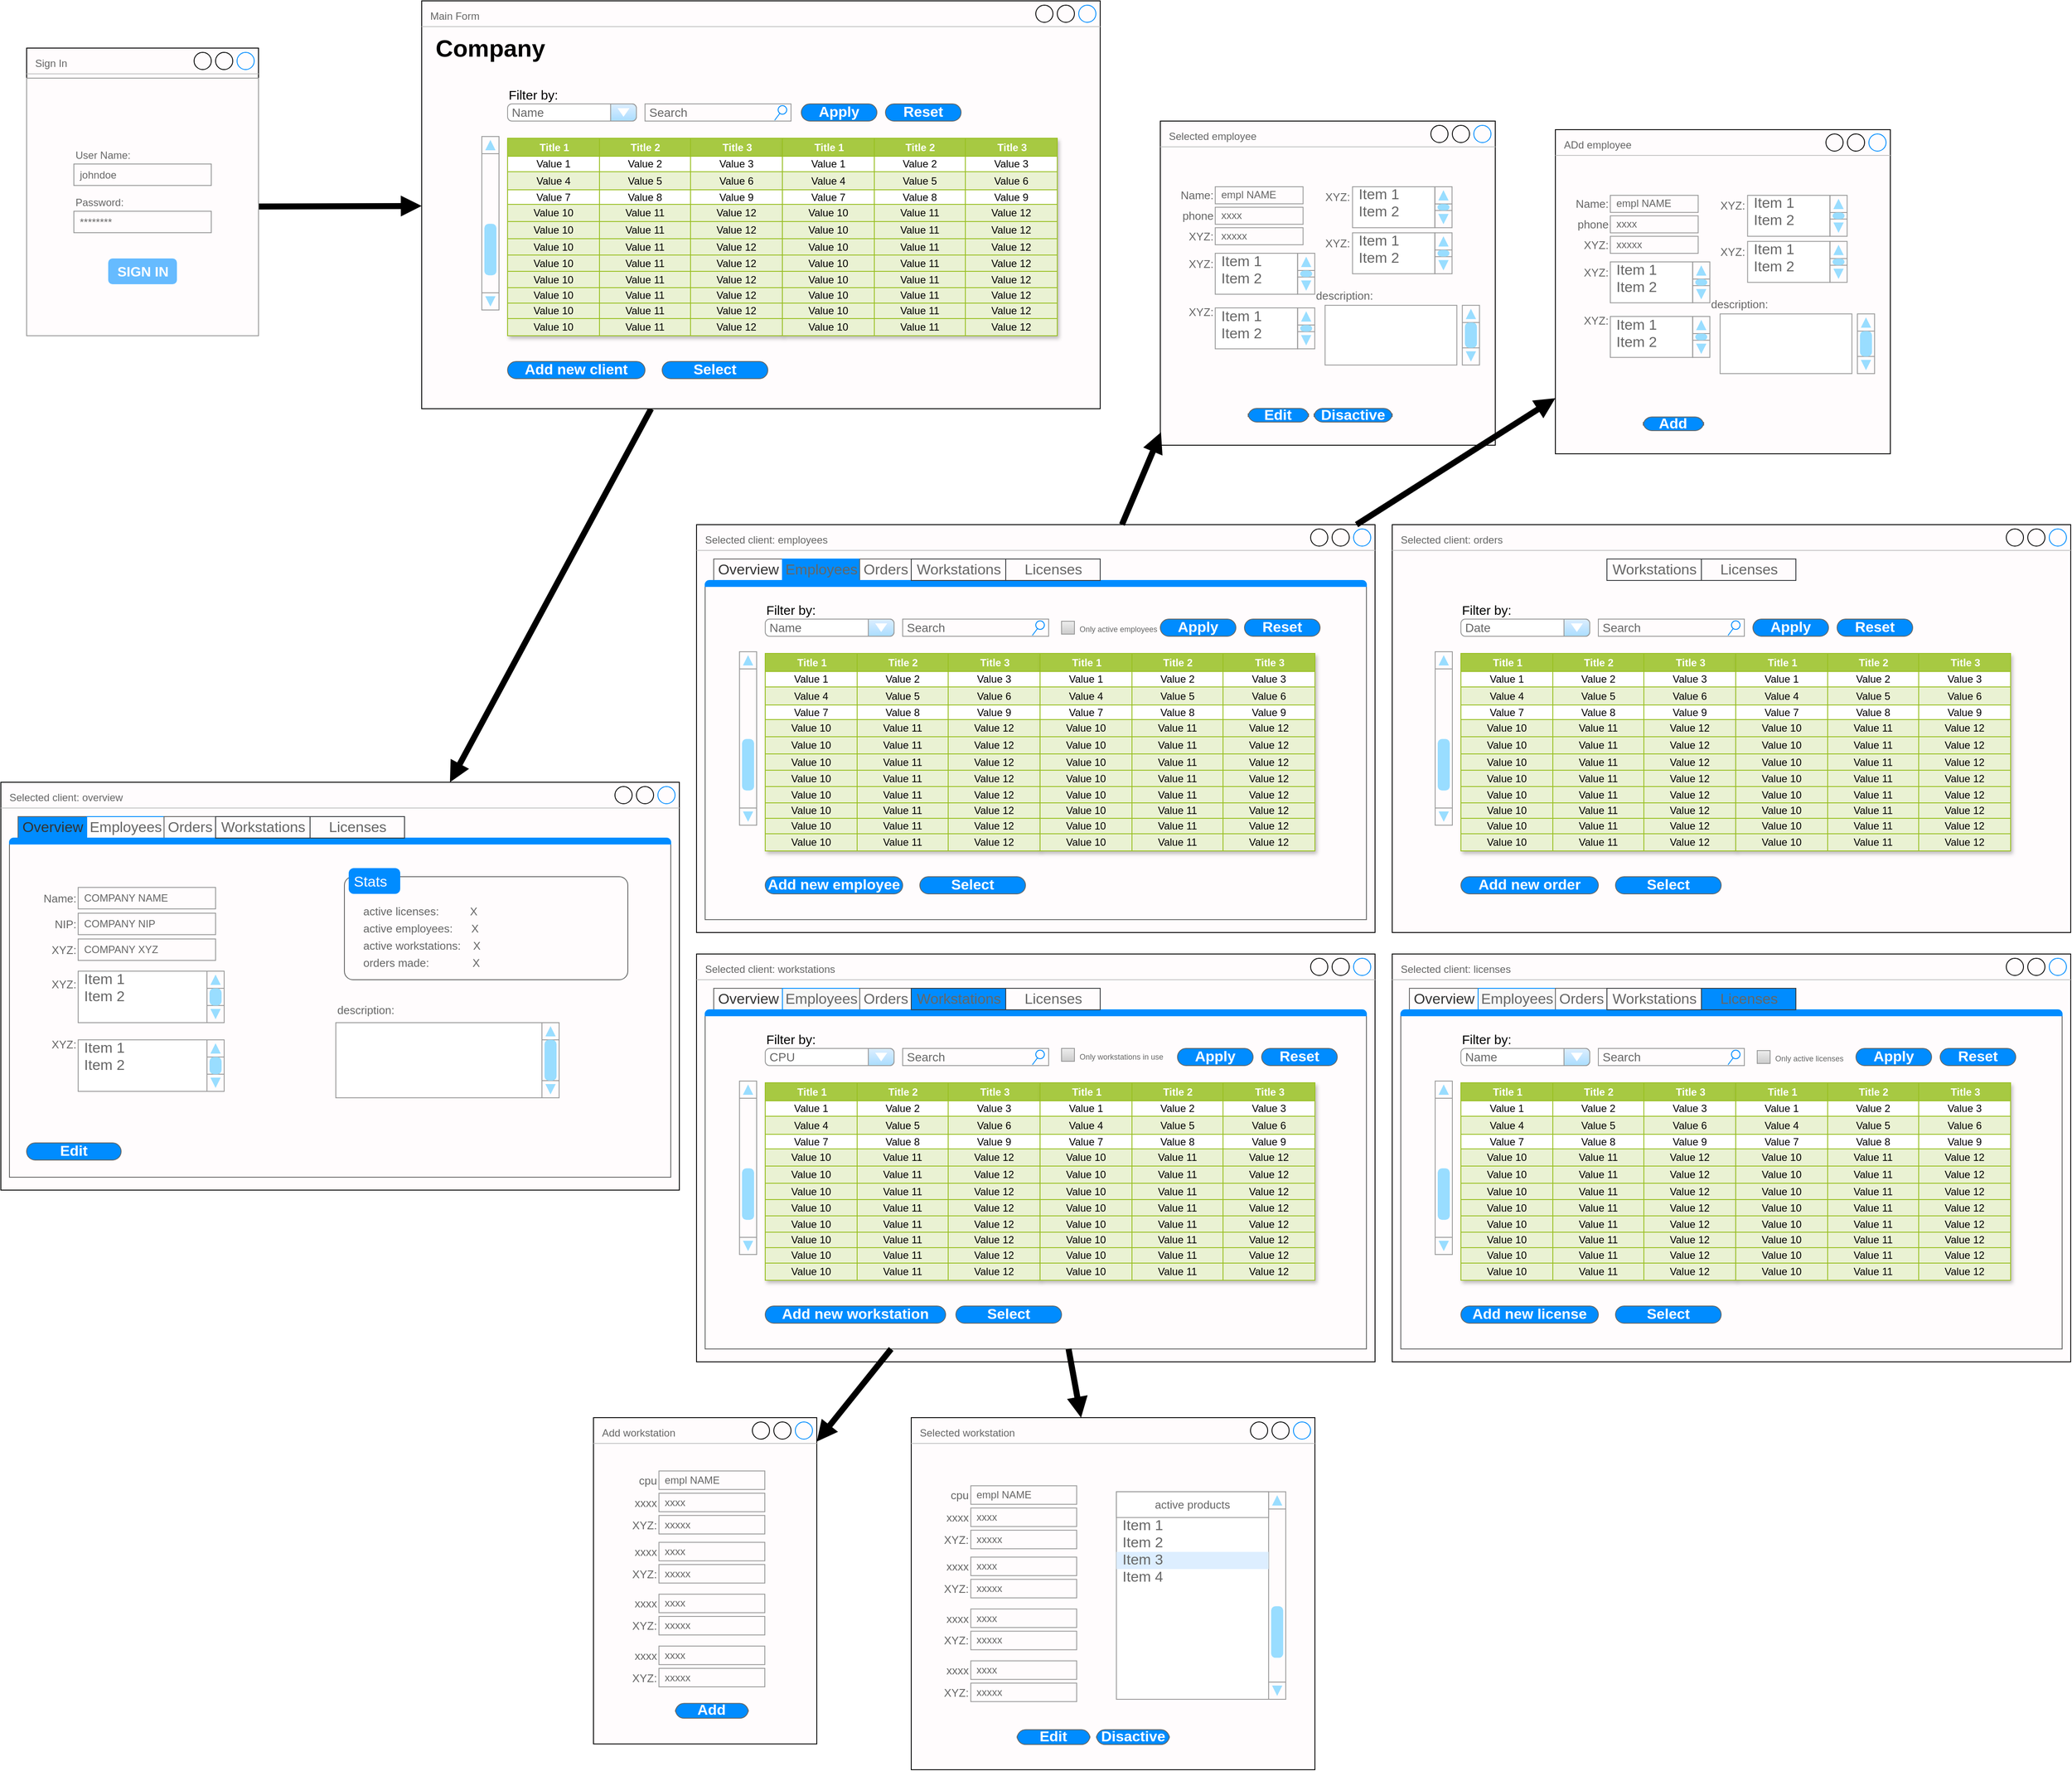 <mxfile scale="1" border="50">
    <diagram id="nP3tRmZ1sL2BAEBrzwEc" name="Page-1">
        <mxGraphModel dx="5453" dy="3640" grid="1" gridSize="10" guides="1" tooltips="1" connect="1" arrows="1" fold="1" page="1" pageScale="1" pageWidth="3300" pageHeight="4681" background="#ffffff" math="0" shadow="0">
            <root>
                <mxCell id="0"/>
                <mxCell id="1" parent="0"/>
                <mxCell id="24" value="&lt;span style=&quot;font-size: 12px;&quot;&gt;Sign In&lt;/span&gt;" style="strokeWidth=1;shadow=0;dashed=0;align=center;html=1;shape=mxgraph.mockup.containers.window;align=left;verticalAlign=top;spacingLeft=8;strokeColor2=#008cff;strokeColor3=#c4c4c4;fontColor=#666666;mainText=;fontSize=17;labelBackgroundColor=none;fillColor=#FFFCFD;" parent="1" vertex="1">
                    <mxGeometry x="430" y="225" width="270" height="335" as="geometry"/>
                </mxCell>
                <mxCell id="281" style="html=1;fontSize=13;fontColor=#FAFAFA;strokeWidth=7;endArrow=block;endFill=1;" parent="1" source="26" target="40" edge="1">
                    <mxGeometry relative="1" as="geometry"/>
                </mxCell>
                <mxCell id="26" value="" style="strokeWidth=1;shadow=0;dashed=0;align=center;html=1;shape=mxgraph.mockup.forms.rrect;rSize=0;strokeColor=#999999;fillColor=none;" parent="1" vertex="1">
                    <mxGeometry x="430" y="260" width="270" height="300" as="geometry"/>
                </mxCell>
                <mxCell id="29" value="User Name:" style="strokeWidth=1;shadow=0;dashed=0;align=center;html=1;shape=mxgraph.mockup.forms.anchor;fontSize=12;fontColor=#666666;align=left;resizeWidth=1;spacingLeft=0;fillColor=#FFFCFD;" parent="26" vertex="1">
                    <mxGeometry width="135" height="20" relative="1" as="geometry">
                        <mxPoint x="55" y="80" as="offset"/>
                    </mxGeometry>
                </mxCell>
                <mxCell id="30" value="johndoe" style="strokeWidth=1;shadow=0;dashed=0;align=center;html=1;shape=mxgraph.mockup.forms.rrect;rSize=0;strokeColor=#999999;fontColor=#666666;align=left;spacingLeft=5;resizeWidth=1;fillColor=#FFFCFD;" parent="26" vertex="1">
                    <mxGeometry width="160" height="25" relative="1" as="geometry">
                        <mxPoint x="55" y="100" as="offset"/>
                    </mxGeometry>
                </mxCell>
                <mxCell id="31" value="Password:" style="strokeWidth=1;shadow=0;dashed=0;align=center;html=1;shape=mxgraph.mockup.forms.anchor;fontSize=12;fontColor=#666666;align=left;resizeWidth=1;spacingLeft=0;fillColor=#FFFCFD;" parent="26" vertex="1">
                    <mxGeometry width="135" height="20" relative="1" as="geometry">
                        <mxPoint x="55" y="135" as="offset"/>
                    </mxGeometry>
                </mxCell>
                <mxCell id="32" value="********" style="strokeWidth=1;shadow=0;dashed=0;align=center;html=1;shape=mxgraph.mockup.forms.rrect;rSize=0;strokeColor=#999999;fontColor=#666666;align=left;spacingLeft=5;resizeWidth=1;fillColor=#FFFCFD;" parent="26" vertex="1">
                    <mxGeometry width="160" height="25" relative="1" as="geometry">
                        <mxPoint x="55" y="155" as="offset"/>
                    </mxGeometry>
                </mxCell>
                <mxCell id="33" value="SIGN IN" style="strokeWidth=1;shadow=0;dashed=0;align=center;html=1;shape=mxgraph.mockup.forms.rrect;rSize=5;strokeColor=none;fontColor=#ffffff;fillColor=#66bbff;fontSize=16;fontStyle=1;" parent="26" vertex="1">
                    <mxGeometry y="1" width="80" height="30" relative="1" as="geometry">
                        <mxPoint x="95" y="-90" as="offset"/>
                    </mxGeometry>
                </mxCell>
                <mxCell id="1015" style="edgeStyle=none;shape=connector;rounded=1;html=1;labelBackgroundColor=default;strokeColor=default;strokeWidth=7;fontFamily=Helvetica;fontSize=13;fontColor=#FAFAFA;endArrow=block;endFill=1;" parent="1" source="40" target="283" edge="1">
                    <mxGeometry relative="1" as="geometry"/>
                </mxCell>
                <mxCell id="40" value="&lt;span style=&quot;font-size: 12px;&quot;&gt;Main Form&lt;/span&gt;" style="strokeWidth=1;shadow=0;dashed=0;align=center;html=1;shape=mxgraph.mockup.containers.window;align=left;verticalAlign=top;spacingLeft=8;strokeColor2=#008cff;strokeColor3=#c4c4c4;fontColor=#666666;mainText=;fontSize=17;labelBackgroundColor=none;fillColor=#FFFCFD;" parent="1" vertex="1">
                    <mxGeometry x="890" y="170" width="790" height="475" as="geometry"/>
                </mxCell>
                <mxCell id="83" value="" style="verticalLabelPosition=bottom;shadow=0;dashed=0;align=center;html=1;verticalAlign=top;strokeWidth=1;shape=mxgraph.mockup.navigation.scrollBar;strokeColor=#999999;barPos=20;fillColor2=#99ddff;strokeColor2=none;direction=north;fontColor=#000000;fillColor=none;" parent="1" vertex="1">
                    <mxGeometry x="960" y="328" width="20" height="202" as="geometry"/>
                </mxCell>
                <mxCell id="84" value="&lt;b style=&quot;font-size: 28px;&quot;&gt;Company&lt;/b&gt;" style="text;html=1;strokeColor=none;fillColor=none;align=center;verticalAlign=middle;whiteSpace=wrap;rounded=0;fontColor=#000000;fontSize=28;" parent="1" vertex="1">
                    <mxGeometry x="915" y="210" width="110" height="30" as="geometry"/>
                </mxCell>
                <mxCell id="85" value="Select" style="strokeWidth=1;shadow=0;dashed=0;align=center;html=1;shape=mxgraph.mockup.buttons.button;strokeColor=#666666;fontColor=#ffffff;mainText=;buttonStyle=round;fontSize=17;fontStyle=1;fillColor=#008cff;whiteSpace=wrap;" parent="1" vertex="1">
                    <mxGeometry x="1170" y="590" width="123" height="20" as="geometry"/>
                </mxCell>
                <mxCell id="92" value="Search" style="strokeWidth=1;shadow=0;dashed=0;align=center;html=1;shape=mxgraph.mockup.forms.searchBox;strokeColor=#999999;mainText=;strokeColor2=#008cff;fontColor=#666666;fontSize=14;align=left;spacingLeft=3;fillColor=none;" parent="1" vertex="1">
                    <mxGeometry x="1150" y="290" width="170" height="20" as="geometry"/>
                </mxCell>
                <mxCell id="93" value="Name" style="strokeWidth=1;shadow=0;dashed=0;align=center;html=1;shape=mxgraph.mockup.forms.comboBox;strokeColor=#999999;fillColor=#ddeeff;align=left;fillColor2=#aaddff;mainText=;fontColor=#666666;fontSize=14;spacingLeft=3;" parent="1" vertex="1">
                    <mxGeometry x="990" y="290" width="150" height="20" as="geometry"/>
                </mxCell>
                <mxCell id="94" value="&lt;font style=&quot;font-size: 15px;&quot;&gt;Filter by:&lt;/font&gt;" style="text;html=1;strokeColor=none;fillColor=none;align=center;verticalAlign=middle;whiteSpace=wrap;rounded=0;fontSize=28;fontColor=#000000;" parent="1" vertex="1">
                    <mxGeometry x="990" y="260" width="60" height="30" as="geometry"/>
                </mxCell>
                <mxCell id="96" value="Apply" style="strokeWidth=1;shadow=0;dashed=0;align=center;html=1;shape=mxgraph.mockup.buttons.button;strokeColor=#666666;fontColor=#ffffff;mainText=;buttonStyle=round;fontSize=17;fontStyle=1;fillColor=#008cff;whiteSpace=wrap;" parent="1" vertex="1">
                    <mxGeometry x="1332" y="290" width="88" height="20" as="geometry"/>
                </mxCell>
                <mxCell id="97" value="Reset" style="strokeWidth=1;shadow=0;dashed=0;align=center;html=1;shape=mxgraph.mockup.buttons.button;strokeColor=#666666;fontColor=#ffffff;mainText=;buttonStyle=round;fontSize=17;fontStyle=1;fillColor=#008cff;whiteSpace=wrap;" parent="1" vertex="1">
                    <mxGeometry x="1430" y="290" width="88" height="20" as="geometry"/>
                </mxCell>
                <mxCell id="261" value="" style="group;fillColor=none;fontColor=#ffffff;strokeColor=#005700;" parent="1" vertex="1" connectable="0">
                    <mxGeometry x="990" y="330" width="640" height="230" as="geometry"/>
                </mxCell>
                <mxCell id="154" value="Assets" style="childLayout=tableLayout;recursiveResize=0;strokeColor=#98bf21;fillColor=#A7C942;shadow=1;fontColor=#000000;" parent="261" vertex="1">
                    <mxGeometry width="320" height="230" as="geometry"/>
                </mxCell>
                <mxCell id="155" style="shape=tableRow;horizontal=0;startSize=0;swimlaneHead=0;swimlaneBody=0;top=0;left=0;bottom=0;right=0;dropTarget=0;collapsible=0;recursiveResize=0;expand=0;fontStyle=0;strokeColor=inherit;fillColor=#ffffff;fontColor=#000000;" parent="154" vertex="1">
                    <mxGeometry width="320" height="21" as="geometry"/>
                </mxCell>
                <mxCell id="156" value="Title 1" style="connectable=0;recursiveResize=0;strokeColor=inherit;fillColor=#A7C942;align=center;fontStyle=1;fontColor=#FFFFFF;html=1;" parent="155" vertex="1">
                    <mxGeometry width="107" height="21" as="geometry">
                        <mxRectangle width="107" height="21" as="alternateBounds"/>
                    </mxGeometry>
                </mxCell>
                <mxCell id="157" value="Title 2" style="connectable=0;recursiveResize=0;strokeColor=inherit;fillColor=#A7C942;align=center;fontStyle=1;fontColor=#FFFFFF;html=1;" parent="155" vertex="1">
                    <mxGeometry x="107" width="106" height="21" as="geometry">
                        <mxRectangle width="106" height="21" as="alternateBounds"/>
                    </mxGeometry>
                </mxCell>
                <mxCell id="158" value="Title 3" style="connectable=0;recursiveResize=0;strokeColor=inherit;fillColor=#A7C942;align=center;fontStyle=1;fontColor=#FFFFFF;html=1;" parent="155" vertex="1">
                    <mxGeometry x="213" width="107" height="21" as="geometry">
                        <mxRectangle width="107" height="21" as="alternateBounds"/>
                    </mxGeometry>
                </mxCell>
                <mxCell id="159" value="" style="shape=tableRow;horizontal=0;startSize=0;swimlaneHead=0;swimlaneBody=0;top=0;left=0;bottom=0;right=0;dropTarget=0;collapsible=0;recursiveResize=0;expand=0;fontStyle=0;strokeColor=inherit;fillColor=#ffffff;fontColor=#000000;" parent="154" vertex="1">
                    <mxGeometry y="21" width="320" height="18" as="geometry"/>
                </mxCell>
                <mxCell id="160" value="Value 1" style="connectable=0;recursiveResize=0;strokeColor=inherit;fillColor=inherit;align=center;whiteSpace=wrap;html=1;fontColor=#000000;" parent="159" vertex="1">
                    <mxGeometry width="107" height="18" as="geometry">
                        <mxRectangle width="107" height="18" as="alternateBounds"/>
                    </mxGeometry>
                </mxCell>
                <mxCell id="161" value="Value 2" style="connectable=0;recursiveResize=0;strokeColor=inherit;fillColor=inherit;align=center;whiteSpace=wrap;html=1;fontColor=#000000;" parent="159" vertex="1">
                    <mxGeometry x="107" width="106" height="18" as="geometry">
                        <mxRectangle width="106" height="18" as="alternateBounds"/>
                    </mxGeometry>
                </mxCell>
                <mxCell id="162" value="Value 3" style="connectable=0;recursiveResize=0;strokeColor=inherit;fillColor=inherit;align=center;whiteSpace=wrap;html=1;fontColor=#000000;" parent="159" vertex="1">
                    <mxGeometry x="213" width="107" height="18" as="geometry">
                        <mxRectangle width="107" height="18" as="alternateBounds"/>
                    </mxGeometry>
                </mxCell>
                <mxCell id="163" value="" style="shape=tableRow;horizontal=0;startSize=0;swimlaneHead=0;swimlaneBody=0;top=0;left=0;bottom=0;right=0;dropTarget=0;collapsible=0;recursiveResize=0;expand=0;fontStyle=1;strokeColor=inherit;fillColor=#EAF2D3;fontColor=#000000;" parent="154" vertex="1">
                    <mxGeometry y="39" width="320" height="21" as="geometry"/>
                </mxCell>
                <mxCell id="164" value="Value 4" style="connectable=0;recursiveResize=0;strokeColor=inherit;fillColor=inherit;whiteSpace=wrap;html=1;fontColor=#000000;" parent="163" vertex="1">
                    <mxGeometry width="107" height="21" as="geometry">
                        <mxRectangle width="107" height="21" as="alternateBounds"/>
                    </mxGeometry>
                </mxCell>
                <mxCell id="165" value="Value 5" style="connectable=0;recursiveResize=0;strokeColor=inherit;fillColor=inherit;whiteSpace=wrap;html=1;fontColor=#000000;" parent="163" vertex="1">
                    <mxGeometry x="107" width="106" height="21" as="geometry">
                        <mxRectangle width="106" height="21" as="alternateBounds"/>
                    </mxGeometry>
                </mxCell>
                <mxCell id="166" value="Value 6" style="connectable=0;recursiveResize=0;strokeColor=inherit;fillColor=inherit;whiteSpace=wrap;html=1;fontColor=#000000;" parent="163" vertex="1">
                    <mxGeometry x="213" width="107" height="21" as="geometry">
                        <mxRectangle width="107" height="21" as="alternateBounds"/>
                    </mxGeometry>
                </mxCell>
                <mxCell id="167" value="" style="shape=tableRow;horizontal=0;startSize=0;swimlaneHead=0;swimlaneBody=0;top=0;left=0;bottom=0;right=0;dropTarget=0;collapsible=0;recursiveResize=0;expand=0;fontStyle=0;strokeColor=inherit;fillColor=#ffffff;fontColor=#000000;" parent="154" vertex="1">
                    <mxGeometry y="60" width="320" height="17" as="geometry"/>
                </mxCell>
                <mxCell id="168" value="Value 7" style="connectable=0;recursiveResize=0;strokeColor=inherit;fillColor=inherit;fontStyle=0;align=center;whiteSpace=wrap;html=1;fontColor=#000000;" parent="167" vertex="1">
                    <mxGeometry width="107" height="17" as="geometry">
                        <mxRectangle width="107" height="17" as="alternateBounds"/>
                    </mxGeometry>
                </mxCell>
                <mxCell id="169" value="Value 8" style="connectable=0;recursiveResize=0;strokeColor=inherit;fillColor=inherit;fontStyle=0;align=center;whiteSpace=wrap;html=1;fontColor=#000000;" parent="167" vertex="1">
                    <mxGeometry x="107" width="106" height="17" as="geometry">
                        <mxRectangle width="106" height="17" as="alternateBounds"/>
                    </mxGeometry>
                </mxCell>
                <mxCell id="170" value="Value 9" style="connectable=0;recursiveResize=0;strokeColor=inherit;fillColor=inherit;fontStyle=0;align=center;whiteSpace=wrap;html=1;fontColor=#000000;" parent="167" vertex="1">
                    <mxGeometry x="213" width="107" height="17" as="geometry">
                        <mxRectangle width="107" height="17" as="alternateBounds"/>
                    </mxGeometry>
                </mxCell>
                <mxCell id="171" value="" style="shape=tableRow;horizontal=0;startSize=0;swimlaneHead=0;swimlaneBody=0;top=0;left=0;bottom=0;right=0;dropTarget=0;collapsible=0;recursiveResize=0;expand=0;fontStyle=1;strokeColor=inherit;fillColor=#EAF2D3;fontColor=#000000;" parent="154" vertex="1">
                    <mxGeometry y="77" width="320" height="20" as="geometry"/>
                </mxCell>
                <mxCell id="172" value="Value 10" style="connectable=0;recursiveResize=0;strokeColor=inherit;fillColor=inherit;whiteSpace=wrap;html=1;fontColor=#000000;" parent="171" vertex="1">
                    <mxGeometry width="107" height="20" as="geometry">
                        <mxRectangle width="107" height="20" as="alternateBounds"/>
                    </mxGeometry>
                </mxCell>
                <mxCell id="173" value="Value 11" style="connectable=0;recursiveResize=0;strokeColor=inherit;fillColor=inherit;whiteSpace=wrap;html=1;fontColor=#000000;" parent="171" vertex="1">
                    <mxGeometry x="107" width="106" height="20" as="geometry">
                        <mxRectangle width="106" height="20" as="alternateBounds"/>
                    </mxGeometry>
                </mxCell>
                <mxCell id="174" value="Value 12" style="connectable=0;recursiveResize=0;strokeColor=inherit;fillColor=inherit;whiteSpace=wrap;html=1;fontColor=#000000;" parent="171" vertex="1">
                    <mxGeometry x="213" width="107" height="20" as="geometry">
                        <mxRectangle width="107" height="20" as="alternateBounds"/>
                    </mxGeometry>
                </mxCell>
                <mxCell id="180" value="" style="shape=tableRow;horizontal=0;startSize=0;swimlaneHead=0;swimlaneBody=0;top=0;left=0;bottom=0;right=0;dropTarget=0;collapsible=0;recursiveResize=0;expand=0;fontStyle=1;strokeColor=inherit;fillColor=#EAF2D3;fontColor=#000000;" parent="154" vertex="1">
                    <mxGeometry y="97" width="320" height="20" as="geometry"/>
                </mxCell>
                <mxCell id="181" value="Value 10" style="connectable=0;recursiveResize=0;strokeColor=inherit;fillColor=inherit;whiteSpace=wrap;html=1;fontColor=#000000;" parent="180" vertex="1">
                    <mxGeometry width="107" height="20" as="geometry">
                        <mxRectangle width="107" height="20" as="alternateBounds"/>
                    </mxGeometry>
                </mxCell>
                <mxCell id="182" value="Value 11" style="connectable=0;recursiveResize=0;strokeColor=inherit;fillColor=inherit;whiteSpace=wrap;html=1;fontColor=#000000;" parent="180" vertex="1">
                    <mxGeometry x="107" width="106" height="20" as="geometry">
                        <mxRectangle width="106" height="20" as="alternateBounds"/>
                    </mxGeometry>
                </mxCell>
                <mxCell id="183" value="Value 12" style="connectable=0;recursiveResize=0;strokeColor=inherit;fillColor=inherit;whiteSpace=wrap;html=1;fontColor=#000000;" parent="180" vertex="1">
                    <mxGeometry x="213" width="107" height="20" as="geometry">
                        <mxRectangle width="107" height="20" as="alternateBounds"/>
                    </mxGeometry>
                </mxCell>
                <mxCell id="184" value="" style="shape=tableRow;horizontal=0;startSize=0;swimlaneHead=0;swimlaneBody=0;top=0;left=0;bottom=0;right=0;dropTarget=0;collapsible=0;recursiveResize=0;expand=0;fontStyle=1;strokeColor=inherit;fillColor=#EAF2D3;fontColor=#000000;" parent="154" vertex="1">
                    <mxGeometry y="117" width="320" height="19" as="geometry"/>
                </mxCell>
                <mxCell id="185" value="Value 10" style="connectable=0;recursiveResize=0;strokeColor=inherit;fillColor=inherit;whiteSpace=wrap;html=1;fontColor=#000000;" parent="184" vertex="1">
                    <mxGeometry width="107" height="19" as="geometry">
                        <mxRectangle width="107" height="19" as="alternateBounds"/>
                    </mxGeometry>
                </mxCell>
                <mxCell id="186" value="Value 11" style="connectable=0;recursiveResize=0;strokeColor=inherit;fillColor=inherit;whiteSpace=wrap;html=1;fontColor=#000000;" parent="184" vertex="1">
                    <mxGeometry x="107" width="106" height="19" as="geometry">
                        <mxRectangle width="106" height="19" as="alternateBounds"/>
                    </mxGeometry>
                </mxCell>
                <mxCell id="187" value="Value 12" style="connectable=0;recursiveResize=0;strokeColor=inherit;fillColor=inherit;whiteSpace=wrap;html=1;fontColor=#000000;" parent="184" vertex="1">
                    <mxGeometry x="213" width="107" height="19" as="geometry">
                        <mxRectangle width="107" height="19" as="alternateBounds"/>
                    </mxGeometry>
                </mxCell>
                <mxCell id="192" value="" style="shape=tableRow;horizontal=0;startSize=0;swimlaneHead=0;swimlaneBody=0;top=0;left=0;bottom=0;right=0;dropTarget=0;collapsible=0;recursiveResize=0;expand=0;fontStyle=1;strokeColor=inherit;fillColor=#EAF2D3;fontColor=#000000;" parent="154" vertex="1">
                    <mxGeometry y="136" width="320" height="19" as="geometry"/>
                </mxCell>
                <mxCell id="193" value="Value 10" style="connectable=0;recursiveResize=0;strokeColor=inherit;fillColor=inherit;whiteSpace=wrap;html=1;fontColor=#000000;" parent="192" vertex="1">
                    <mxGeometry width="107" height="19" as="geometry">
                        <mxRectangle width="107" height="19" as="alternateBounds"/>
                    </mxGeometry>
                </mxCell>
                <mxCell id="194" value="Value 11" style="connectable=0;recursiveResize=0;strokeColor=inherit;fillColor=inherit;whiteSpace=wrap;html=1;fontColor=#000000;" parent="192" vertex="1">
                    <mxGeometry x="107" width="106" height="19" as="geometry">
                        <mxRectangle width="106" height="19" as="alternateBounds"/>
                    </mxGeometry>
                </mxCell>
                <mxCell id="195" value="Value 12" style="connectable=0;recursiveResize=0;strokeColor=inherit;fillColor=inherit;whiteSpace=wrap;html=1;fontColor=#000000;" parent="192" vertex="1">
                    <mxGeometry x="213" width="107" height="19" as="geometry">
                        <mxRectangle width="107" height="19" as="alternateBounds"/>
                    </mxGeometry>
                </mxCell>
                <mxCell id="196" value="" style="shape=tableRow;horizontal=0;startSize=0;swimlaneHead=0;swimlaneBody=0;top=0;left=0;bottom=0;right=0;dropTarget=0;collapsible=0;recursiveResize=0;expand=0;fontStyle=1;strokeColor=inherit;fillColor=#EAF2D3;fontColor=#000000;" parent="154" vertex="1">
                    <mxGeometry y="155" width="320" height="19" as="geometry"/>
                </mxCell>
                <mxCell id="197" value="Value 10" style="connectable=0;recursiveResize=0;strokeColor=inherit;fillColor=inherit;whiteSpace=wrap;html=1;fontColor=#000000;" parent="196" vertex="1">
                    <mxGeometry width="107" height="19" as="geometry">
                        <mxRectangle width="107" height="19" as="alternateBounds"/>
                    </mxGeometry>
                </mxCell>
                <mxCell id="198" value="Value 11" style="connectable=0;recursiveResize=0;strokeColor=inherit;fillColor=inherit;whiteSpace=wrap;html=1;fontColor=#000000;" parent="196" vertex="1">
                    <mxGeometry x="107" width="106" height="19" as="geometry">
                        <mxRectangle width="106" height="19" as="alternateBounds"/>
                    </mxGeometry>
                </mxCell>
                <mxCell id="199" value="Value 12" style="connectable=0;recursiveResize=0;strokeColor=inherit;fillColor=inherit;whiteSpace=wrap;html=1;fontColor=#000000;" parent="196" vertex="1">
                    <mxGeometry x="213" width="107" height="19" as="geometry">
                        <mxRectangle width="107" height="19" as="alternateBounds"/>
                    </mxGeometry>
                </mxCell>
                <mxCell id="200" value="" style="shape=tableRow;horizontal=0;startSize=0;swimlaneHead=0;swimlaneBody=0;top=0;left=0;bottom=0;right=0;dropTarget=0;collapsible=0;recursiveResize=0;expand=0;fontStyle=1;strokeColor=inherit;fillColor=#EAF2D3;fontColor=#000000;" parent="154" vertex="1">
                    <mxGeometry y="174" width="320" height="18" as="geometry"/>
                </mxCell>
                <mxCell id="201" value="Value 10" style="connectable=0;recursiveResize=0;strokeColor=inherit;fillColor=inherit;whiteSpace=wrap;html=1;fontColor=#000000;" parent="200" vertex="1">
                    <mxGeometry width="107" height="18" as="geometry">
                        <mxRectangle width="107" height="18" as="alternateBounds"/>
                    </mxGeometry>
                </mxCell>
                <mxCell id="202" value="Value 11" style="connectable=0;recursiveResize=0;strokeColor=inherit;fillColor=inherit;whiteSpace=wrap;html=1;fontColor=#000000;" parent="200" vertex="1">
                    <mxGeometry x="107" width="106" height="18" as="geometry">
                        <mxRectangle width="106" height="18" as="alternateBounds"/>
                    </mxGeometry>
                </mxCell>
                <mxCell id="203" value="Value 12" style="connectable=0;recursiveResize=0;strokeColor=inherit;fillColor=inherit;whiteSpace=wrap;html=1;fontColor=#000000;" parent="200" vertex="1">
                    <mxGeometry x="213" width="107" height="18" as="geometry">
                        <mxRectangle width="107" height="18" as="alternateBounds"/>
                    </mxGeometry>
                </mxCell>
                <mxCell id="204" value="" style="shape=tableRow;horizontal=0;startSize=0;swimlaneHead=0;swimlaneBody=0;top=0;left=0;bottom=0;right=0;dropTarget=0;collapsible=0;recursiveResize=0;expand=0;fontStyle=1;strokeColor=inherit;fillColor=#EAF2D3;fontColor=#000000;" parent="154" vertex="1">
                    <mxGeometry y="192" width="320" height="18" as="geometry"/>
                </mxCell>
                <mxCell id="205" value="Value 10" style="connectable=0;recursiveResize=0;strokeColor=inherit;fillColor=inherit;whiteSpace=wrap;html=1;fontColor=#000000;" parent="204" vertex="1">
                    <mxGeometry width="107" height="18" as="geometry">
                        <mxRectangle width="107" height="18" as="alternateBounds"/>
                    </mxGeometry>
                </mxCell>
                <mxCell id="206" value="Value 11" style="connectable=0;recursiveResize=0;strokeColor=inherit;fillColor=inherit;whiteSpace=wrap;html=1;fontColor=#000000;" parent="204" vertex="1">
                    <mxGeometry x="107" width="106" height="18" as="geometry">
                        <mxRectangle width="106" height="18" as="alternateBounds"/>
                    </mxGeometry>
                </mxCell>
                <mxCell id="207" value="Value 12" style="connectable=0;recursiveResize=0;strokeColor=inherit;fillColor=inherit;whiteSpace=wrap;html=1;fontColor=#000000;" parent="204" vertex="1">
                    <mxGeometry x="213" width="107" height="18" as="geometry">
                        <mxRectangle width="107" height="18" as="alternateBounds"/>
                    </mxGeometry>
                </mxCell>
                <mxCell id="208" value="" style="shape=tableRow;horizontal=0;startSize=0;swimlaneHead=0;swimlaneBody=0;top=0;left=0;bottom=0;right=0;dropTarget=0;collapsible=0;recursiveResize=0;expand=0;fontStyle=1;strokeColor=inherit;fillColor=#EAF2D3;fontColor=#000000;" parent="154" vertex="1">
                    <mxGeometry y="210" width="320" height="20" as="geometry"/>
                </mxCell>
                <mxCell id="209" value="Value 10" style="connectable=0;recursiveResize=0;strokeColor=inherit;fillColor=inherit;whiteSpace=wrap;html=1;fontColor=#000000;" parent="208" vertex="1">
                    <mxGeometry width="107" height="20" as="geometry">
                        <mxRectangle width="107" height="20" as="alternateBounds"/>
                    </mxGeometry>
                </mxCell>
                <mxCell id="210" value="Value 11" style="connectable=0;recursiveResize=0;strokeColor=inherit;fillColor=inherit;whiteSpace=wrap;html=1;fontColor=#000000;" parent="208" vertex="1">
                    <mxGeometry x="107" width="106" height="20" as="geometry">
                        <mxRectangle width="106" height="20" as="alternateBounds"/>
                    </mxGeometry>
                </mxCell>
                <mxCell id="211" value="Value 12" style="connectable=0;recursiveResize=0;strokeColor=inherit;fillColor=inherit;whiteSpace=wrap;html=1;fontColor=#000000;" parent="208" vertex="1">
                    <mxGeometry x="213" width="107" height="20" as="geometry">
                        <mxRectangle width="107" height="20" as="alternateBounds"/>
                    </mxGeometry>
                </mxCell>
                <mxCell id="212" value="Assets" style="childLayout=tableLayout;recursiveResize=0;strokeColor=#98bf21;fillColor=#A7C942;shadow=1;fontColor=#000000;" parent="261" vertex="1">
                    <mxGeometry x="320" width="320" height="230" as="geometry"/>
                </mxCell>
                <mxCell id="213" style="shape=tableRow;horizontal=0;startSize=0;swimlaneHead=0;swimlaneBody=0;top=0;left=0;bottom=0;right=0;dropTarget=0;collapsible=0;recursiveResize=0;expand=0;fontStyle=0;strokeColor=inherit;fillColor=#ffffff;fontColor=#000000;" parent="212" vertex="1">
                    <mxGeometry width="320" height="21" as="geometry"/>
                </mxCell>
                <mxCell id="214" value="Title 1" style="connectable=0;recursiveResize=0;strokeColor=inherit;fillColor=#A7C942;align=center;fontStyle=1;fontColor=#FFFFFF;html=1;" parent="213" vertex="1">
                    <mxGeometry width="107" height="21" as="geometry">
                        <mxRectangle width="107" height="21" as="alternateBounds"/>
                    </mxGeometry>
                </mxCell>
                <mxCell id="215" value="Title 2" style="connectable=0;recursiveResize=0;strokeColor=inherit;fillColor=#A7C942;align=center;fontStyle=1;fontColor=#FFFFFF;html=1;" parent="213" vertex="1">
                    <mxGeometry x="107" width="106" height="21" as="geometry">
                        <mxRectangle width="106" height="21" as="alternateBounds"/>
                    </mxGeometry>
                </mxCell>
                <mxCell id="216" value="Title 3" style="connectable=0;recursiveResize=0;strokeColor=inherit;fillColor=#A7C942;align=center;fontStyle=1;fontColor=#FFFFFF;html=1;" parent="213" vertex="1">
                    <mxGeometry x="213" width="107" height="21" as="geometry">
                        <mxRectangle width="107" height="21" as="alternateBounds"/>
                    </mxGeometry>
                </mxCell>
                <mxCell id="217" value="" style="shape=tableRow;horizontal=0;startSize=0;swimlaneHead=0;swimlaneBody=0;top=0;left=0;bottom=0;right=0;dropTarget=0;collapsible=0;recursiveResize=0;expand=0;fontStyle=0;strokeColor=inherit;fillColor=#ffffff;fontColor=#000000;" parent="212" vertex="1">
                    <mxGeometry y="21" width="320" height="18" as="geometry"/>
                </mxCell>
                <mxCell id="218" value="Value 1" style="connectable=0;recursiveResize=0;strokeColor=inherit;fillColor=inherit;align=center;whiteSpace=wrap;html=1;fontColor=#000000;" parent="217" vertex="1">
                    <mxGeometry width="107" height="18" as="geometry">
                        <mxRectangle width="107" height="18" as="alternateBounds"/>
                    </mxGeometry>
                </mxCell>
                <mxCell id="219" value="Value 2" style="connectable=0;recursiveResize=0;strokeColor=inherit;fillColor=inherit;align=center;whiteSpace=wrap;html=1;fontColor=#000000;" parent="217" vertex="1">
                    <mxGeometry x="107" width="106" height="18" as="geometry">
                        <mxRectangle width="106" height="18" as="alternateBounds"/>
                    </mxGeometry>
                </mxCell>
                <mxCell id="220" value="Value 3" style="connectable=0;recursiveResize=0;strokeColor=inherit;fillColor=inherit;align=center;whiteSpace=wrap;html=1;fontColor=#000000;" parent="217" vertex="1">
                    <mxGeometry x="213" width="107" height="18" as="geometry">
                        <mxRectangle width="107" height="18" as="alternateBounds"/>
                    </mxGeometry>
                </mxCell>
                <mxCell id="221" value="" style="shape=tableRow;horizontal=0;startSize=0;swimlaneHead=0;swimlaneBody=0;top=0;left=0;bottom=0;right=0;dropTarget=0;collapsible=0;recursiveResize=0;expand=0;fontStyle=1;strokeColor=inherit;fillColor=#EAF2D3;fontColor=#000000;" parent="212" vertex="1">
                    <mxGeometry y="39" width="320" height="21" as="geometry"/>
                </mxCell>
                <mxCell id="222" value="Value 4" style="connectable=0;recursiveResize=0;strokeColor=inherit;fillColor=inherit;whiteSpace=wrap;html=1;fontColor=#000000;" parent="221" vertex="1">
                    <mxGeometry width="107" height="21" as="geometry">
                        <mxRectangle width="107" height="21" as="alternateBounds"/>
                    </mxGeometry>
                </mxCell>
                <mxCell id="223" value="Value 5" style="connectable=0;recursiveResize=0;strokeColor=inherit;fillColor=inherit;whiteSpace=wrap;html=1;fontColor=#000000;" parent="221" vertex="1">
                    <mxGeometry x="107" width="106" height="21" as="geometry">
                        <mxRectangle width="106" height="21" as="alternateBounds"/>
                    </mxGeometry>
                </mxCell>
                <mxCell id="224" value="Value 6" style="connectable=0;recursiveResize=0;strokeColor=inherit;fillColor=inherit;whiteSpace=wrap;html=1;fontColor=#000000;" parent="221" vertex="1">
                    <mxGeometry x="213" width="107" height="21" as="geometry">
                        <mxRectangle width="107" height="21" as="alternateBounds"/>
                    </mxGeometry>
                </mxCell>
                <mxCell id="225" value="" style="shape=tableRow;horizontal=0;startSize=0;swimlaneHead=0;swimlaneBody=0;top=0;left=0;bottom=0;right=0;dropTarget=0;collapsible=0;recursiveResize=0;expand=0;fontStyle=0;strokeColor=inherit;fillColor=#ffffff;fontColor=#000000;" parent="212" vertex="1">
                    <mxGeometry y="60" width="320" height="17" as="geometry"/>
                </mxCell>
                <mxCell id="226" value="Value 7" style="connectable=0;recursiveResize=0;strokeColor=inherit;fillColor=inherit;fontStyle=0;align=center;whiteSpace=wrap;html=1;fontColor=#000000;" parent="225" vertex="1">
                    <mxGeometry width="107" height="17" as="geometry">
                        <mxRectangle width="107" height="17" as="alternateBounds"/>
                    </mxGeometry>
                </mxCell>
                <mxCell id="227" value="Value 8" style="connectable=0;recursiveResize=0;strokeColor=inherit;fillColor=inherit;fontStyle=0;align=center;whiteSpace=wrap;html=1;fontColor=#000000;" parent="225" vertex="1">
                    <mxGeometry x="107" width="106" height="17" as="geometry">
                        <mxRectangle width="106" height="17" as="alternateBounds"/>
                    </mxGeometry>
                </mxCell>
                <mxCell id="228" value="Value 9" style="connectable=0;recursiveResize=0;strokeColor=inherit;fillColor=inherit;fontStyle=0;align=center;whiteSpace=wrap;html=1;fontColor=#000000;" parent="225" vertex="1">
                    <mxGeometry x="213" width="107" height="17" as="geometry">
                        <mxRectangle width="107" height="17" as="alternateBounds"/>
                    </mxGeometry>
                </mxCell>
                <mxCell id="229" value="" style="shape=tableRow;horizontal=0;startSize=0;swimlaneHead=0;swimlaneBody=0;top=0;left=0;bottom=0;right=0;dropTarget=0;collapsible=0;recursiveResize=0;expand=0;fontStyle=1;strokeColor=inherit;fillColor=#EAF2D3;fontColor=#000000;" parent="212" vertex="1">
                    <mxGeometry y="77" width="320" height="20" as="geometry"/>
                </mxCell>
                <mxCell id="230" value="Value 10" style="connectable=0;recursiveResize=0;strokeColor=inherit;fillColor=inherit;whiteSpace=wrap;html=1;fontColor=#000000;" parent="229" vertex="1">
                    <mxGeometry width="107" height="20" as="geometry">
                        <mxRectangle width="107" height="20" as="alternateBounds"/>
                    </mxGeometry>
                </mxCell>
                <mxCell id="231" value="Value 11" style="connectable=0;recursiveResize=0;strokeColor=inherit;fillColor=inherit;whiteSpace=wrap;html=1;fontColor=#000000;" parent="229" vertex="1">
                    <mxGeometry x="107" width="106" height="20" as="geometry">
                        <mxRectangle width="106" height="20" as="alternateBounds"/>
                    </mxGeometry>
                </mxCell>
                <mxCell id="232" value="Value 12" style="connectable=0;recursiveResize=0;strokeColor=inherit;fillColor=inherit;whiteSpace=wrap;html=1;fontColor=#000000;" parent="229" vertex="1">
                    <mxGeometry x="213" width="107" height="20" as="geometry">
                        <mxRectangle width="107" height="20" as="alternateBounds"/>
                    </mxGeometry>
                </mxCell>
                <mxCell id="233" value="" style="shape=tableRow;horizontal=0;startSize=0;swimlaneHead=0;swimlaneBody=0;top=0;left=0;bottom=0;right=0;dropTarget=0;collapsible=0;recursiveResize=0;expand=0;fontStyle=1;strokeColor=inherit;fillColor=#EAF2D3;fontColor=#000000;" parent="212" vertex="1">
                    <mxGeometry y="97" width="320" height="20" as="geometry"/>
                </mxCell>
                <mxCell id="234" value="Value 10" style="connectable=0;recursiveResize=0;strokeColor=inherit;fillColor=inherit;whiteSpace=wrap;html=1;fontColor=#000000;" parent="233" vertex="1">
                    <mxGeometry width="107" height="20" as="geometry">
                        <mxRectangle width="107" height="20" as="alternateBounds"/>
                    </mxGeometry>
                </mxCell>
                <mxCell id="235" value="Value 11" style="connectable=0;recursiveResize=0;strokeColor=inherit;fillColor=inherit;whiteSpace=wrap;html=1;fontColor=#000000;" parent="233" vertex="1">
                    <mxGeometry x="107" width="106" height="20" as="geometry">
                        <mxRectangle width="106" height="20" as="alternateBounds"/>
                    </mxGeometry>
                </mxCell>
                <mxCell id="236" value="Value 12" style="connectable=0;recursiveResize=0;strokeColor=inherit;fillColor=inherit;whiteSpace=wrap;html=1;fontColor=#000000;" parent="233" vertex="1">
                    <mxGeometry x="213" width="107" height="20" as="geometry">
                        <mxRectangle width="107" height="20" as="alternateBounds"/>
                    </mxGeometry>
                </mxCell>
                <mxCell id="237" value="" style="shape=tableRow;horizontal=0;startSize=0;swimlaneHead=0;swimlaneBody=0;top=0;left=0;bottom=0;right=0;dropTarget=0;collapsible=0;recursiveResize=0;expand=0;fontStyle=1;strokeColor=inherit;fillColor=#EAF2D3;fontColor=#000000;" parent="212" vertex="1">
                    <mxGeometry y="117" width="320" height="19" as="geometry"/>
                </mxCell>
                <mxCell id="238" value="Value 10" style="connectable=0;recursiveResize=0;strokeColor=inherit;fillColor=inherit;whiteSpace=wrap;html=1;fontColor=#000000;" parent="237" vertex="1">
                    <mxGeometry width="107" height="19" as="geometry">
                        <mxRectangle width="107" height="19" as="alternateBounds"/>
                    </mxGeometry>
                </mxCell>
                <mxCell id="239" value="Value 11" style="connectable=0;recursiveResize=0;strokeColor=inherit;fillColor=inherit;whiteSpace=wrap;html=1;fontColor=#000000;" parent="237" vertex="1">
                    <mxGeometry x="107" width="106" height="19" as="geometry">
                        <mxRectangle width="106" height="19" as="alternateBounds"/>
                    </mxGeometry>
                </mxCell>
                <mxCell id="240" value="Value 12" style="connectable=0;recursiveResize=0;strokeColor=inherit;fillColor=inherit;whiteSpace=wrap;html=1;fontColor=#000000;" parent="237" vertex="1">
                    <mxGeometry x="213" width="107" height="19" as="geometry">
                        <mxRectangle width="107" height="19" as="alternateBounds"/>
                    </mxGeometry>
                </mxCell>
                <mxCell id="241" value="" style="shape=tableRow;horizontal=0;startSize=0;swimlaneHead=0;swimlaneBody=0;top=0;left=0;bottom=0;right=0;dropTarget=0;collapsible=0;recursiveResize=0;expand=0;fontStyle=1;strokeColor=inherit;fillColor=#EAF2D3;fontColor=#000000;" parent="212" vertex="1">
                    <mxGeometry y="136" width="320" height="19" as="geometry"/>
                </mxCell>
                <mxCell id="242" value="Value 10" style="connectable=0;recursiveResize=0;strokeColor=inherit;fillColor=inherit;whiteSpace=wrap;html=1;fontColor=#000000;" parent="241" vertex="1">
                    <mxGeometry width="107" height="19" as="geometry">
                        <mxRectangle width="107" height="19" as="alternateBounds"/>
                    </mxGeometry>
                </mxCell>
                <mxCell id="243" value="Value 11" style="connectable=0;recursiveResize=0;strokeColor=inherit;fillColor=inherit;whiteSpace=wrap;html=1;fontColor=#000000;" parent="241" vertex="1">
                    <mxGeometry x="107" width="106" height="19" as="geometry">
                        <mxRectangle width="106" height="19" as="alternateBounds"/>
                    </mxGeometry>
                </mxCell>
                <mxCell id="244" value="Value 12" style="connectable=0;recursiveResize=0;strokeColor=inherit;fillColor=inherit;whiteSpace=wrap;html=1;fontColor=#000000;" parent="241" vertex="1">
                    <mxGeometry x="213" width="107" height="19" as="geometry">
                        <mxRectangle width="107" height="19" as="alternateBounds"/>
                    </mxGeometry>
                </mxCell>
                <mxCell id="245" value="" style="shape=tableRow;horizontal=0;startSize=0;swimlaneHead=0;swimlaneBody=0;top=0;left=0;bottom=0;right=0;dropTarget=0;collapsible=0;recursiveResize=0;expand=0;fontStyle=1;strokeColor=inherit;fillColor=#EAF2D3;fontColor=#000000;" parent="212" vertex="1">
                    <mxGeometry y="155" width="320" height="19" as="geometry"/>
                </mxCell>
                <mxCell id="246" value="Value 10" style="connectable=0;recursiveResize=0;strokeColor=inherit;fillColor=inherit;whiteSpace=wrap;html=1;fontColor=#000000;" parent="245" vertex="1">
                    <mxGeometry width="107" height="19" as="geometry">
                        <mxRectangle width="107" height="19" as="alternateBounds"/>
                    </mxGeometry>
                </mxCell>
                <mxCell id="247" value="Value 11" style="connectable=0;recursiveResize=0;strokeColor=inherit;fillColor=inherit;whiteSpace=wrap;html=1;fontColor=#000000;" parent="245" vertex="1">
                    <mxGeometry x="107" width="106" height="19" as="geometry">
                        <mxRectangle width="106" height="19" as="alternateBounds"/>
                    </mxGeometry>
                </mxCell>
                <mxCell id="248" value="Value 12" style="connectable=0;recursiveResize=0;strokeColor=inherit;fillColor=inherit;whiteSpace=wrap;html=1;fontColor=#000000;" parent="245" vertex="1">
                    <mxGeometry x="213" width="107" height="19" as="geometry">
                        <mxRectangle width="107" height="19" as="alternateBounds"/>
                    </mxGeometry>
                </mxCell>
                <mxCell id="249" value="" style="shape=tableRow;horizontal=0;startSize=0;swimlaneHead=0;swimlaneBody=0;top=0;left=0;bottom=0;right=0;dropTarget=0;collapsible=0;recursiveResize=0;expand=0;fontStyle=1;strokeColor=inherit;fillColor=#EAF2D3;fontColor=#000000;" parent="212" vertex="1">
                    <mxGeometry y="174" width="320" height="18" as="geometry"/>
                </mxCell>
                <mxCell id="250" value="Value 10" style="connectable=0;recursiveResize=0;strokeColor=inherit;fillColor=inherit;whiteSpace=wrap;html=1;fontColor=#000000;" parent="249" vertex="1">
                    <mxGeometry width="107" height="18" as="geometry">
                        <mxRectangle width="107" height="18" as="alternateBounds"/>
                    </mxGeometry>
                </mxCell>
                <mxCell id="251" value="Value 11" style="connectable=0;recursiveResize=0;strokeColor=inherit;fillColor=inherit;whiteSpace=wrap;html=1;fontColor=#000000;" parent="249" vertex="1">
                    <mxGeometry x="107" width="106" height="18" as="geometry">
                        <mxRectangle width="106" height="18" as="alternateBounds"/>
                    </mxGeometry>
                </mxCell>
                <mxCell id="252" value="Value 12" style="connectable=0;recursiveResize=0;strokeColor=inherit;fillColor=inherit;whiteSpace=wrap;html=1;fontColor=#000000;" parent="249" vertex="1">
                    <mxGeometry x="213" width="107" height="18" as="geometry">
                        <mxRectangle width="107" height="18" as="alternateBounds"/>
                    </mxGeometry>
                </mxCell>
                <mxCell id="253" value="" style="shape=tableRow;horizontal=0;startSize=0;swimlaneHead=0;swimlaneBody=0;top=0;left=0;bottom=0;right=0;dropTarget=0;collapsible=0;recursiveResize=0;expand=0;fontStyle=1;strokeColor=inherit;fillColor=#EAF2D3;fontColor=#000000;" parent="212" vertex="1">
                    <mxGeometry y="192" width="320" height="18" as="geometry"/>
                </mxCell>
                <mxCell id="254" value="Value 10" style="connectable=0;recursiveResize=0;strokeColor=inherit;fillColor=inherit;whiteSpace=wrap;html=1;fontColor=#000000;" parent="253" vertex="1">
                    <mxGeometry width="107" height="18" as="geometry">
                        <mxRectangle width="107" height="18" as="alternateBounds"/>
                    </mxGeometry>
                </mxCell>
                <mxCell id="255" value="Value 11" style="connectable=0;recursiveResize=0;strokeColor=inherit;fillColor=inherit;whiteSpace=wrap;html=1;fontColor=#000000;" parent="253" vertex="1">
                    <mxGeometry x="107" width="106" height="18" as="geometry">
                        <mxRectangle width="106" height="18" as="alternateBounds"/>
                    </mxGeometry>
                </mxCell>
                <mxCell id="256" value="Value 12" style="connectable=0;recursiveResize=0;strokeColor=inherit;fillColor=inherit;whiteSpace=wrap;html=1;fontColor=#000000;" parent="253" vertex="1">
                    <mxGeometry x="213" width="107" height="18" as="geometry">
                        <mxRectangle width="107" height="18" as="alternateBounds"/>
                    </mxGeometry>
                </mxCell>
                <mxCell id="257" value="" style="shape=tableRow;horizontal=0;startSize=0;swimlaneHead=0;swimlaneBody=0;top=0;left=0;bottom=0;right=0;dropTarget=0;collapsible=0;recursiveResize=0;expand=0;fontStyle=1;strokeColor=inherit;fillColor=#EAF2D3;fontColor=#000000;" parent="212" vertex="1">
                    <mxGeometry y="210" width="320" height="20" as="geometry"/>
                </mxCell>
                <mxCell id="258" value="Value 10" style="connectable=0;recursiveResize=0;strokeColor=inherit;fillColor=inherit;whiteSpace=wrap;html=1;fontColor=#000000;" parent="257" vertex="1">
                    <mxGeometry width="107" height="20" as="geometry">
                        <mxRectangle width="107" height="20" as="alternateBounds"/>
                    </mxGeometry>
                </mxCell>
                <mxCell id="259" value="Value 11" style="connectable=0;recursiveResize=0;strokeColor=inherit;fillColor=inherit;whiteSpace=wrap;html=1;fontColor=#000000;" parent="257" vertex="1">
                    <mxGeometry x="107" width="106" height="20" as="geometry">
                        <mxRectangle width="106" height="20" as="alternateBounds"/>
                    </mxGeometry>
                </mxCell>
                <mxCell id="260" value="Value 12" style="connectable=0;recursiveResize=0;strokeColor=inherit;fillColor=inherit;whiteSpace=wrap;html=1;fontColor=#000000;" parent="257" vertex="1">
                    <mxGeometry x="213" width="107" height="20" as="geometry">
                        <mxRectangle width="107" height="20" as="alternateBounds"/>
                    </mxGeometry>
                </mxCell>
                <mxCell id="282" value="Add new client" style="strokeWidth=1;shadow=0;dashed=0;align=center;html=1;shape=mxgraph.mockup.buttons.button;strokeColor=#666666;fontColor=#ffffff;mainText=;buttonStyle=round;fontSize=17;fontStyle=1;fillColor=#008cff;whiteSpace=wrap;" parent="1" vertex="1">
                    <mxGeometry x="990" y="590" width="160" height="20" as="geometry"/>
                </mxCell>
                <mxCell id="356" value="" style="group" parent="1" vertex="1" connectable="0">
                    <mxGeometry x="400" y="1080" width="790" height="475" as="geometry"/>
                </mxCell>
                <mxCell id="283" value="&lt;span style=&quot;font-size: 12px;&quot;&gt;Selected client: overview&lt;/span&gt;" style="strokeWidth=1;shadow=0;dashed=0;align=center;html=1;shape=mxgraph.mockup.containers.window;align=left;verticalAlign=top;spacingLeft=8;strokeColor2=#008cff;strokeColor3=#c4c4c4;fontColor=#666666;mainText=;fontSize=17;labelBackgroundColor=none;fillColor=#FFFCFD;" parent="356" vertex="1">
                    <mxGeometry width="790" height="475" as="geometry"/>
                </mxCell>
                <mxCell id="355" value="" style="group" parent="356" vertex="1" connectable="0">
                    <mxGeometry x="10" y="40" width="770" height="420" as="geometry"/>
                </mxCell>
                <mxCell id="284" value="" style="strokeWidth=1;shadow=0;dashed=0;align=center;html=1;shape=mxgraph.mockup.containers.marginRect2;rectMarginTop=32;strokeColor=#666666;gradientColor=none;fontSize=13;fontColor=#FAFAFA;fillColor=none;" parent="355" vertex="1">
                    <mxGeometry width="770" height="420" as="geometry"/>
                </mxCell>
                <mxCell id="285" value="Overview" style="strokeColor=#666666;fillColor=#008cff;strokeWidth=1;shadow=0;dashed=0;align=center;html=1;shape=mxgraph.mockup.containers.rrect;rSize=0;fontSize=17;fontColor=#333333;" parent="284" vertex="1">
                    <mxGeometry width="80" height="25" relative="1" as="geometry">
                        <mxPoint x="10" as="offset"/>
                    </mxGeometry>
                </mxCell>
                <mxCell id="286" value="&lt;span style=&quot;color: rgb(102, 102, 102);&quot;&gt;Employees&lt;/span&gt;" style="strokeWidth=1;shadow=0;dashed=0;align=center;html=1;shape=mxgraph.mockup.containers.rrect;rSize=0;fontSize=17;fontColor=#ffffff;strokeColor=#008cff;fillColor=none;" parent="284" vertex="1">
                    <mxGeometry width="90" height="25" relative="1" as="geometry">
                        <mxPoint x="90" as="offset"/>
                    </mxGeometry>
                </mxCell>
                <mxCell id="287" value="Orders" style="strokeColor=inherit;fillColor=inherit;gradientColor=inherit;strokeWidth=1;shadow=0;dashed=0;align=center;html=1;shape=mxgraph.mockup.containers.rrect;rSize=0;fontSize=17;fontColor=#666666;gradientColor=none;" parent="284" vertex="1">
                    <mxGeometry width="60" height="25" relative="1" as="geometry">
                        <mxPoint x="180" as="offset"/>
                    </mxGeometry>
                </mxCell>
                <mxCell id="288" value="" style="strokeWidth=1;shadow=0;dashed=0;align=center;html=1;shape=mxgraph.mockup.containers.topButton;rSize=5;strokeColor=#008cff;fillColor=#008cff;gradientColor=none;resizeWidth=1;movable=0;deletable=1;fontSize=13;fontColor=#FAFAFA;" parent="284" vertex="1">
                    <mxGeometry width="770" height="7" relative="1" as="geometry">
                        <mxPoint y="25" as="offset"/>
                    </mxGeometry>
                </mxCell>
                <mxCell id="307" value="COMPANY NAME" style="strokeWidth=1;shadow=0;dashed=0;align=center;html=1;shape=mxgraph.mockup.forms.rrect;rSize=0;strokeColor=#999999;fontColor=#666666;align=left;spacingLeft=5;resizeWidth=1;fillColor=#FFFCFD;" parent="284" vertex="1">
                    <mxGeometry x="80" y="82.5" width="160" height="25" as="geometry"/>
                </mxCell>
                <mxCell id="308" value="Name:" style="text;html=1;strokeColor=none;fillColor=none;align=right;verticalAlign=middle;whiteSpace=wrap;rounded=0;fontSize=13;fontColor=#666666;" parent="284" vertex="1">
                    <mxGeometry x="20" y="80" width="60" height="30" as="geometry"/>
                </mxCell>
                <mxCell id="309" value="COMPANY NIP" style="strokeWidth=1;shadow=0;dashed=0;align=center;html=1;shape=mxgraph.mockup.forms.rrect;rSize=0;strokeColor=#999999;fontColor=#666666;align=left;spacingLeft=5;resizeWidth=1;fillColor=#FFFCFD;" parent="284" vertex="1">
                    <mxGeometry x="80" y="112.5" width="160" height="25" as="geometry"/>
                </mxCell>
                <mxCell id="310" value="NIP:" style="text;html=1;strokeColor=none;fillColor=none;align=right;verticalAlign=middle;whiteSpace=wrap;rounded=0;fontSize=13;fontColor=#666666;" parent="284" vertex="1">
                    <mxGeometry x="20" y="110" width="60" height="30" as="geometry"/>
                </mxCell>
                <mxCell id="311" value="COMPANY XYZ" style="strokeWidth=1;shadow=0;dashed=0;align=center;html=1;shape=mxgraph.mockup.forms.rrect;rSize=0;strokeColor=#999999;fontColor=#666666;align=left;spacingLeft=5;resizeWidth=1;fillColor=#FFFCFD;" parent="284" vertex="1">
                    <mxGeometry x="80" y="142.5" width="160" height="25" as="geometry"/>
                </mxCell>
                <mxCell id="312" value="XYZ:" style="text;html=1;strokeColor=none;fillColor=none;align=right;verticalAlign=middle;whiteSpace=wrap;rounded=0;fontSize=13;fontColor=#666666;" parent="284" vertex="1">
                    <mxGeometry x="20" y="140" width="60" height="30" as="geometry"/>
                </mxCell>
                <mxCell id="313" value="" style="strokeWidth=1;shadow=0;dashed=0;align=center;html=1;shape=mxgraph.mockup.forms.rrect;rSize=0;strokeColor=#999999;fillColor=#ffffff;fontSize=13;fontColor=#666666;" parent="284" vertex="1">
                    <mxGeometry x="80" y="180" width="150" height="60" as="geometry"/>
                </mxCell>
                <mxCell id="315" value="Item 1" style="strokeWidth=1;shadow=0;dashed=0;align=center;html=1;shape=mxgraph.mockup.forms.anchor;fontSize=17;fontColor=#666666;align=left;spacingLeft=5;resizeWidth=1;strokeColor=default;fillColor=#008cff;" parent="313" vertex="1">
                    <mxGeometry width="150" height="20" relative="1" as="geometry">
                        <mxPoint as="offset"/>
                    </mxGeometry>
                </mxCell>
                <mxCell id="316" value="Item 2" style="strokeWidth=1;shadow=0;dashed=0;align=center;html=1;shape=mxgraph.mockup.forms.anchor;fontSize=17;fontColor=#666666;align=left;spacingLeft=5;resizeWidth=1;strokeColor=default;fillColor=#008cff;" parent="313" vertex="1">
                    <mxGeometry width="150" height="20" relative="1" as="geometry">
                        <mxPoint y="20" as="offset"/>
                    </mxGeometry>
                </mxCell>
                <mxCell id="320" value="" style="verticalLabelPosition=bottom;shadow=0;dashed=0;align=center;html=1;verticalAlign=top;strokeWidth=1;shape=mxgraph.mockup.navigation.scrollBar;strokeColor=#999999;barPos=20;fillColor2=#99ddff;strokeColor2=none;direction=north;fontColor=#000000;fillColor=none;" parent="284" vertex="1">
                    <mxGeometry x="230" y="180" width="20" height="60" as="geometry"/>
                </mxCell>
                <mxCell id="336" value="XYZ:" style="text;html=1;strokeColor=none;fillColor=none;align=right;verticalAlign=middle;whiteSpace=wrap;rounded=0;fontSize=13;fontColor=#666666;" parent="284" vertex="1">
                    <mxGeometry x="20" y="180" width="60" height="30" as="geometry"/>
                </mxCell>
                <mxCell id="337" value="XYZ:" style="text;html=1;strokeColor=none;fillColor=none;align=right;verticalAlign=middle;whiteSpace=wrap;rounded=0;fontSize=13;fontColor=#666666;" parent="284" vertex="1">
                    <mxGeometry x="20" y="250" width="60" height="30" as="geometry"/>
                </mxCell>
                <mxCell id="338" value="" style="strokeWidth=1;shadow=0;dashed=0;align=center;html=1;shape=mxgraph.mockup.forms.rrect;rSize=0;strokeColor=#999999;fillColor=#ffffff;fontSize=13;fontColor=#666666;" parent="284" vertex="1">
                    <mxGeometry x="80" y="260" width="150" height="60" as="geometry"/>
                </mxCell>
                <mxCell id="339" value="Item 1" style="strokeWidth=1;shadow=0;dashed=0;align=center;html=1;shape=mxgraph.mockup.forms.anchor;fontSize=17;fontColor=#666666;align=left;spacingLeft=5;resizeWidth=1;strokeColor=default;fillColor=#008cff;" parent="338" vertex="1">
                    <mxGeometry width="150" height="20" relative="1" as="geometry">
                        <mxPoint as="offset"/>
                    </mxGeometry>
                </mxCell>
                <mxCell id="340" value="Item 2" style="strokeWidth=1;shadow=0;dashed=0;align=center;html=1;shape=mxgraph.mockup.forms.anchor;fontSize=17;fontColor=#666666;align=left;spacingLeft=5;resizeWidth=1;strokeColor=default;fillColor=#008cff;" parent="338" vertex="1">
                    <mxGeometry width="150" height="20" relative="1" as="geometry">
                        <mxPoint y="20" as="offset"/>
                    </mxGeometry>
                </mxCell>
                <mxCell id="341" value="" style="verticalLabelPosition=bottom;shadow=0;dashed=0;align=center;html=1;verticalAlign=top;strokeWidth=1;shape=mxgraph.mockup.navigation.scrollBar;strokeColor=#999999;barPos=20;fillColor2=#99ddff;strokeColor2=none;direction=north;fontColor=#000000;fillColor=none;" parent="284" vertex="1">
                    <mxGeometry x="230" y="260" width="20" height="60" as="geometry"/>
                </mxCell>
                <mxCell id="342" value="" style="strokeWidth=1;shadow=0;dashed=0;align=center;html=1;shape=mxgraph.mockup.forms.rrect;rSize=0;strokeColor=#999999;fillColor=#ffffff;fontSize=13;fontColor=#666666;" parent="284" vertex="1">
                    <mxGeometry x="380" y="240" width="240" height="87.5" as="geometry"/>
                </mxCell>
                <mxCell id="345" value="" style="verticalLabelPosition=bottom;shadow=0;dashed=0;align=center;html=1;verticalAlign=top;strokeWidth=1;shape=mxgraph.mockup.navigation.scrollBar;strokeColor=#999999;barPos=20;fillColor2=#99ddff;strokeColor2=none;direction=north;fontColor=#000000;fillColor=none;" parent="284" vertex="1">
                    <mxGeometry x="620" y="240" width="20" height="87.5" as="geometry"/>
                </mxCell>
                <mxCell id="346" value="description:" style="text;html=1;strokeColor=none;fillColor=none;align=center;verticalAlign=middle;whiteSpace=wrap;rounded=0;fontSize=13;fontColor=#666666;" parent="284" vertex="1">
                    <mxGeometry x="380" y="210" width="70" height="30" as="geometry"/>
                </mxCell>
                <mxCell id="347" value="" style="shape=mxgraph.mockup.containers.marginRect;rectMarginTop=10;strokeColor=#666666;strokeWidth=1;dashed=0;rounded=1;arcSize=5;recursiveResize=0;fontSize=13;fontColor=#666666;fillColor=none;" parent="284" vertex="1">
                    <mxGeometry x="390" y="60" width="330" height="130" as="geometry"/>
                </mxCell>
                <mxCell id="348" value="Stats" style="shape=rect;strokeColor=none;fillColor=#008cff;strokeWidth=1;dashed=0;rounded=1;arcSize=20;fontColor=#ffffff;fontSize=17;spacing=2;spacingTop=-2;align=left;autosize=1;spacingLeft=4;resizeWidth=0;resizeHeight=0;perimeter=none;" parent="347" vertex="1">
                    <mxGeometry x="5" width="60" height="30" as="geometry"/>
                </mxCell>
                <mxCell id="350" value="active licenses:&amp;nbsp; &amp;nbsp; &amp;nbsp; &amp;nbsp; &amp;nbsp; X" style="text;html=1;strokeColor=none;fillColor=none;align=left;verticalAlign=middle;whiteSpace=wrap;rounded=0;fontSize=13;fontColor=#666666;" parent="347" vertex="1">
                    <mxGeometry x="20" y="40" width="150" height="20" as="geometry"/>
                </mxCell>
                <mxCell id="351" value="active employees:&amp;nbsp; &amp;nbsp; &amp;nbsp; X" style="text;html=1;strokeColor=none;fillColor=none;align=left;verticalAlign=middle;whiteSpace=wrap;rounded=0;fontSize=13;fontColor=#666666;" parent="347" vertex="1">
                    <mxGeometry x="20" y="60" width="150" height="20" as="geometry"/>
                </mxCell>
                <mxCell id="352" value="active workstations:&amp;nbsp; &amp;nbsp; X" style="text;html=1;strokeColor=none;fillColor=none;align=left;verticalAlign=middle;whiteSpace=wrap;rounded=0;fontSize=13;fontColor=#666666;" parent="347" vertex="1">
                    <mxGeometry x="20" y="80" width="150" height="20" as="geometry"/>
                </mxCell>
                <mxCell id="353" value="orders made:&amp;nbsp; &amp;nbsp; &amp;nbsp; &amp;nbsp; &amp;nbsp; &amp;nbsp; &amp;nbsp; X" style="text;html=1;strokeColor=none;fillColor=none;align=left;verticalAlign=middle;whiteSpace=wrap;rounded=0;fontSize=13;fontColor=#666666;" parent="347" vertex="1">
                    <mxGeometry x="20" y="100" width="150" height="20" as="geometry"/>
                </mxCell>
                <mxCell id="349" value="Edit" style="strokeWidth=1;shadow=0;dashed=0;align=center;html=1;shape=mxgraph.mockup.buttons.button;strokeColor=#666666;fontColor=#ffffff;mainText=;buttonStyle=round;fontSize=17;fontStyle=1;fillColor=#008cff;whiteSpace=wrap;" parent="284" vertex="1">
                    <mxGeometry x="20" y="380" width="110" height="20" as="geometry"/>
                </mxCell>
                <mxCell id="303" value="Workstations" style="strokeWidth=1;shadow=0;dashed=0;align=center;html=1;shape=mxgraph.mockup.containers.rrect;rSize=0;fontSize=17;fillColor=none;strokeColor=#36393d;fontColor=#666666;" parent="355" vertex="1">
                    <mxGeometry x="240" width="110" height="25" as="geometry"/>
                </mxCell>
                <mxCell id="304" value="Licenses" style="strokeWidth=1;shadow=0;dashed=0;align=center;html=1;shape=mxgraph.mockup.containers.rrect;rSize=0;fontSize=17;fillColor=none;strokeColor=#36393d;fontColor=#666666;" parent="355" vertex="1">
                    <mxGeometry x="350" width="110" height="25" as="geometry"/>
                </mxCell>
                <mxCell id="357" value="" style="group" parent="1" vertex="1" connectable="0">
                    <mxGeometry x="1210" y="780" width="790" height="475" as="geometry"/>
                </mxCell>
                <mxCell id="358" value="&lt;span style=&quot;font-size: 12px;&quot;&gt;Selected client: employees&lt;/span&gt;" style="strokeWidth=1;shadow=0;dashed=0;align=center;html=1;shape=mxgraph.mockup.containers.window;align=left;verticalAlign=top;spacingLeft=8;strokeColor2=#008cff;strokeColor3=#c4c4c4;fontColor=#666666;mainText=;fontSize=17;labelBackgroundColor=none;fillColor=#FFFCFD;" parent="357" vertex="1">
                    <mxGeometry width="790" height="475" as="geometry"/>
                </mxCell>
                <mxCell id="359" value="" style="group" parent="357" vertex="1" connectable="0">
                    <mxGeometry x="10" y="40" width="770" height="420" as="geometry"/>
                </mxCell>
                <mxCell id="360" value="" style="strokeWidth=1;shadow=0;dashed=0;align=center;html=1;shape=mxgraph.mockup.containers.marginRect2;rectMarginTop=32;strokeColor=#666666;gradientColor=none;fontSize=13;fontColor=#FAFAFA;fillColor=none;" parent="359" vertex="1">
                    <mxGeometry width="770" height="420" as="geometry"/>
                </mxCell>
                <mxCell id="361" value="Overview" style="strokeColor=#666666;fillColor=none;strokeWidth=1;shadow=0;dashed=0;align=center;html=1;shape=mxgraph.mockup.containers.rrect;rSize=0;fontSize=17;fontColor=#333333;" parent="360" vertex="1">
                    <mxGeometry width="80" height="25" relative="1" as="geometry">
                        <mxPoint x="10" as="offset"/>
                    </mxGeometry>
                </mxCell>
                <mxCell id="362" value="&lt;span style=&quot;color: rgb(102, 102, 102);&quot;&gt;Employees&lt;/span&gt;" style="strokeWidth=1;shadow=0;dashed=0;align=center;html=1;shape=mxgraph.mockup.containers.rrect;rSize=0;fontSize=17;fontColor=#ffffff;strokeColor=#008cff;fillColor=#008cff;" parent="360" vertex="1">
                    <mxGeometry width="90" height="25" relative="1" as="geometry">
                        <mxPoint x="90" as="offset"/>
                    </mxGeometry>
                </mxCell>
                <mxCell id="363" value="Orders" style="strokeColor=inherit;fillColor=inherit;gradientColor=inherit;strokeWidth=1;shadow=0;dashed=0;align=center;html=1;shape=mxgraph.mockup.containers.rrect;rSize=0;fontSize=17;fontColor=#666666;gradientColor=none;" parent="360" vertex="1">
                    <mxGeometry width="60" height="25" relative="1" as="geometry">
                        <mxPoint x="180" as="offset"/>
                    </mxGeometry>
                </mxCell>
                <mxCell id="364" value="" style="strokeWidth=1;shadow=0;dashed=0;align=center;html=1;shape=mxgraph.mockup.containers.topButton;rSize=5;strokeColor=#008cff;fillColor=#008cff;gradientColor=none;resizeWidth=1;movable=0;deletable=1;fontSize=13;fontColor=#FAFAFA;" parent="360" vertex="1">
                    <mxGeometry width="770" height="7" relative="1" as="geometry">
                        <mxPoint y="25" as="offset"/>
                    </mxGeometry>
                </mxCell>
                <mxCell id="394" value="" style="verticalLabelPosition=bottom;shadow=0;dashed=0;align=center;html=1;verticalAlign=top;strokeWidth=1;shape=mxgraph.mockup.navigation.scrollBar;strokeColor=#999999;barPos=20;fillColor2=#99ddff;strokeColor2=none;direction=north;fontColor=#000000;fillColor=none;" parent="360" vertex="1">
                    <mxGeometry x="40" y="108" width="20" height="202" as="geometry"/>
                </mxCell>
                <mxCell id="395" value="Select" style="strokeWidth=1;shadow=0;dashed=0;align=center;html=1;shape=mxgraph.mockup.buttons.button;strokeColor=#666666;fontColor=#ffffff;mainText=;buttonStyle=round;fontSize=17;fontStyle=1;fillColor=#008cff;whiteSpace=wrap;" parent="360" vertex="1">
                    <mxGeometry x="250" y="370" width="123" height="20" as="geometry"/>
                </mxCell>
                <mxCell id="396" value="Search" style="strokeWidth=1;shadow=0;dashed=0;align=center;html=1;shape=mxgraph.mockup.forms.searchBox;strokeColor=#999999;mainText=;strokeColor2=#008cff;fontColor=#666666;fontSize=14;align=left;spacingLeft=3;fillColor=none;" parent="360" vertex="1">
                    <mxGeometry x="230" y="70" width="170" height="20" as="geometry"/>
                </mxCell>
                <mxCell id="397" value="Name" style="strokeWidth=1;shadow=0;dashed=0;align=center;html=1;shape=mxgraph.mockup.forms.comboBox;strokeColor=#999999;fillColor=#ddeeff;align=left;fillColor2=#aaddff;mainText=;fontColor=#666666;fontSize=14;spacingLeft=3;" parent="360" vertex="1">
                    <mxGeometry x="70" y="70" width="150" height="20" as="geometry"/>
                </mxCell>
                <mxCell id="398" value="&lt;font style=&quot;font-size: 15px;&quot;&gt;Filter by:&lt;/font&gt;" style="text;html=1;strokeColor=none;fillColor=none;align=center;verticalAlign=middle;whiteSpace=wrap;rounded=0;fontSize=28;fontColor=#000000;" parent="360" vertex="1">
                    <mxGeometry x="70" y="40" width="60" height="30" as="geometry"/>
                </mxCell>
                <mxCell id="401" value="" style="group;fillColor=none;fontColor=#ffffff;strokeColor=#005700;" parent="360" vertex="1" connectable="0">
                    <mxGeometry x="70" y="110" width="640" height="230" as="geometry"/>
                </mxCell>
                <mxCell id="402" value="Assets" style="childLayout=tableLayout;recursiveResize=0;strokeColor=#98bf21;fillColor=#A7C942;shadow=1;fontColor=#000000;" parent="401" vertex="1">
                    <mxGeometry width="320" height="230" as="geometry"/>
                </mxCell>
                <mxCell id="403" style="shape=tableRow;horizontal=0;startSize=0;swimlaneHead=0;swimlaneBody=0;top=0;left=0;bottom=0;right=0;dropTarget=0;collapsible=0;recursiveResize=0;expand=0;fontStyle=0;strokeColor=inherit;fillColor=#ffffff;fontColor=#000000;" parent="402" vertex="1">
                    <mxGeometry width="320" height="21" as="geometry"/>
                </mxCell>
                <mxCell id="404" value="Title 1" style="connectable=0;recursiveResize=0;strokeColor=inherit;fillColor=#A7C942;align=center;fontStyle=1;fontColor=#FFFFFF;html=1;" parent="403" vertex="1">
                    <mxGeometry width="107" height="21" as="geometry">
                        <mxRectangle width="107" height="21" as="alternateBounds"/>
                    </mxGeometry>
                </mxCell>
                <mxCell id="405" value="Title 2" style="connectable=0;recursiveResize=0;strokeColor=inherit;fillColor=#A7C942;align=center;fontStyle=1;fontColor=#FFFFFF;html=1;" parent="403" vertex="1">
                    <mxGeometry x="107" width="106" height="21" as="geometry">
                        <mxRectangle width="106" height="21" as="alternateBounds"/>
                    </mxGeometry>
                </mxCell>
                <mxCell id="406" value="Title 3" style="connectable=0;recursiveResize=0;strokeColor=inherit;fillColor=#A7C942;align=center;fontStyle=1;fontColor=#FFFFFF;html=1;" parent="403" vertex="1">
                    <mxGeometry x="213" width="107" height="21" as="geometry">
                        <mxRectangle width="107" height="21" as="alternateBounds"/>
                    </mxGeometry>
                </mxCell>
                <mxCell id="407" value="" style="shape=tableRow;horizontal=0;startSize=0;swimlaneHead=0;swimlaneBody=0;top=0;left=0;bottom=0;right=0;dropTarget=0;collapsible=0;recursiveResize=0;expand=0;fontStyle=0;strokeColor=inherit;fillColor=#ffffff;fontColor=#000000;" parent="402" vertex="1">
                    <mxGeometry y="21" width="320" height="18" as="geometry"/>
                </mxCell>
                <mxCell id="408" value="Value 1" style="connectable=0;recursiveResize=0;strokeColor=inherit;fillColor=inherit;align=center;whiteSpace=wrap;html=1;fontColor=#000000;" parent="407" vertex="1">
                    <mxGeometry width="107" height="18" as="geometry">
                        <mxRectangle width="107" height="18" as="alternateBounds"/>
                    </mxGeometry>
                </mxCell>
                <mxCell id="409" value="Value 2" style="connectable=0;recursiveResize=0;strokeColor=inherit;fillColor=inherit;align=center;whiteSpace=wrap;html=1;fontColor=#000000;" parent="407" vertex="1">
                    <mxGeometry x="107" width="106" height="18" as="geometry">
                        <mxRectangle width="106" height="18" as="alternateBounds"/>
                    </mxGeometry>
                </mxCell>
                <mxCell id="410" value="Value 3" style="connectable=0;recursiveResize=0;strokeColor=inherit;fillColor=inherit;align=center;whiteSpace=wrap;html=1;fontColor=#000000;" parent="407" vertex="1">
                    <mxGeometry x="213" width="107" height="18" as="geometry">
                        <mxRectangle width="107" height="18" as="alternateBounds"/>
                    </mxGeometry>
                </mxCell>
                <mxCell id="411" value="" style="shape=tableRow;horizontal=0;startSize=0;swimlaneHead=0;swimlaneBody=0;top=0;left=0;bottom=0;right=0;dropTarget=0;collapsible=0;recursiveResize=0;expand=0;fontStyle=1;strokeColor=inherit;fillColor=#EAF2D3;fontColor=#000000;" parent="402" vertex="1">
                    <mxGeometry y="39" width="320" height="21" as="geometry"/>
                </mxCell>
                <mxCell id="412" value="Value 4" style="connectable=0;recursiveResize=0;strokeColor=inherit;fillColor=inherit;whiteSpace=wrap;html=1;fontColor=#000000;" parent="411" vertex="1">
                    <mxGeometry width="107" height="21" as="geometry">
                        <mxRectangle width="107" height="21" as="alternateBounds"/>
                    </mxGeometry>
                </mxCell>
                <mxCell id="413" value="Value 5" style="connectable=0;recursiveResize=0;strokeColor=inherit;fillColor=inherit;whiteSpace=wrap;html=1;fontColor=#000000;" parent="411" vertex="1">
                    <mxGeometry x="107" width="106" height="21" as="geometry">
                        <mxRectangle width="106" height="21" as="alternateBounds"/>
                    </mxGeometry>
                </mxCell>
                <mxCell id="414" value="Value 6" style="connectable=0;recursiveResize=0;strokeColor=inherit;fillColor=inherit;whiteSpace=wrap;html=1;fontColor=#000000;" parent="411" vertex="1">
                    <mxGeometry x="213" width="107" height="21" as="geometry">
                        <mxRectangle width="107" height="21" as="alternateBounds"/>
                    </mxGeometry>
                </mxCell>
                <mxCell id="415" value="" style="shape=tableRow;horizontal=0;startSize=0;swimlaneHead=0;swimlaneBody=0;top=0;left=0;bottom=0;right=0;dropTarget=0;collapsible=0;recursiveResize=0;expand=0;fontStyle=0;strokeColor=inherit;fillColor=#ffffff;fontColor=#000000;" parent="402" vertex="1">
                    <mxGeometry y="60" width="320" height="17" as="geometry"/>
                </mxCell>
                <mxCell id="416" value="Value 7" style="connectable=0;recursiveResize=0;strokeColor=inherit;fillColor=inherit;fontStyle=0;align=center;whiteSpace=wrap;html=1;fontColor=#000000;" parent="415" vertex="1">
                    <mxGeometry width="107" height="17" as="geometry">
                        <mxRectangle width="107" height="17" as="alternateBounds"/>
                    </mxGeometry>
                </mxCell>
                <mxCell id="417" value="Value 8" style="connectable=0;recursiveResize=0;strokeColor=inherit;fillColor=inherit;fontStyle=0;align=center;whiteSpace=wrap;html=1;fontColor=#000000;" parent="415" vertex="1">
                    <mxGeometry x="107" width="106" height="17" as="geometry">
                        <mxRectangle width="106" height="17" as="alternateBounds"/>
                    </mxGeometry>
                </mxCell>
                <mxCell id="418" value="Value 9" style="connectable=0;recursiveResize=0;strokeColor=inherit;fillColor=inherit;fontStyle=0;align=center;whiteSpace=wrap;html=1;fontColor=#000000;" parent="415" vertex="1">
                    <mxGeometry x="213" width="107" height="17" as="geometry">
                        <mxRectangle width="107" height="17" as="alternateBounds"/>
                    </mxGeometry>
                </mxCell>
                <mxCell id="419" value="" style="shape=tableRow;horizontal=0;startSize=0;swimlaneHead=0;swimlaneBody=0;top=0;left=0;bottom=0;right=0;dropTarget=0;collapsible=0;recursiveResize=0;expand=0;fontStyle=1;strokeColor=inherit;fillColor=#EAF2D3;fontColor=#000000;" parent="402" vertex="1">
                    <mxGeometry y="77" width="320" height="20" as="geometry"/>
                </mxCell>
                <mxCell id="420" value="Value 10" style="connectable=0;recursiveResize=0;strokeColor=inherit;fillColor=inherit;whiteSpace=wrap;html=1;fontColor=#000000;" parent="419" vertex="1">
                    <mxGeometry width="107" height="20" as="geometry">
                        <mxRectangle width="107" height="20" as="alternateBounds"/>
                    </mxGeometry>
                </mxCell>
                <mxCell id="421" value="Value 11" style="connectable=0;recursiveResize=0;strokeColor=inherit;fillColor=inherit;whiteSpace=wrap;html=1;fontColor=#000000;" parent="419" vertex="1">
                    <mxGeometry x="107" width="106" height="20" as="geometry">
                        <mxRectangle width="106" height="20" as="alternateBounds"/>
                    </mxGeometry>
                </mxCell>
                <mxCell id="422" value="Value 12" style="connectable=0;recursiveResize=0;strokeColor=inherit;fillColor=inherit;whiteSpace=wrap;html=1;fontColor=#000000;" parent="419" vertex="1">
                    <mxGeometry x="213" width="107" height="20" as="geometry">
                        <mxRectangle width="107" height="20" as="alternateBounds"/>
                    </mxGeometry>
                </mxCell>
                <mxCell id="423" value="" style="shape=tableRow;horizontal=0;startSize=0;swimlaneHead=0;swimlaneBody=0;top=0;left=0;bottom=0;right=0;dropTarget=0;collapsible=0;recursiveResize=0;expand=0;fontStyle=1;strokeColor=inherit;fillColor=#EAF2D3;fontColor=#000000;" parent="402" vertex="1">
                    <mxGeometry y="97" width="320" height="20" as="geometry"/>
                </mxCell>
                <mxCell id="424" value="Value 10" style="connectable=0;recursiveResize=0;strokeColor=inherit;fillColor=inherit;whiteSpace=wrap;html=1;fontColor=#000000;" parent="423" vertex="1">
                    <mxGeometry width="107" height="20" as="geometry">
                        <mxRectangle width="107" height="20" as="alternateBounds"/>
                    </mxGeometry>
                </mxCell>
                <mxCell id="425" value="Value 11" style="connectable=0;recursiveResize=0;strokeColor=inherit;fillColor=inherit;whiteSpace=wrap;html=1;fontColor=#000000;" parent="423" vertex="1">
                    <mxGeometry x="107" width="106" height="20" as="geometry">
                        <mxRectangle width="106" height="20" as="alternateBounds"/>
                    </mxGeometry>
                </mxCell>
                <mxCell id="426" value="Value 12" style="connectable=0;recursiveResize=0;strokeColor=inherit;fillColor=inherit;whiteSpace=wrap;html=1;fontColor=#000000;" parent="423" vertex="1">
                    <mxGeometry x="213" width="107" height="20" as="geometry">
                        <mxRectangle width="107" height="20" as="alternateBounds"/>
                    </mxGeometry>
                </mxCell>
                <mxCell id="427" value="" style="shape=tableRow;horizontal=0;startSize=0;swimlaneHead=0;swimlaneBody=0;top=0;left=0;bottom=0;right=0;dropTarget=0;collapsible=0;recursiveResize=0;expand=0;fontStyle=1;strokeColor=inherit;fillColor=#EAF2D3;fontColor=#000000;" parent="402" vertex="1">
                    <mxGeometry y="117" width="320" height="19" as="geometry"/>
                </mxCell>
                <mxCell id="428" value="Value 10" style="connectable=0;recursiveResize=0;strokeColor=inherit;fillColor=inherit;whiteSpace=wrap;html=1;fontColor=#000000;" parent="427" vertex="1">
                    <mxGeometry width="107" height="19" as="geometry">
                        <mxRectangle width="107" height="19" as="alternateBounds"/>
                    </mxGeometry>
                </mxCell>
                <mxCell id="429" value="Value 11" style="connectable=0;recursiveResize=0;strokeColor=inherit;fillColor=inherit;whiteSpace=wrap;html=1;fontColor=#000000;" parent="427" vertex="1">
                    <mxGeometry x="107" width="106" height="19" as="geometry">
                        <mxRectangle width="106" height="19" as="alternateBounds"/>
                    </mxGeometry>
                </mxCell>
                <mxCell id="430" value="Value 12" style="connectable=0;recursiveResize=0;strokeColor=inherit;fillColor=inherit;whiteSpace=wrap;html=1;fontColor=#000000;" parent="427" vertex="1">
                    <mxGeometry x="213" width="107" height="19" as="geometry">
                        <mxRectangle width="107" height="19" as="alternateBounds"/>
                    </mxGeometry>
                </mxCell>
                <mxCell id="431" value="" style="shape=tableRow;horizontal=0;startSize=0;swimlaneHead=0;swimlaneBody=0;top=0;left=0;bottom=0;right=0;dropTarget=0;collapsible=0;recursiveResize=0;expand=0;fontStyle=1;strokeColor=inherit;fillColor=#EAF2D3;fontColor=#000000;" parent="402" vertex="1">
                    <mxGeometry y="136" width="320" height="19" as="geometry"/>
                </mxCell>
                <mxCell id="432" value="Value 10" style="connectable=0;recursiveResize=0;strokeColor=inherit;fillColor=inherit;whiteSpace=wrap;html=1;fontColor=#000000;" parent="431" vertex="1">
                    <mxGeometry width="107" height="19" as="geometry">
                        <mxRectangle width="107" height="19" as="alternateBounds"/>
                    </mxGeometry>
                </mxCell>
                <mxCell id="433" value="Value 11" style="connectable=0;recursiveResize=0;strokeColor=inherit;fillColor=inherit;whiteSpace=wrap;html=1;fontColor=#000000;" parent="431" vertex="1">
                    <mxGeometry x="107" width="106" height="19" as="geometry">
                        <mxRectangle width="106" height="19" as="alternateBounds"/>
                    </mxGeometry>
                </mxCell>
                <mxCell id="434" value="Value 12" style="connectable=0;recursiveResize=0;strokeColor=inherit;fillColor=inherit;whiteSpace=wrap;html=1;fontColor=#000000;" parent="431" vertex="1">
                    <mxGeometry x="213" width="107" height="19" as="geometry">
                        <mxRectangle width="107" height="19" as="alternateBounds"/>
                    </mxGeometry>
                </mxCell>
                <mxCell id="435" value="" style="shape=tableRow;horizontal=0;startSize=0;swimlaneHead=0;swimlaneBody=0;top=0;left=0;bottom=0;right=0;dropTarget=0;collapsible=0;recursiveResize=0;expand=0;fontStyle=1;strokeColor=inherit;fillColor=#EAF2D3;fontColor=#000000;" parent="402" vertex="1">
                    <mxGeometry y="155" width="320" height="19" as="geometry"/>
                </mxCell>
                <mxCell id="436" value="Value 10" style="connectable=0;recursiveResize=0;strokeColor=inherit;fillColor=inherit;whiteSpace=wrap;html=1;fontColor=#000000;" parent="435" vertex="1">
                    <mxGeometry width="107" height="19" as="geometry">
                        <mxRectangle width="107" height="19" as="alternateBounds"/>
                    </mxGeometry>
                </mxCell>
                <mxCell id="437" value="Value 11" style="connectable=0;recursiveResize=0;strokeColor=inherit;fillColor=inherit;whiteSpace=wrap;html=1;fontColor=#000000;" parent="435" vertex="1">
                    <mxGeometry x="107" width="106" height="19" as="geometry">
                        <mxRectangle width="106" height="19" as="alternateBounds"/>
                    </mxGeometry>
                </mxCell>
                <mxCell id="438" value="Value 12" style="connectable=0;recursiveResize=0;strokeColor=inherit;fillColor=inherit;whiteSpace=wrap;html=1;fontColor=#000000;" parent="435" vertex="1">
                    <mxGeometry x="213" width="107" height="19" as="geometry">
                        <mxRectangle width="107" height="19" as="alternateBounds"/>
                    </mxGeometry>
                </mxCell>
                <mxCell id="439" value="" style="shape=tableRow;horizontal=0;startSize=0;swimlaneHead=0;swimlaneBody=0;top=0;left=0;bottom=0;right=0;dropTarget=0;collapsible=0;recursiveResize=0;expand=0;fontStyle=1;strokeColor=inherit;fillColor=#EAF2D3;fontColor=#000000;" parent="402" vertex="1">
                    <mxGeometry y="174" width="320" height="18" as="geometry"/>
                </mxCell>
                <mxCell id="440" value="Value 10" style="connectable=0;recursiveResize=0;strokeColor=inherit;fillColor=inherit;whiteSpace=wrap;html=1;fontColor=#000000;" parent="439" vertex="1">
                    <mxGeometry width="107" height="18" as="geometry">
                        <mxRectangle width="107" height="18" as="alternateBounds"/>
                    </mxGeometry>
                </mxCell>
                <mxCell id="441" value="Value 11" style="connectable=0;recursiveResize=0;strokeColor=inherit;fillColor=inherit;whiteSpace=wrap;html=1;fontColor=#000000;" parent="439" vertex="1">
                    <mxGeometry x="107" width="106" height="18" as="geometry">
                        <mxRectangle width="106" height="18" as="alternateBounds"/>
                    </mxGeometry>
                </mxCell>
                <mxCell id="442" value="Value 12" style="connectable=0;recursiveResize=0;strokeColor=inherit;fillColor=inherit;whiteSpace=wrap;html=1;fontColor=#000000;" parent="439" vertex="1">
                    <mxGeometry x="213" width="107" height="18" as="geometry">
                        <mxRectangle width="107" height="18" as="alternateBounds"/>
                    </mxGeometry>
                </mxCell>
                <mxCell id="443" value="" style="shape=tableRow;horizontal=0;startSize=0;swimlaneHead=0;swimlaneBody=0;top=0;left=0;bottom=0;right=0;dropTarget=0;collapsible=0;recursiveResize=0;expand=0;fontStyle=1;strokeColor=inherit;fillColor=#EAF2D3;fontColor=#000000;" parent="402" vertex="1">
                    <mxGeometry y="192" width="320" height="18" as="geometry"/>
                </mxCell>
                <mxCell id="444" value="Value 10" style="connectable=0;recursiveResize=0;strokeColor=inherit;fillColor=inherit;whiteSpace=wrap;html=1;fontColor=#000000;" parent="443" vertex="1">
                    <mxGeometry width="107" height="18" as="geometry">
                        <mxRectangle width="107" height="18" as="alternateBounds"/>
                    </mxGeometry>
                </mxCell>
                <mxCell id="445" value="Value 11" style="connectable=0;recursiveResize=0;strokeColor=inherit;fillColor=inherit;whiteSpace=wrap;html=1;fontColor=#000000;" parent="443" vertex="1">
                    <mxGeometry x="107" width="106" height="18" as="geometry">
                        <mxRectangle width="106" height="18" as="alternateBounds"/>
                    </mxGeometry>
                </mxCell>
                <mxCell id="446" value="Value 12" style="connectable=0;recursiveResize=0;strokeColor=inherit;fillColor=inherit;whiteSpace=wrap;html=1;fontColor=#000000;" parent="443" vertex="1">
                    <mxGeometry x="213" width="107" height="18" as="geometry">
                        <mxRectangle width="107" height="18" as="alternateBounds"/>
                    </mxGeometry>
                </mxCell>
                <mxCell id="447" value="" style="shape=tableRow;horizontal=0;startSize=0;swimlaneHead=0;swimlaneBody=0;top=0;left=0;bottom=0;right=0;dropTarget=0;collapsible=0;recursiveResize=0;expand=0;fontStyle=1;strokeColor=inherit;fillColor=#EAF2D3;fontColor=#000000;" parent="402" vertex="1">
                    <mxGeometry y="210" width="320" height="20" as="geometry"/>
                </mxCell>
                <mxCell id="448" value="Value 10" style="connectable=0;recursiveResize=0;strokeColor=inherit;fillColor=inherit;whiteSpace=wrap;html=1;fontColor=#000000;" parent="447" vertex="1">
                    <mxGeometry width="107" height="20" as="geometry">
                        <mxRectangle width="107" height="20" as="alternateBounds"/>
                    </mxGeometry>
                </mxCell>
                <mxCell id="449" value="Value 11" style="connectable=0;recursiveResize=0;strokeColor=inherit;fillColor=inherit;whiteSpace=wrap;html=1;fontColor=#000000;" parent="447" vertex="1">
                    <mxGeometry x="107" width="106" height="20" as="geometry">
                        <mxRectangle width="106" height="20" as="alternateBounds"/>
                    </mxGeometry>
                </mxCell>
                <mxCell id="450" value="Value 12" style="connectable=0;recursiveResize=0;strokeColor=inherit;fillColor=inherit;whiteSpace=wrap;html=1;fontColor=#000000;" parent="447" vertex="1">
                    <mxGeometry x="213" width="107" height="20" as="geometry">
                        <mxRectangle width="107" height="20" as="alternateBounds"/>
                    </mxGeometry>
                </mxCell>
                <mxCell id="451" value="Assets" style="childLayout=tableLayout;recursiveResize=0;strokeColor=#98bf21;fillColor=#A7C942;shadow=1;fontColor=#000000;" parent="401" vertex="1">
                    <mxGeometry x="320" width="320" height="230" as="geometry"/>
                </mxCell>
                <mxCell id="452" style="shape=tableRow;horizontal=0;startSize=0;swimlaneHead=0;swimlaneBody=0;top=0;left=0;bottom=0;right=0;dropTarget=0;collapsible=0;recursiveResize=0;expand=0;fontStyle=0;strokeColor=inherit;fillColor=#ffffff;fontColor=#000000;" parent="451" vertex="1">
                    <mxGeometry width="320" height="21" as="geometry"/>
                </mxCell>
                <mxCell id="453" value="Title 1" style="connectable=0;recursiveResize=0;strokeColor=inherit;fillColor=#A7C942;align=center;fontStyle=1;fontColor=#FFFFFF;html=1;" parent="452" vertex="1">
                    <mxGeometry width="107" height="21" as="geometry">
                        <mxRectangle width="107" height="21" as="alternateBounds"/>
                    </mxGeometry>
                </mxCell>
                <mxCell id="454" value="Title 2" style="connectable=0;recursiveResize=0;strokeColor=inherit;fillColor=#A7C942;align=center;fontStyle=1;fontColor=#FFFFFF;html=1;" parent="452" vertex="1">
                    <mxGeometry x="107" width="106" height="21" as="geometry">
                        <mxRectangle width="106" height="21" as="alternateBounds"/>
                    </mxGeometry>
                </mxCell>
                <mxCell id="455" value="Title 3" style="connectable=0;recursiveResize=0;strokeColor=inherit;fillColor=#A7C942;align=center;fontStyle=1;fontColor=#FFFFFF;html=1;" parent="452" vertex="1">
                    <mxGeometry x="213" width="107" height="21" as="geometry">
                        <mxRectangle width="107" height="21" as="alternateBounds"/>
                    </mxGeometry>
                </mxCell>
                <mxCell id="456" value="" style="shape=tableRow;horizontal=0;startSize=0;swimlaneHead=0;swimlaneBody=0;top=0;left=0;bottom=0;right=0;dropTarget=0;collapsible=0;recursiveResize=0;expand=0;fontStyle=0;strokeColor=inherit;fillColor=#ffffff;fontColor=#000000;" parent="451" vertex="1">
                    <mxGeometry y="21" width="320" height="18" as="geometry"/>
                </mxCell>
                <mxCell id="457" value="Value 1" style="connectable=0;recursiveResize=0;strokeColor=inherit;fillColor=inherit;align=center;whiteSpace=wrap;html=1;fontColor=#000000;" parent="456" vertex="1">
                    <mxGeometry width="107" height="18" as="geometry">
                        <mxRectangle width="107" height="18" as="alternateBounds"/>
                    </mxGeometry>
                </mxCell>
                <mxCell id="458" value="Value 2" style="connectable=0;recursiveResize=0;strokeColor=inherit;fillColor=inherit;align=center;whiteSpace=wrap;html=1;fontColor=#000000;" parent="456" vertex="1">
                    <mxGeometry x="107" width="106" height="18" as="geometry">
                        <mxRectangle width="106" height="18" as="alternateBounds"/>
                    </mxGeometry>
                </mxCell>
                <mxCell id="459" value="Value 3" style="connectable=0;recursiveResize=0;strokeColor=inherit;fillColor=inherit;align=center;whiteSpace=wrap;html=1;fontColor=#000000;" parent="456" vertex="1">
                    <mxGeometry x="213" width="107" height="18" as="geometry">
                        <mxRectangle width="107" height="18" as="alternateBounds"/>
                    </mxGeometry>
                </mxCell>
                <mxCell id="460" value="" style="shape=tableRow;horizontal=0;startSize=0;swimlaneHead=0;swimlaneBody=0;top=0;left=0;bottom=0;right=0;dropTarget=0;collapsible=0;recursiveResize=0;expand=0;fontStyle=1;strokeColor=inherit;fillColor=#EAF2D3;fontColor=#000000;" parent="451" vertex="1">
                    <mxGeometry y="39" width="320" height="21" as="geometry"/>
                </mxCell>
                <mxCell id="461" value="Value 4" style="connectable=0;recursiveResize=0;strokeColor=inherit;fillColor=inherit;whiteSpace=wrap;html=1;fontColor=#000000;" parent="460" vertex="1">
                    <mxGeometry width="107" height="21" as="geometry">
                        <mxRectangle width="107" height="21" as="alternateBounds"/>
                    </mxGeometry>
                </mxCell>
                <mxCell id="462" value="Value 5" style="connectable=0;recursiveResize=0;strokeColor=inherit;fillColor=inherit;whiteSpace=wrap;html=1;fontColor=#000000;" parent="460" vertex="1">
                    <mxGeometry x="107" width="106" height="21" as="geometry">
                        <mxRectangle width="106" height="21" as="alternateBounds"/>
                    </mxGeometry>
                </mxCell>
                <mxCell id="463" value="Value 6" style="connectable=0;recursiveResize=0;strokeColor=inherit;fillColor=inherit;whiteSpace=wrap;html=1;fontColor=#000000;" parent="460" vertex="1">
                    <mxGeometry x="213" width="107" height="21" as="geometry">
                        <mxRectangle width="107" height="21" as="alternateBounds"/>
                    </mxGeometry>
                </mxCell>
                <mxCell id="464" value="" style="shape=tableRow;horizontal=0;startSize=0;swimlaneHead=0;swimlaneBody=0;top=0;left=0;bottom=0;right=0;dropTarget=0;collapsible=0;recursiveResize=0;expand=0;fontStyle=0;strokeColor=inherit;fillColor=#ffffff;fontColor=#000000;" parent="451" vertex="1">
                    <mxGeometry y="60" width="320" height="17" as="geometry"/>
                </mxCell>
                <mxCell id="465" value="Value 7" style="connectable=0;recursiveResize=0;strokeColor=inherit;fillColor=inherit;fontStyle=0;align=center;whiteSpace=wrap;html=1;fontColor=#000000;" parent="464" vertex="1">
                    <mxGeometry width="107" height="17" as="geometry">
                        <mxRectangle width="107" height="17" as="alternateBounds"/>
                    </mxGeometry>
                </mxCell>
                <mxCell id="466" value="Value 8" style="connectable=0;recursiveResize=0;strokeColor=inherit;fillColor=inherit;fontStyle=0;align=center;whiteSpace=wrap;html=1;fontColor=#000000;" parent="464" vertex="1">
                    <mxGeometry x="107" width="106" height="17" as="geometry">
                        <mxRectangle width="106" height="17" as="alternateBounds"/>
                    </mxGeometry>
                </mxCell>
                <mxCell id="467" value="Value 9" style="connectable=0;recursiveResize=0;strokeColor=inherit;fillColor=inherit;fontStyle=0;align=center;whiteSpace=wrap;html=1;fontColor=#000000;" parent="464" vertex="1">
                    <mxGeometry x="213" width="107" height="17" as="geometry">
                        <mxRectangle width="107" height="17" as="alternateBounds"/>
                    </mxGeometry>
                </mxCell>
                <mxCell id="468" value="" style="shape=tableRow;horizontal=0;startSize=0;swimlaneHead=0;swimlaneBody=0;top=0;left=0;bottom=0;right=0;dropTarget=0;collapsible=0;recursiveResize=0;expand=0;fontStyle=1;strokeColor=inherit;fillColor=#EAF2D3;fontColor=#000000;" parent="451" vertex="1">
                    <mxGeometry y="77" width="320" height="20" as="geometry"/>
                </mxCell>
                <mxCell id="469" value="Value 10" style="connectable=0;recursiveResize=0;strokeColor=inherit;fillColor=inherit;whiteSpace=wrap;html=1;fontColor=#000000;" parent="468" vertex="1">
                    <mxGeometry width="107" height="20" as="geometry">
                        <mxRectangle width="107" height="20" as="alternateBounds"/>
                    </mxGeometry>
                </mxCell>
                <mxCell id="470" value="Value 11" style="connectable=0;recursiveResize=0;strokeColor=inherit;fillColor=inherit;whiteSpace=wrap;html=1;fontColor=#000000;" parent="468" vertex="1">
                    <mxGeometry x="107" width="106" height="20" as="geometry">
                        <mxRectangle width="106" height="20" as="alternateBounds"/>
                    </mxGeometry>
                </mxCell>
                <mxCell id="471" value="Value 12" style="connectable=0;recursiveResize=0;strokeColor=inherit;fillColor=inherit;whiteSpace=wrap;html=1;fontColor=#000000;" parent="468" vertex="1">
                    <mxGeometry x="213" width="107" height="20" as="geometry">
                        <mxRectangle width="107" height="20" as="alternateBounds"/>
                    </mxGeometry>
                </mxCell>
                <mxCell id="472" value="" style="shape=tableRow;horizontal=0;startSize=0;swimlaneHead=0;swimlaneBody=0;top=0;left=0;bottom=0;right=0;dropTarget=0;collapsible=0;recursiveResize=0;expand=0;fontStyle=1;strokeColor=inherit;fillColor=#EAF2D3;fontColor=#000000;" parent="451" vertex="1">
                    <mxGeometry y="97" width="320" height="20" as="geometry"/>
                </mxCell>
                <mxCell id="473" value="Value 10" style="connectable=0;recursiveResize=0;strokeColor=inherit;fillColor=inherit;whiteSpace=wrap;html=1;fontColor=#000000;" parent="472" vertex="1">
                    <mxGeometry width="107" height="20" as="geometry">
                        <mxRectangle width="107" height="20" as="alternateBounds"/>
                    </mxGeometry>
                </mxCell>
                <mxCell id="474" value="Value 11" style="connectable=0;recursiveResize=0;strokeColor=inherit;fillColor=inherit;whiteSpace=wrap;html=1;fontColor=#000000;" parent="472" vertex="1">
                    <mxGeometry x="107" width="106" height="20" as="geometry">
                        <mxRectangle width="106" height="20" as="alternateBounds"/>
                    </mxGeometry>
                </mxCell>
                <mxCell id="475" value="Value 12" style="connectable=0;recursiveResize=0;strokeColor=inherit;fillColor=inherit;whiteSpace=wrap;html=1;fontColor=#000000;" parent="472" vertex="1">
                    <mxGeometry x="213" width="107" height="20" as="geometry">
                        <mxRectangle width="107" height="20" as="alternateBounds"/>
                    </mxGeometry>
                </mxCell>
                <mxCell id="476" value="" style="shape=tableRow;horizontal=0;startSize=0;swimlaneHead=0;swimlaneBody=0;top=0;left=0;bottom=0;right=0;dropTarget=0;collapsible=0;recursiveResize=0;expand=0;fontStyle=1;strokeColor=inherit;fillColor=#EAF2D3;fontColor=#000000;" parent="451" vertex="1">
                    <mxGeometry y="117" width="320" height="19" as="geometry"/>
                </mxCell>
                <mxCell id="477" value="Value 10" style="connectable=0;recursiveResize=0;strokeColor=inherit;fillColor=inherit;whiteSpace=wrap;html=1;fontColor=#000000;" parent="476" vertex="1">
                    <mxGeometry width="107" height="19" as="geometry">
                        <mxRectangle width="107" height="19" as="alternateBounds"/>
                    </mxGeometry>
                </mxCell>
                <mxCell id="478" value="Value 11" style="connectable=0;recursiveResize=0;strokeColor=inherit;fillColor=inherit;whiteSpace=wrap;html=1;fontColor=#000000;" parent="476" vertex="1">
                    <mxGeometry x="107" width="106" height="19" as="geometry">
                        <mxRectangle width="106" height="19" as="alternateBounds"/>
                    </mxGeometry>
                </mxCell>
                <mxCell id="479" value="Value 12" style="connectable=0;recursiveResize=0;strokeColor=inherit;fillColor=inherit;whiteSpace=wrap;html=1;fontColor=#000000;" parent="476" vertex="1">
                    <mxGeometry x="213" width="107" height="19" as="geometry">
                        <mxRectangle width="107" height="19" as="alternateBounds"/>
                    </mxGeometry>
                </mxCell>
                <mxCell id="480" value="" style="shape=tableRow;horizontal=0;startSize=0;swimlaneHead=0;swimlaneBody=0;top=0;left=0;bottom=0;right=0;dropTarget=0;collapsible=0;recursiveResize=0;expand=0;fontStyle=1;strokeColor=inherit;fillColor=#EAF2D3;fontColor=#000000;" parent="451" vertex="1">
                    <mxGeometry y="136" width="320" height="19" as="geometry"/>
                </mxCell>
                <mxCell id="481" value="Value 10" style="connectable=0;recursiveResize=0;strokeColor=inherit;fillColor=inherit;whiteSpace=wrap;html=1;fontColor=#000000;" parent="480" vertex="1">
                    <mxGeometry width="107" height="19" as="geometry">
                        <mxRectangle width="107" height="19" as="alternateBounds"/>
                    </mxGeometry>
                </mxCell>
                <mxCell id="482" value="Value 11" style="connectable=0;recursiveResize=0;strokeColor=inherit;fillColor=inherit;whiteSpace=wrap;html=1;fontColor=#000000;" parent="480" vertex="1">
                    <mxGeometry x="107" width="106" height="19" as="geometry">
                        <mxRectangle width="106" height="19" as="alternateBounds"/>
                    </mxGeometry>
                </mxCell>
                <mxCell id="483" value="Value 12" style="connectable=0;recursiveResize=0;strokeColor=inherit;fillColor=inherit;whiteSpace=wrap;html=1;fontColor=#000000;" parent="480" vertex="1">
                    <mxGeometry x="213" width="107" height="19" as="geometry">
                        <mxRectangle width="107" height="19" as="alternateBounds"/>
                    </mxGeometry>
                </mxCell>
                <mxCell id="484" value="" style="shape=tableRow;horizontal=0;startSize=0;swimlaneHead=0;swimlaneBody=0;top=0;left=0;bottom=0;right=0;dropTarget=0;collapsible=0;recursiveResize=0;expand=0;fontStyle=1;strokeColor=inherit;fillColor=#EAF2D3;fontColor=#000000;" parent="451" vertex="1">
                    <mxGeometry y="155" width="320" height="19" as="geometry"/>
                </mxCell>
                <mxCell id="485" value="Value 10" style="connectable=0;recursiveResize=0;strokeColor=inherit;fillColor=inherit;whiteSpace=wrap;html=1;fontColor=#000000;" parent="484" vertex="1">
                    <mxGeometry width="107" height="19" as="geometry">
                        <mxRectangle width="107" height="19" as="alternateBounds"/>
                    </mxGeometry>
                </mxCell>
                <mxCell id="486" value="Value 11" style="connectable=0;recursiveResize=0;strokeColor=inherit;fillColor=inherit;whiteSpace=wrap;html=1;fontColor=#000000;" parent="484" vertex="1">
                    <mxGeometry x="107" width="106" height="19" as="geometry">
                        <mxRectangle width="106" height="19" as="alternateBounds"/>
                    </mxGeometry>
                </mxCell>
                <mxCell id="487" value="Value 12" style="connectable=0;recursiveResize=0;strokeColor=inherit;fillColor=inherit;whiteSpace=wrap;html=1;fontColor=#000000;" parent="484" vertex="1">
                    <mxGeometry x="213" width="107" height="19" as="geometry">
                        <mxRectangle width="107" height="19" as="alternateBounds"/>
                    </mxGeometry>
                </mxCell>
                <mxCell id="488" value="" style="shape=tableRow;horizontal=0;startSize=0;swimlaneHead=0;swimlaneBody=0;top=0;left=0;bottom=0;right=0;dropTarget=0;collapsible=0;recursiveResize=0;expand=0;fontStyle=1;strokeColor=inherit;fillColor=#EAF2D3;fontColor=#000000;" parent="451" vertex="1">
                    <mxGeometry y="174" width="320" height="18" as="geometry"/>
                </mxCell>
                <mxCell id="489" value="Value 10" style="connectable=0;recursiveResize=0;strokeColor=inherit;fillColor=inherit;whiteSpace=wrap;html=1;fontColor=#000000;" parent="488" vertex="1">
                    <mxGeometry width="107" height="18" as="geometry">
                        <mxRectangle width="107" height="18" as="alternateBounds"/>
                    </mxGeometry>
                </mxCell>
                <mxCell id="490" value="Value 11" style="connectable=0;recursiveResize=0;strokeColor=inherit;fillColor=inherit;whiteSpace=wrap;html=1;fontColor=#000000;" parent="488" vertex="1">
                    <mxGeometry x="107" width="106" height="18" as="geometry">
                        <mxRectangle width="106" height="18" as="alternateBounds"/>
                    </mxGeometry>
                </mxCell>
                <mxCell id="491" value="Value 12" style="connectable=0;recursiveResize=0;strokeColor=inherit;fillColor=inherit;whiteSpace=wrap;html=1;fontColor=#000000;" parent="488" vertex="1">
                    <mxGeometry x="213" width="107" height="18" as="geometry">
                        <mxRectangle width="107" height="18" as="alternateBounds"/>
                    </mxGeometry>
                </mxCell>
                <mxCell id="492" value="" style="shape=tableRow;horizontal=0;startSize=0;swimlaneHead=0;swimlaneBody=0;top=0;left=0;bottom=0;right=0;dropTarget=0;collapsible=0;recursiveResize=0;expand=0;fontStyle=1;strokeColor=inherit;fillColor=#EAF2D3;fontColor=#000000;" parent="451" vertex="1">
                    <mxGeometry y="192" width="320" height="18" as="geometry"/>
                </mxCell>
                <mxCell id="493" value="Value 10" style="connectable=0;recursiveResize=0;strokeColor=inherit;fillColor=inherit;whiteSpace=wrap;html=1;fontColor=#000000;" parent="492" vertex="1">
                    <mxGeometry width="107" height="18" as="geometry">
                        <mxRectangle width="107" height="18" as="alternateBounds"/>
                    </mxGeometry>
                </mxCell>
                <mxCell id="494" value="Value 11" style="connectable=0;recursiveResize=0;strokeColor=inherit;fillColor=inherit;whiteSpace=wrap;html=1;fontColor=#000000;" parent="492" vertex="1">
                    <mxGeometry x="107" width="106" height="18" as="geometry">
                        <mxRectangle width="106" height="18" as="alternateBounds"/>
                    </mxGeometry>
                </mxCell>
                <mxCell id="495" value="Value 12" style="connectable=0;recursiveResize=0;strokeColor=inherit;fillColor=inherit;whiteSpace=wrap;html=1;fontColor=#000000;" parent="492" vertex="1">
                    <mxGeometry x="213" width="107" height="18" as="geometry">
                        <mxRectangle width="107" height="18" as="alternateBounds"/>
                    </mxGeometry>
                </mxCell>
                <mxCell id="496" value="" style="shape=tableRow;horizontal=0;startSize=0;swimlaneHead=0;swimlaneBody=0;top=0;left=0;bottom=0;right=0;dropTarget=0;collapsible=0;recursiveResize=0;expand=0;fontStyle=1;strokeColor=inherit;fillColor=#EAF2D3;fontColor=#000000;" parent="451" vertex="1">
                    <mxGeometry y="210" width="320" height="20" as="geometry"/>
                </mxCell>
                <mxCell id="497" value="Value 10" style="connectable=0;recursiveResize=0;strokeColor=inherit;fillColor=inherit;whiteSpace=wrap;html=1;fontColor=#000000;" parent="496" vertex="1">
                    <mxGeometry width="107" height="20" as="geometry">
                        <mxRectangle width="107" height="20" as="alternateBounds"/>
                    </mxGeometry>
                </mxCell>
                <mxCell id="498" value="Value 11" style="connectable=0;recursiveResize=0;strokeColor=inherit;fillColor=inherit;whiteSpace=wrap;html=1;fontColor=#000000;" parent="496" vertex="1">
                    <mxGeometry x="107" width="106" height="20" as="geometry">
                        <mxRectangle width="106" height="20" as="alternateBounds"/>
                    </mxGeometry>
                </mxCell>
                <mxCell id="499" value="Value 12" style="connectable=0;recursiveResize=0;strokeColor=inherit;fillColor=inherit;whiteSpace=wrap;html=1;fontColor=#000000;" parent="496" vertex="1">
                    <mxGeometry x="213" width="107" height="20" as="geometry">
                        <mxRectangle width="107" height="20" as="alternateBounds"/>
                    </mxGeometry>
                </mxCell>
                <mxCell id="500" value="Add new employee" style="strokeWidth=1;shadow=0;dashed=0;align=center;html=1;shape=mxgraph.mockup.buttons.button;strokeColor=#666666;fontColor=#ffffff;mainText=;buttonStyle=round;fontSize=17;fontStyle=1;fillColor=#008cff;whiteSpace=wrap;" parent="360" vertex="1">
                    <mxGeometry x="70" y="370" width="160" height="20" as="geometry"/>
                </mxCell>
                <mxCell id="399" value="Apply" style="strokeWidth=1;shadow=0;dashed=0;align=center;html=1;shape=mxgraph.mockup.buttons.button;strokeColor=#666666;fontColor=#ffffff;mainText=;buttonStyle=round;fontSize=17;fontStyle=1;fillColor=#008cff;whiteSpace=wrap;" parent="360" vertex="1">
                    <mxGeometry x="530" y="70" width="88" height="20" as="geometry"/>
                </mxCell>
                <mxCell id="400" value="Reset" style="strokeWidth=1;shadow=0;dashed=0;align=center;html=1;shape=mxgraph.mockup.buttons.button;strokeColor=#666666;fontColor=#ffffff;mainText=;buttonStyle=round;fontSize=17;fontStyle=1;fillColor=#008cff;whiteSpace=wrap;" parent="360" vertex="1">
                    <mxGeometry x="628" y="70" width="88" height="20" as="geometry"/>
                </mxCell>
                <mxCell id="391" value="Workstations" style="strokeWidth=1;shadow=0;dashed=0;align=center;html=1;shape=mxgraph.mockup.containers.rrect;rSize=0;fontSize=17;fillColor=none;strokeColor=#36393d;fontColor=#666666;" parent="359" vertex="1">
                    <mxGeometry x="240" width="110" height="25" as="geometry"/>
                </mxCell>
                <mxCell id="392" value="Licenses" style="strokeWidth=1;shadow=0;dashed=0;align=center;html=1;shape=mxgraph.mockup.containers.rrect;rSize=0;fontSize=17;fillColor=none;strokeColor=#36393d;fontColor=#666666;" parent="359" vertex="1">
                    <mxGeometry x="350" width="110" height="25" as="geometry"/>
                </mxCell>
                <mxCell id="501" value="&lt;font style=&quot;font-size: 9px;&quot;&gt;Only active employees&lt;/font&gt;" style="strokeWidth=1;shadow=0;dashed=0;align=center;html=1;shape=mxgraph.mockup.forms.rrect;rSize=0;fillColor=#eeeeee;strokeColor=#999999;gradientColor=#cccccc;align=left;spacingLeft=4;fontSize=17;fontColor=#666666;labelPosition=right;" parent="359" vertex="1">
                    <mxGeometry x="415" y="72.5" width="15" height="15" as="geometry"/>
                </mxCell>
                <mxCell id="623" value="" style="group" parent="1" vertex="1" connectable="0">
                    <mxGeometry x="1210" y="1280" width="790" height="475" as="geometry"/>
                </mxCell>
                <mxCell id="624" value="&lt;span style=&quot;font-size: 12px;&quot;&gt;Selected client: workstations&lt;/span&gt;" style="strokeWidth=1;shadow=0;dashed=0;align=center;html=1;shape=mxgraph.mockup.containers.window;align=left;verticalAlign=top;spacingLeft=8;strokeColor2=#008cff;strokeColor3=#c4c4c4;fontColor=#666666;mainText=;fontSize=17;labelBackgroundColor=none;fillColor=#FFFCFD;" parent="623" vertex="1">
                    <mxGeometry width="790" height="475" as="geometry"/>
                </mxCell>
                <mxCell id="625" value="" style="group" parent="623" vertex="1" connectable="0">
                    <mxGeometry x="10" y="40" width="770" height="420" as="geometry"/>
                </mxCell>
                <mxCell id="626" value="" style="strokeWidth=1;shadow=0;dashed=0;align=center;html=1;shape=mxgraph.mockup.containers.marginRect2;rectMarginTop=32;strokeColor=#666666;gradientColor=none;fontSize=13;fontColor=#FAFAFA;fillColor=none;" parent="625" vertex="1">
                    <mxGeometry width="770" height="420" as="geometry"/>
                </mxCell>
                <mxCell id="627" value="Overview" style="strokeColor=#666666;fillColor=none;strokeWidth=1;shadow=0;dashed=0;align=center;html=1;shape=mxgraph.mockup.containers.rrect;rSize=0;fontSize=17;fontColor=#333333;" parent="626" vertex="1">
                    <mxGeometry width="80" height="25" relative="1" as="geometry">
                        <mxPoint x="10" as="offset"/>
                    </mxGeometry>
                </mxCell>
                <mxCell id="628" value="&lt;span style=&quot;color: rgb(102, 102, 102);&quot;&gt;Employees&lt;/span&gt;" style="strokeWidth=1;shadow=0;dashed=0;align=center;html=1;shape=mxgraph.mockup.containers.rrect;rSize=0;fontSize=17;fontColor=#ffffff;strokeColor=#008cff;fillColor=#F7F7F7;" parent="626" vertex="1">
                    <mxGeometry width="90" height="25" relative="1" as="geometry">
                        <mxPoint x="90" as="offset"/>
                    </mxGeometry>
                </mxCell>
                <mxCell id="629" value="Orders" style="strokeColor=inherit;fillColor=inherit;gradientColor=inherit;strokeWidth=1;shadow=0;dashed=0;align=center;html=1;shape=mxgraph.mockup.containers.rrect;rSize=0;fontSize=17;fontColor=#666666;gradientColor=none;" parent="626" vertex="1">
                    <mxGeometry width="60" height="25" relative="1" as="geometry">
                        <mxPoint x="180" as="offset"/>
                    </mxGeometry>
                </mxCell>
                <mxCell id="630" value="" style="strokeWidth=1;shadow=0;dashed=0;align=center;html=1;shape=mxgraph.mockup.containers.topButton;rSize=5;strokeColor=#008cff;fillColor=#008cff;gradientColor=none;resizeWidth=1;movable=0;deletable=1;fontSize=13;fontColor=#FAFAFA;" parent="626" vertex="1">
                    <mxGeometry width="770" height="7" relative="1" as="geometry">
                        <mxPoint y="25" as="offset"/>
                    </mxGeometry>
                </mxCell>
                <mxCell id="631" value="" style="verticalLabelPosition=bottom;shadow=0;dashed=0;align=center;html=1;verticalAlign=top;strokeWidth=1;shape=mxgraph.mockup.navigation.scrollBar;strokeColor=#999999;barPos=20;fillColor2=#99ddff;strokeColor2=none;direction=north;fontColor=#000000;fillColor=none;" parent="626" vertex="1">
                    <mxGeometry x="40" y="108" width="20" height="202" as="geometry"/>
                </mxCell>
                <mxCell id="633" value="Search" style="strokeWidth=1;shadow=0;dashed=0;align=center;html=1;shape=mxgraph.mockup.forms.searchBox;strokeColor=#999999;mainText=;strokeColor2=#008cff;fontColor=#666666;fontSize=14;align=left;spacingLeft=3;fillColor=none;" parent="626" vertex="1">
                    <mxGeometry x="230" y="70" width="170" height="20" as="geometry"/>
                </mxCell>
                <mxCell id="634" value="CPU" style="strokeWidth=1;shadow=0;dashed=0;align=center;html=1;shape=mxgraph.mockup.forms.comboBox;strokeColor=#999999;fillColor=#ddeeff;align=left;fillColor2=#aaddff;mainText=;fontColor=#666666;fontSize=14;spacingLeft=3;" parent="626" vertex="1">
                    <mxGeometry x="70" y="70" width="150" height="20" as="geometry"/>
                </mxCell>
                <mxCell id="635" value="&lt;font style=&quot;font-size: 15px;&quot;&gt;Filter by:&lt;/font&gt;" style="text;html=1;strokeColor=none;fillColor=none;align=center;verticalAlign=middle;whiteSpace=wrap;rounded=0;fontSize=28;fontColor=#000000;" parent="626" vertex="1">
                    <mxGeometry x="70" y="40" width="60" height="30" as="geometry"/>
                </mxCell>
                <mxCell id="636" value="" style="group;fillColor=none;fontColor=#ffffff;strokeColor=#005700;" parent="626" vertex="1" connectable="0">
                    <mxGeometry x="70" y="110" width="640" height="230" as="geometry"/>
                </mxCell>
                <mxCell id="637" value="Assets" style="childLayout=tableLayout;recursiveResize=0;strokeColor=#98bf21;fillColor=#A7C942;shadow=1;fontColor=#000000;" parent="636" vertex="1">
                    <mxGeometry width="320" height="230" as="geometry"/>
                </mxCell>
                <mxCell id="638" style="shape=tableRow;horizontal=0;startSize=0;swimlaneHead=0;swimlaneBody=0;top=0;left=0;bottom=0;right=0;dropTarget=0;collapsible=0;recursiveResize=0;expand=0;fontStyle=0;strokeColor=inherit;fillColor=#ffffff;fontColor=#000000;" parent="637" vertex="1">
                    <mxGeometry width="320" height="21" as="geometry"/>
                </mxCell>
                <mxCell id="639" value="Title 1" style="connectable=0;recursiveResize=0;strokeColor=inherit;fillColor=#A7C942;align=center;fontStyle=1;fontColor=#FFFFFF;html=1;" parent="638" vertex="1">
                    <mxGeometry width="107" height="21" as="geometry">
                        <mxRectangle width="107" height="21" as="alternateBounds"/>
                    </mxGeometry>
                </mxCell>
                <mxCell id="640" value="Title 2" style="connectable=0;recursiveResize=0;strokeColor=inherit;fillColor=#A7C942;align=center;fontStyle=1;fontColor=#FFFFFF;html=1;" parent="638" vertex="1">
                    <mxGeometry x="107" width="106" height="21" as="geometry">
                        <mxRectangle width="106" height="21" as="alternateBounds"/>
                    </mxGeometry>
                </mxCell>
                <mxCell id="641" value="Title 3" style="connectable=0;recursiveResize=0;strokeColor=inherit;fillColor=#A7C942;align=center;fontStyle=1;fontColor=#FFFFFF;html=1;" parent="638" vertex="1">
                    <mxGeometry x="213" width="107" height="21" as="geometry">
                        <mxRectangle width="107" height="21" as="alternateBounds"/>
                    </mxGeometry>
                </mxCell>
                <mxCell id="642" value="" style="shape=tableRow;horizontal=0;startSize=0;swimlaneHead=0;swimlaneBody=0;top=0;left=0;bottom=0;right=0;dropTarget=0;collapsible=0;recursiveResize=0;expand=0;fontStyle=0;strokeColor=inherit;fillColor=#ffffff;fontColor=#000000;" parent="637" vertex="1">
                    <mxGeometry y="21" width="320" height="18" as="geometry"/>
                </mxCell>
                <mxCell id="643" value="Value 1" style="connectable=0;recursiveResize=0;strokeColor=inherit;fillColor=inherit;align=center;whiteSpace=wrap;html=1;fontColor=#000000;" parent="642" vertex="1">
                    <mxGeometry width="107" height="18" as="geometry">
                        <mxRectangle width="107" height="18" as="alternateBounds"/>
                    </mxGeometry>
                </mxCell>
                <mxCell id="644" value="Value 2" style="connectable=0;recursiveResize=0;strokeColor=inherit;fillColor=inherit;align=center;whiteSpace=wrap;html=1;fontColor=#000000;" parent="642" vertex="1">
                    <mxGeometry x="107" width="106" height="18" as="geometry">
                        <mxRectangle width="106" height="18" as="alternateBounds"/>
                    </mxGeometry>
                </mxCell>
                <mxCell id="645" value="Value 3" style="connectable=0;recursiveResize=0;strokeColor=inherit;fillColor=inherit;align=center;whiteSpace=wrap;html=1;fontColor=#000000;" parent="642" vertex="1">
                    <mxGeometry x="213" width="107" height="18" as="geometry">
                        <mxRectangle width="107" height="18" as="alternateBounds"/>
                    </mxGeometry>
                </mxCell>
                <mxCell id="646" value="" style="shape=tableRow;horizontal=0;startSize=0;swimlaneHead=0;swimlaneBody=0;top=0;left=0;bottom=0;right=0;dropTarget=0;collapsible=0;recursiveResize=0;expand=0;fontStyle=1;strokeColor=inherit;fillColor=#EAF2D3;fontColor=#000000;" parent="637" vertex="1">
                    <mxGeometry y="39" width="320" height="21" as="geometry"/>
                </mxCell>
                <mxCell id="647" value="Value 4" style="connectable=0;recursiveResize=0;strokeColor=inherit;fillColor=inherit;whiteSpace=wrap;html=1;fontColor=#000000;" parent="646" vertex="1">
                    <mxGeometry width="107" height="21" as="geometry">
                        <mxRectangle width="107" height="21" as="alternateBounds"/>
                    </mxGeometry>
                </mxCell>
                <mxCell id="648" value="Value 5" style="connectable=0;recursiveResize=0;strokeColor=inherit;fillColor=inherit;whiteSpace=wrap;html=1;fontColor=#000000;" parent="646" vertex="1">
                    <mxGeometry x="107" width="106" height="21" as="geometry">
                        <mxRectangle width="106" height="21" as="alternateBounds"/>
                    </mxGeometry>
                </mxCell>
                <mxCell id="649" value="Value 6" style="connectable=0;recursiveResize=0;strokeColor=inherit;fillColor=inherit;whiteSpace=wrap;html=1;fontColor=#000000;" parent="646" vertex="1">
                    <mxGeometry x="213" width="107" height="21" as="geometry">
                        <mxRectangle width="107" height="21" as="alternateBounds"/>
                    </mxGeometry>
                </mxCell>
                <mxCell id="650" value="" style="shape=tableRow;horizontal=0;startSize=0;swimlaneHead=0;swimlaneBody=0;top=0;left=0;bottom=0;right=0;dropTarget=0;collapsible=0;recursiveResize=0;expand=0;fontStyle=0;strokeColor=inherit;fillColor=#ffffff;fontColor=#000000;" parent="637" vertex="1">
                    <mxGeometry y="60" width="320" height="17" as="geometry"/>
                </mxCell>
                <mxCell id="651" value="Value 7" style="connectable=0;recursiveResize=0;strokeColor=inherit;fillColor=inherit;fontStyle=0;align=center;whiteSpace=wrap;html=1;fontColor=#000000;" parent="650" vertex="1">
                    <mxGeometry width="107" height="17" as="geometry">
                        <mxRectangle width="107" height="17" as="alternateBounds"/>
                    </mxGeometry>
                </mxCell>
                <mxCell id="652" value="Value 8" style="connectable=0;recursiveResize=0;strokeColor=inherit;fillColor=inherit;fontStyle=0;align=center;whiteSpace=wrap;html=1;fontColor=#000000;" parent="650" vertex="1">
                    <mxGeometry x="107" width="106" height="17" as="geometry">
                        <mxRectangle width="106" height="17" as="alternateBounds"/>
                    </mxGeometry>
                </mxCell>
                <mxCell id="653" value="Value 9" style="connectable=0;recursiveResize=0;strokeColor=inherit;fillColor=inherit;fontStyle=0;align=center;whiteSpace=wrap;html=1;fontColor=#000000;" parent="650" vertex="1">
                    <mxGeometry x="213" width="107" height="17" as="geometry">
                        <mxRectangle width="107" height="17" as="alternateBounds"/>
                    </mxGeometry>
                </mxCell>
                <mxCell id="654" value="" style="shape=tableRow;horizontal=0;startSize=0;swimlaneHead=0;swimlaneBody=0;top=0;left=0;bottom=0;right=0;dropTarget=0;collapsible=0;recursiveResize=0;expand=0;fontStyle=1;strokeColor=inherit;fillColor=#EAF2D3;fontColor=#000000;" parent="637" vertex="1">
                    <mxGeometry y="77" width="320" height="20" as="geometry"/>
                </mxCell>
                <mxCell id="655" value="Value 10" style="connectable=0;recursiveResize=0;strokeColor=inherit;fillColor=inherit;whiteSpace=wrap;html=1;fontColor=#000000;" parent="654" vertex="1">
                    <mxGeometry width="107" height="20" as="geometry">
                        <mxRectangle width="107" height="20" as="alternateBounds"/>
                    </mxGeometry>
                </mxCell>
                <mxCell id="656" value="Value 11" style="connectable=0;recursiveResize=0;strokeColor=inherit;fillColor=inherit;whiteSpace=wrap;html=1;fontColor=#000000;" parent="654" vertex="1">
                    <mxGeometry x="107" width="106" height="20" as="geometry">
                        <mxRectangle width="106" height="20" as="alternateBounds"/>
                    </mxGeometry>
                </mxCell>
                <mxCell id="657" value="Value 12" style="connectable=0;recursiveResize=0;strokeColor=inherit;fillColor=inherit;whiteSpace=wrap;html=1;fontColor=#000000;" parent="654" vertex="1">
                    <mxGeometry x="213" width="107" height="20" as="geometry">
                        <mxRectangle width="107" height="20" as="alternateBounds"/>
                    </mxGeometry>
                </mxCell>
                <mxCell id="658" value="" style="shape=tableRow;horizontal=0;startSize=0;swimlaneHead=0;swimlaneBody=0;top=0;left=0;bottom=0;right=0;dropTarget=0;collapsible=0;recursiveResize=0;expand=0;fontStyle=1;strokeColor=inherit;fillColor=#EAF2D3;fontColor=#000000;" parent="637" vertex="1">
                    <mxGeometry y="97" width="320" height="20" as="geometry"/>
                </mxCell>
                <mxCell id="659" value="Value 10" style="connectable=0;recursiveResize=0;strokeColor=inherit;fillColor=inherit;whiteSpace=wrap;html=1;fontColor=#000000;" parent="658" vertex="1">
                    <mxGeometry width="107" height="20" as="geometry">
                        <mxRectangle width="107" height="20" as="alternateBounds"/>
                    </mxGeometry>
                </mxCell>
                <mxCell id="660" value="Value 11" style="connectable=0;recursiveResize=0;strokeColor=inherit;fillColor=inherit;whiteSpace=wrap;html=1;fontColor=#000000;" parent="658" vertex="1">
                    <mxGeometry x="107" width="106" height="20" as="geometry">
                        <mxRectangle width="106" height="20" as="alternateBounds"/>
                    </mxGeometry>
                </mxCell>
                <mxCell id="661" value="Value 12" style="connectable=0;recursiveResize=0;strokeColor=inherit;fillColor=inherit;whiteSpace=wrap;html=1;fontColor=#000000;" parent="658" vertex="1">
                    <mxGeometry x="213" width="107" height="20" as="geometry">
                        <mxRectangle width="107" height="20" as="alternateBounds"/>
                    </mxGeometry>
                </mxCell>
                <mxCell id="662" value="" style="shape=tableRow;horizontal=0;startSize=0;swimlaneHead=0;swimlaneBody=0;top=0;left=0;bottom=0;right=0;dropTarget=0;collapsible=0;recursiveResize=0;expand=0;fontStyle=1;strokeColor=inherit;fillColor=#EAF2D3;fontColor=#000000;" parent="637" vertex="1">
                    <mxGeometry y="117" width="320" height="19" as="geometry"/>
                </mxCell>
                <mxCell id="663" value="Value 10" style="connectable=0;recursiveResize=0;strokeColor=inherit;fillColor=inherit;whiteSpace=wrap;html=1;fontColor=#000000;" parent="662" vertex="1">
                    <mxGeometry width="107" height="19" as="geometry">
                        <mxRectangle width="107" height="19" as="alternateBounds"/>
                    </mxGeometry>
                </mxCell>
                <mxCell id="664" value="Value 11" style="connectable=0;recursiveResize=0;strokeColor=inherit;fillColor=inherit;whiteSpace=wrap;html=1;fontColor=#000000;" parent="662" vertex="1">
                    <mxGeometry x="107" width="106" height="19" as="geometry">
                        <mxRectangle width="106" height="19" as="alternateBounds"/>
                    </mxGeometry>
                </mxCell>
                <mxCell id="665" value="Value 12" style="connectable=0;recursiveResize=0;strokeColor=inherit;fillColor=inherit;whiteSpace=wrap;html=1;fontColor=#000000;" parent="662" vertex="1">
                    <mxGeometry x="213" width="107" height="19" as="geometry">
                        <mxRectangle width="107" height="19" as="alternateBounds"/>
                    </mxGeometry>
                </mxCell>
                <mxCell id="666" value="" style="shape=tableRow;horizontal=0;startSize=0;swimlaneHead=0;swimlaneBody=0;top=0;left=0;bottom=0;right=0;dropTarget=0;collapsible=0;recursiveResize=0;expand=0;fontStyle=1;strokeColor=inherit;fillColor=#EAF2D3;fontColor=#000000;" parent="637" vertex="1">
                    <mxGeometry y="136" width="320" height="19" as="geometry"/>
                </mxCell>
                <mxCell id="667" value="Value 10" style="connectable=0;recursiveResize=0;strokeColor=inherit;fillColor=inherit;whiteSpace=wrap;html=1;fontColor=#000000;" parent="666" vertex="1">
                    <mxGeometry width="107" height="19" as="geometry">
                        <mxRectangle width="107" height="19" as="alternateBounds"/>
                    </mxGeometry>
                </mxCell>
                <mxCell id="668" value="Value 11" style="connectable=0;recursiveResize=0;strokeColor=inherit;fillColor=inherit;whiteSpace=wrap;html=1;fontColor=#000000;" parent="666" vertex="1">
                    <mxGeometry x="107" width="106" height="19" as="geometry">
                        <mxRectangle width="106" height="19" as="alternateBounds"/>
                    </mxGeometry>
                </mxCell>
                <mxCell id="669" value="Value 12" style="connectable=0;recursiveResize=0;strokeColor=inherit;fillColor=inherit;whiteSpace=wrap;html=1;fontColor=#000000;" parent="666" vertex="1">
                    <mxGeometry x="213" width="107" height="19" as="geometry">
                        <mxRectangle width="107" height="19" as="alternateBounds"/>
                    </mxGeometry>
                </mxCell>
                <mxCell id="670" value="" style="shape=tableRow;horizontal=0;startSize=0;swimlaneHead=0;swimlaneBody=0;top=0;left=0;bottom=0;right=0;dropTarget=0;collapsible=0;recursiveResize=0;expand=0;fontStyle=1;strokeColor=inherit;fillColor=#EAF2D3;fontColor=#000000;" parent="637" vertex="1">
                    <mxGeometry y="155" width="320" height="19" as="geometry"/>
                </mxCell>
                <mxCell id="671" value="Value 10" style="connectable=0;recursiveResize=0;strokeColor=inherit;fillColor=inherit;whiteSpace=wrap;html=1;fontColor=#000000;" parent="670" vertex="1">
                    <mxGeometry width="107" height="19" as="geometry">
                        <mxRectangle width="107" height="19" as="alternateBounds"/>
                    </mxGeometry>
                </mxCell>
                <mxCell id="672" value="Value 11" style="connectable=0;recursiveResize=0;strokeColor=inherit;fillColor=inherit;whiteSpace=wrap;html=1;fontColor=#000000;" parent="670" vertex="1">
                    <mxGeometry x="107" width="106" height="19" as="geometry">
                        <mxRectangle width="106" height="19" as="alternateBounds"/>
                    </mxGeometry>
                </mxCell>
                <mxCell id="673" value="Value 12" style="connectable=0;recursiveResize=0;strokeColor=inherit;fillColor=inherit;whiteSpace=wrap;html=1;fontColor=#000000;" parent="670" vertex="1">
                    <mxGeometry x="213" width="107" height="19" as="geometry">
                        <mxRectangle width="107" height="19" as="alternateBounds"/>
                    </mxGeometry>
                </mxCell>
                <mxCell id="674" value="" style="shape=tableRow;horizontal=0;startSize=0;swimlaneHead=0;swimlaneBody=0;top=0;left=0;bottom=0;right=0;dropTarget=0;collapsible=0;recursiveResize=0;expand=0;fontStyle=1;strokeColor=inherit;fillColor=#EAF2D3;fontColor=#000000;" parent="637" vertex="1">
                    <mxGeometry y="174" width="320" height="18" as="geometry"/>
                </mxCell>
                <mxCell id="675" value="Value 10" style="connectable=0;recursiveResize=0;strokeColor=inherit;fillColor=inherit;whiteSpace=wrap;html=1;fontColor=#000000;" parent="674" vertex="1">
                    <mxGeometry width="107" height="18" as="geometry">
                        <mxRectangle width="107" height="18" as="alternateBounds"/>
                    </mxGeometry>
                </mxCell>
                <mxCell id="676" value="Value 11" style="connectable=0;recursiveResize=0;strokeColor=inherit;fillColor=inherit;whiteSpace=wrap;html=1;fontColor=#000000;" parent="674" vertex="1">
                    <mxGeometry x="107" width="106" height="18" as="geometry">
                        <mxRectangle width="106" height="18" as="alternateBounds"/>
                    </mxGeometry>
                </mxCell>
                <mxCell id="677" value="Value 12" style="connectable=0;recursiveResize=0;strokeColor=inherit;fillColor=inherit;whiteSpace=wrap;html=1;fontColor=#000000;" parent="674" vertex="1">
                    <mxGeometry x="213" width="107" height="18" as="geometry">
                        <mxRectangle width="107" height="18" as="alternateBounds"/>
                    </mxGeometry>
                </mxCell>
                <mxCell id="678" value="" style="shape=tableRow;horizontal=0;startSize=0;swimlaneHead=0;swimlaneBody=0;top=0;left=0;bottom=0;right=0;dropTarget=0;collapsible=0;recursiveResize=0;expand=0;fontStyle=1;strokeColor=inherit;fillColor=#EAF2D3;fontColor=#000000;" parent="637" vertex="1">
                    <mxGeometry y="192" width="320" height="18" as="geometry"/>
                </mxCell>
                <mxCell id="679" value="Value 10" style="connectable=0;recursiveResize=0;strokeColor=inherit;fillColor=inherit;whiteSpace=wrap;html=1;fontColor=#000000;" parent="678" vertex="1">
                    <mxGeometry width="107" height="18" as="geometry">
                        <mxRectangle width="107" height="18" as="alternateBounds"/>
                    </mxGeometry>
                </mxCell>
                <mxCell id="680" value="Value 11" style="connectable=0;recursiveResize=0;strokeColor=inherit;fillColor=inherit;whiteSpace=wrap;html=1;fontColor=#000000;" parent="678" vertex="1">
                    <mxGeometry x="107" width="106" height="18" as="geometry">
                        <mxRectangle width="106" height="18" as="alternateBounds"/>
                    </mxGeometry>
                </mxCell>
                <mxCell id="681" value="Value 12" style="connectable=0;recursiveResize=0;strokeColor=inherit;fillColor=inherit;whiteSpace=wrap;html=1;fontColor=#000000;" parent="678" vertex="1">
                    <mxGeometry x="213" width="107" height="18" as="geometry">
                        <mxRectangle width="107" height="18" as="alternateBounds"/>
                    </mxGeometry>
                </mxCell>
                <mxCell id="682" value="" style="shape=tableRow;horizontal=0;startSize=0;swimlaneHead=0;swimlaneBody=0;top=0;left=0;bottom=0;right=0;dropTarget=0;collapsible=0;recursiveResize=0;expand=0;fontStyle=1;strokeColor=inherit;fillColor=#EAF2D3;fontColor=#000000;" parent="637" vertex="1">
                    <mxGeometry y="210" width="320" height="20" as="geometry"/>
                </mxCell>
                <mxCell id="683" value="Value 10" style="connectable=0;recursiveResize=0;strokeColor=inherit;fillColor=inherit;whiteSpace=wrap;html=1;fontColor=#000000;" parent="682" vertex="1">
                    <mxGeometry width="107" height="20" as="geometry">
                        <mxRectangle width="107" height="20" as="alternateBounds"/>
                    </mxGeometry>
                </mxCell>
                <mxCell id="684" value="Value 11" style="connectable=0;recursiveResize=0;strokeColor=inherit;fillColor=inherit;whiteSpace=wrap;html=1;fontColor=#000000;" parent="682" vertex="1">
                    <mxGeometry x="107" width="106" height="20" as="geometry">
                        <mxRectangle width="106" height="20" as="alternateBounds"/>
                    </mxGeometry>
                </mxCell>
                <mxCell id="685" value="Value 12" style="connectable=0;recursiveResize=0;strokeColor=inherit;fillColor=inherit;whiteSpace=wrap;html=1;fontColor=#000000;" parent="682" vertex="1">
                    <mxGeometry x="213" width="107" height="20" as="geometry">
                        <mxRectangle width="107" height="20" as="alternateBounds"/>
                    </mxGeometry>
                </mxCell>
                <mxCell id="686" value="Assets" style="childLayout=tableLayout;recursiveResize=0;strokeColor=#98bf21;fillColor=#A7C942;shadow=1;fontColor=#000000;" parent="636" vertex="1">
                    <mxGeometry x="320" width="320" height="230" as="geometry"/>
                </mxCell>
                <mxCell id="687" style="shape=tableRow;horizontal=0;startSize=0;swimlaneHead=0;swimlaneBody=0;top=0;left=0;bottom=0;right=0;dropTarget=0;collapsible=0;recursiveResize=0;expand=0;fontStyle=0;strokeColor=inherit;fillColor=#ffffff;fontColor=#000000;" parent="686" vertex="1">
                    <mxGeometry width="320" height="21" as="geometry"/>
                </mxCell>
                <mxCell id="688" value="Title 1" style="connectable=0;recursiveResize=0;strokeColor=inherit;fillColor=#A7C942;align=center;fontStyle=1;fontColor=#FFFFFF;html=1;" parent="687" vertex="1">
                    <mxGeometry width="107" height="21" as="geometry">
                        <mxRectangle width="107" height="21" as="alternateBounds"/>
                    </mxGeometry>
                </mxCell>
                <mxCell id="689" value="Title 2" style="connectable=0;recursiveResize=0;strokeColor=inherit;fillColor=#A7C942;align=center;fontStyle=1;fontColor=#FFFFFF;html=1;" parent="687" vertex="1">
                    <mxGeometry x="107" width="106" height="21" as="geometry">
                        <mxRectangle width="106" height="21" as="alternateBounds"/>
                    </mxGeometry>
                </mxCell>
                <mxCell id="690" value="Title 3" style="connectable=0;recursiveResize=0;strokeColor=inherit;fillColor=#A7C942;align=center;fontStyle=1;fontColor=#FFFFFF;html=1;" parent="687" vertex="1">
                    <mxGeometry x="213" width="107" height="21" as="geometry">
                        <mxRectangle width="107" height="21" as="alternateBounds"/>
                    </mxGeometry>
                </mxCell>
                <mxCell id="691" value="" style="shape=tableRow;horizontal=0;startSize=0;swimlaneHead=0;swimlaneBody=0;top=0;left=0;bottom=0;right=0;dropTarget=0;collapsible=0;recursiveResize=0;expand=0;fontStyle=0;strokeColor=inherit;fillColor=#ffffff;fontColor=#000000;" parent="686" vertex="1">
                    <mxGeometry y="21" width="320" height="18" as="geometry"/>
                </mxCell>
                <mxCell id="692" value="Value 1" style="connectable=0;recursiveResize=0;strokeColor=inherit;fillColor=inherit;align=center;whiteSpace=wrap;html=1;fontColor=#000000;" parent="691" vertex="1">
                    <mxGeometry width="107" height="18" as="geometry">
                        <mxRectangle width="107" height="18" as="alternateBounds"/>
                    </mxGeometry>
                </mxCell>
                <mxCell id="693" value="Value 2" style="connectable=0;recursiveResize=0;strokeColor=inherit;fillColor=inherit;align=center;whiteSpace=wrap;html=1;fontColor=#000000;" parent="691" vertex="1">
                    <mxGeometry x="107" width="106" height="18" as="geometry">
                        <mxRectangle width="106" height="18" as="alternateBounds"/>
                    </mxGeometry>
                </mxCell>
                <mxCell id="694" value="Value 3" style="connectable=0;recursiveResize=0;strokeColor=inherit;fillColor=inherit;align=center;whiteSpace=wrap;html=1;fontColor=#000000;" parent="691" vertex="1">
                    <mxGeometry x="213" width="107" height="18" as="geometry">
                        <mxRectangle width="107" height="18" as="alternateBounds"/>
                    </mxGeometry>
                </mxCell>
                <mxCell id="695" value="" style="shape=tableRow;horizontal=0;startSize=0;swimlaneHead=0;swimlaneBody=0;top=0;left=0;bottom=0;right=0;dropTarget=0;collapsible=0;recursiveResize=0;expand=0;fontStyle=1;strokeColor=inherit;fillColor=#EAF2D3;fontColor=#000000;" parent="686" vertex="1">
                    <mxGeometry y="39" width="320" height="21" as="geometry"/>
                </mxCell>
                <mxCell id="696" value="Value 4" style="connectable=0;recursiveResize=0;strokeColor=inherit;fillColor=inherit;whiteSpace=wrap;html=1;fontColor=#000000;" parent="695" vertex="1">
                    <mxGeometry width="107" height="21" as="geometry">
                        <mxRectangle width="107" height="21" as="alternateBounds"/>
                    </mxGeometry>
                </mxCell>
                <mxCell id="697" value="Value 5" style="connectable=0;recursiveResize=0;strokeColor=inherit;fillColor=inherit;whiteSpace=wrap;html=1;fontColor=#000000;" parent="695" vertex="1">
                    <mxGeometry x="107" width="106" height="21" as="geometry">
                        <mxRectangle width="106" height="21" as="alternateBounds"/>
                    </mxGeometry>
                </mxCell>
                <mxCell id="698" value="Value 6" style="connectable=0;recursiveResize=0;strokeColor=inherit;fillColor=inherit;whiteSpace=wrap;html=1;fontColor=#000000;" parent="695" vertex="1">
                    <mxGeometry x="213" width="107" height="21" as="geometry">
                        <mxRectangle width="107" height="21" as="alternateBounds"/>
                    </mxGeometry>
                </mxCell>
                <mxCell id="699" value="" style="shape=tableRow;horizontal=0;startSize=0;swimlaneHead=0;swimlaneBody=0;top=0;left=0;bottom=0;right=0;dropTarget=0;collapsible=0;recursiveResize=0;expand=0;fontStyle=0;strokeColor=inherit;fillColor=#ffffff;fontColor=#000000;" parent="686" vertex="1">
                    <mxGeometry y="60" width="320" height="17" as="geometry"/>
                </mxCell>
                <mxCell id="700" value="Value 7" style="connectable=0;recursiveResize=0;strokeColor=inherit;fillColor=inherit;fontStyle=0;align=center;whiteSpace=wrap;html=1;fontColor=#000000;" parent="699" vertex="1">
                    <mxGeometry width="107" height="17" as="geometry">
                        <mxRectangle width="107" height="17" as="alternateBounds"/>
                    </mxGeometry>
                </mxCell>
                <mxCell id="701" value="Value 8" style="connectable=0;recursiveResize=0;strokeColor=inherit;fillColor=inherit;fontStyle=0;align=center;whiteSpace=wrap;html=1;fontColor=#000000;" parent="699" vertex="1">
                    <mxGeometry x="107" width="106" height="17" as="geometry">
                        <mxRectangle width="106" height="17" as="alternateBounds"/>
                    </mxGeometry>
                </mxCell>
                <mxCell id="702" value="Value 9" style="connectable=0;recursiveResize=0;strokeColor=inherit;fillColor=inherit;fontStyle=0;align=center;whiteSpace=wrap;html=1;fontColor=#000000;" parent="699" vertex="1">
                    <mxGeometry x="213" width="107" height="17" as="geometry">
                        <mxRectangle width="107" height="17" as="alternateBounds"/>
                    </mxGeometry>
                </mxCell>
                <mxCell id="703" value="" style="shape=tableRow;horizontal=0;startSize=0;swimlaneHead=0;swimlaneBody=0;top=0;left=0;bottom=0;right=0;dropTarget=0;collapsible=0;recursiveResize=0;expand=0;fontStyle=1;strokeColor=inherit;fillColor=#EAF2D3;fontColor=#000000;" parent="686" vertex="1">
                    <mxGeometry y="77" width="320" height="20" as="geometry"/>
                </mxCell>
                <mxCell id="704" value="Value 10" style="connectable=0;recursiveResize=0;strokeColor=inherit;fillColor=inherit;whiteSpace=wrap;html=1;fontColor=#000000;" parent="703" vertex="1">
                    <mxGeometry width="107" height="20" as="geometry">
                        <mxRectangle width="107" height="20" as="alternateBounds"/>
                    </mxGeometry>
                </mxCell>
                <mxCell id="705" value="Value 11" style="connectable=0;recursiveResize=0;strokeColor=inherit;fillColor=inherit;whiteSpace=wrap;html=1;fontColor=#000000;" parent="703" vertex="1">
                    <mxGeometry x="107" width="106" height="20" as="geometry">
                        <mxRectangle width="106" height="20" as="alternateBounds"/>
                    </mxGeometry>
                </mxCell>
                <mxCell id="706" value="Value 12" style="connectable=0;recursiveResize=0;strokeColor=inherit;fillColor=inherit;whiteSpace=wrap;html=1;fontColor=#000000;" parent="703" vertex="1">
                    <mxGeometry x="213" width="107" height="20" as="geometry">
                        <mxRectangle width="107" height="20" as="alternateBounds"/>
                    </mxGeometry>
                </mxCell>
                <mxCell id="707" value="" style="shape=tableRow;horizontal=0;startSize=0;swimlaneHead=0;swimlaneBody=0;top=0;left=0;bottom=0;right=0;dropTarget=0;collapsible=0;recursiveResize=0;expand=0;fontStyle=1;strokeColor=inherit;fillColor=#EAF2D3;fontColor=#000000;" parent="686" vertex="1">
                    <mxGeometry y="97" width="320" height="20" as="geometry"/>
                </mxCell>
                <mxCell id="708" value="Value 10" style="connectable=0;recursiveResize=0;strokeColor=inherit;fillColor=inherit;whiteSpace=wrap;html=1;fontColor=#000000;" parent="707" vertex="1">
                    <mxGeometry width="107" height="20" as="geometry">
                        <mxRectangle width="107" height="20" as="alternateBounds"/>
                    </mxGeometry>
                </mxCell>
                <mxCell id="709" value="Value 11" style="connectable=0;recursiveResize=0;strokeColor=inherit;fillColor=inherit;whiteSpace=wrap;html=1;fontColor=#000000;" parent="707" vertex="1">
                    <mxGeometry x="107" width="106" height="20" as="geometry">
                        <mxRectangle width="106" height="20" as="alternateBounds"/>
                    </mxGeometry>
                </mxCell>
                <mxCell id="710" value="Value 12" style="connectable=0;recursiveResize=0;strokeColor=inherit;fillColor=inherit;whiteSpace=wrap;html=1;fontColor=#000000;" parent="707" vertex="1">
                    <mxGeometry x="213" width="107" height="20" as="geometry">
                        <mxRectangle width="107" height="20" as="alternateBounds"/>
                    </mxGeometry>
                </mxCell>
                <mxCell id="711" value="" style="shape=tableRow;horizontal=0;startSize=0;swimlaneHead=0;swimlaneBody=0;top=0;left=0;bottom=0;right=0;dropTarget=0;collapsible=0;recursiveResize=0;expand=0;fontStyle=1;strokeColor=inherit;fillColor=#EAF2D3;fontColor=#000000;" parent="686" vertex="1">
                    <mxGeometry y="117" width="320" height="19" as="geometry"/>
                </mxCell>
                <mxCell id="712" value="Value 10" style="connectable=0;recursiveResize=0;strokeColor=inherit;fillColor=inherit;whiteSpace=wrap;html=1;fontColor=#000000;" parent="711" vertex="1">
                    <mxGeometry width="107" height="19" as="geometry">
                        <mxRectangle width="107" height="19" as="alternateBounds"/>
                    </mxGeometry>
                </mxCell>
                <mxCell id="713" value="Value 11" style="connectable=0;recursiveResize=0;strokeColor=inherit;fillColor=inherit;whiteSpace=wrap;html=1;fontColor=#000000;" parent="711" vertex="1">
                    <mxGeometry x="107" width="106" height="19" as="geometry">
                        <mxRectangle width="106" height="19" as="alternateBounds"/>
                    </mxGeometry>
                </mxCell>
                <mxCell id="714" value="Value 12" style="connectable=0;recursiveResize=0;strokeColor=inherit;fillColor=inherit;whiteSpace=wrap;html=1;fontColor=#000000;" parent="711" vertex="1">
                    <mxGeometry x="213" width="107" height="19" as="geometry">
                        <mxRectangle width="107" height="19" as="alternateBounds"/>
                    </mxGeometry>
                </mxCell>
                <mxCell id="715" value="" style="shape=tableRow;horizontal=0;startSize=0;swimlaneHead=0;swimlaneBody=0;top=0;left=0;bottom=0;right=0;dropTarget=0;collapsible=0;recursiveResize=0;expand=0;fontStyle=1;strokeColor=inherit;fillColor=#EAF2D3;fontColor=#000000;" parent="686" vertex="1">
                    <mxGeometry y="136" width="320" height="19" as="geometry"/>
                </mxCell>
                <mxCell id="716" value="Value 10" style="connectable=0;recursiveResize=0;strokeColor=inherit;fillColor=inherit;whiteSpace=wrap;html=1;fontColor=#000000;" parent="715" vertex="1">
                    <mxGeometry width="107" height="19" as="geometry">
                        <mxRectangle width="107" height="19" as="alternateBounds"/>
                    </mxGeometry>
                </mxCell>
                <mxCell id="717" value="Value 11" style="connectable=0;recursiveResize=0;strokeColor=inherit;fillColor=inherit;whiteSpace=wrap;html=1;fontColor=#000000;" parent="715" vertex="1">
                    <mxGeometry x="107" width="106" height="19" as="geometry">
                        <mxRectangle width="106" height="19" as="alternateBounds"/>
                    </mxGeometry>
                </mxCell>
                <mxCell id="718" value="Value 12" style="connectable=0;recursiveResize=0;strokeColor=inherit;fillColor=inherit;whiteSpace=wrap;html=1;fontColor=#000000;" parent="715" vertex="1">
                    <mxGeometry x="213" width="107" height="19" as="geometry">
                        <mxRectangle width="107" height="19" as="alternateBounds"/>
                    </mxGeometry>
                </mxCell>
                <mxCell id="719" value="" style="shape=tableRow;horizontal=0;startSize=0;swimlaneHead=0;swimlaneBody=0;top=0;left=0;bottom=0;right=0;dropTarget=0;collapsible=0;recursiveResize=0;expand=0;fontStyle=1;strokeColor=inherit;fillColor=#EAF2D3;fontColor=#000000;" parent="686" vertex="1">
                    <mxGeometry y="155" width="320" height="19" as="geometry"/>
                </mxCell>
                <mxCell id="720" value="Value 10" style="connectable=0;recursiveResize=0;strokeColor=inherit;fillColor=inherit;whiteSpace=wrap;html=1;fontColor=#000000;" parent="719" vertex="1">
                    <mxGeometry width="107" height="19" as="geometry">
                        <mxRectangle width="107" height="19" as="alternateBounds"/>
                    </mxGeometry>
                </mxCell>
                <mxCell id="721" value="Value 11" style="connectable=0;recursiveResize=0;strokeColor=inherit;fillColor=inherit;whiteSpace=wrap;html=1;fontColor=#000000;" parent="719" vertex="1">
                    <mxGeometry x="107" width="106" height="19" as="geometry">
                        <mxRectangle width="106" height="19" as="alternateBounds"/>
                    </mxGeometry>
                </mxCell>
                <mxCell id="722" value="Value 12" style="connectable=0;recursiveResize=0;strokeColor=inherit;fillColor=inherit;whiteSpace=wrap;html=1;fontColor=#000000;" parent="719" vertex="1">
                    <mxGeometry x="213" width="107" height="19" as="geometry">
                        <mxRectangle width="107" height="19" as="alternateBounds"/>
                    </mxGeometry>
                </mxCell>
                <mxCell id="723" value="" style="shape=tableRow;horizontal=0;startSize=0;swimlaneHead=0;swimlaneBody=0;top=0;left=0;bottom=0;right=0;dropTarget=0;collapsible=0;recursiveResize=0;expand=0;fontStyle=1;strokeColor=inherit;fillColor=#EAF2D3;fontColor=#000000;" parent="686" vertex="1">
                    <mxGeometry y="174" width="320" height="18" as="geometry"/>
                </mxCell>
                <mxCell id="724" value="Value 10" style="connectable=0;recursiveResize=0;strokeColor=inherit;fillColor=inherit;whiteSpace=wrap;html=1;fontColor=#000000;" parent="723" vertex="1">
                    <mxGeometry width="107" height="18" as="geometry">
                        <mxRectangle width="107" height="18" as="alternateBounds"/>
                    </mxGeometry>
                </mxCell>
                <mxCell id="725" value="Value 11" style="connectable=0;recursiveResize=0;strokeColor=inherit;fillColor=inherit;whiteSpace=wrap;html=1;fontColor=#000000;" parent="723" vertex="1">
                    <mxGeometry x="107" width="106" height="18" as="geometry">
                        <mxRectangle width="106" height="18" as="alternateBounds"/>
                    </mxGeometry>
                </mxCell>
                <mxCell id="726" value="Value 12" style="connectable=0;recursiveResize=0;strokeColor=inherit;fillColor=inherit;whiteSpace=wrap;html=1;fontColor=#000000;" parent="723" vertex="1">
                    <mxGeometry x="213" width="107" height="18" as="geometry">
                        <mxRectangle width="107" height="18" as="alternateBounds"/>
                    </mxGeometry>
                </mxCell>
                <mxCell id="727" value="" style="shape=tableRow;horizontal=0;startSize=0;swimlaneHead=0;swimlaneBody=0;top=0;left=0;bottom=0;right=0;dropTarget=0;collapsible=0;recursiveResize=0;expand=0;fontStyle=1;strokeColor=inherit;fillColor=#EAF2D3;fontColor=#000000;" parent="686" vertex="1">
                    <mxGeometry y="192" width="320" height="18" as="geometry"/>
                </mxCell>
                <mxCell id="728" value="Value 10" style="connectable=0;recursiveResize=0;strokeColor=inherit;fillColor=inherit;whiteSpace=wrap;html=1;fontColor=#000000;" parent="727" vertex="1">
                    <mxGeometry width="107" height="18" as="geometry">
                        <mxRectangle width="107" height="18" as="alternateBounds"/>
                    </mxGeometry>
                </mxCell>
                <mxCell id="729" value="Value 11" style="connectable=0;recursiveResize=0;strokeColor=inherit;fillColor=inherit;whiteSpace=wrap;html=1;fontColor=#000000;" parent="727" vertex="1">
                    <mxGeometry x="107" width="106" height="18" as="geometry">
                        <mxRectangle width="106" height="18" as="alternateBounds"/>
                    </mxGeometry>
                </mxCell>
                <mxCell id="730" value="Value 12" style="connectable=0;recursiveResize=0;strokeColor=inherit;fillColor=inherit;whiteSpace=wrap;html=1;fontColor=#000000;" parent="727" vertex="1">
                    <mxGeometry x="213" width="107" height="18" as="geometry">
                        <mxRectangle width="107" height="18" as="alternateBounds"/>
                    </mxGeometry>
                </mxCell>
                <mxCell id="731" value="" style="shape=tableRow;horizontal=0;startSize=0;swimlaneHead=0;swimlaneBody=0;top=0;left=0;bottom=0;right=0;dropTarget=0;collapsible=0;recursiveResize=0;expand=0;fontStyle=1;strokeColor=inherit;fillColor=#EAF2D3;fontColor=#000000;" parent="686" vertex="1">
                    <mxGeometry y="210" width="320" height="20" as="geometry"/>
                </mxCell>
                <mxCell id="732" value="Value 10" style="connectable=0;recursiveResize=0;strokeColor=inherit;fillColor=inherit;whiteSpace=wrap;html=1;fontColor=#000000;" parent="731" vertex="1">
                    <mxGeometry width="107" height="20" as="geometry">
                        <mxRectangle width="107" height="20" as="alternateBounds"/>
                    </mxGeometry>
                </mxCell>
                <mxCell id="733" value="Value 11" style="connectable=0;recursiveResize=0;strokeColor=inherit;fillColor=inherit;whiteSpace=wrap;html=1;fontColor=#000000;" parent="731" vertex="1">
                    <mxGeometry x="107" width="106" height="20" as="geometry">
                        <mxRectangle width="106" height="20" as="alternateBounds"/>
                    </mxGeometry>
                </mxCell>
                <mxCell id="734" value="Value 12" style="connectable=0;recursiveResize=0;strokeColor=inherit;fillColor=inherit;whiteSpace=wrap;html=1;fontColor=#000000;" parent="731" vertex="1">
                    <mxGeometry x="213" width="107" height="20" as="geometry">
                        <mxRectangle width="107" height="20" as="alternateBounds"/>
                    </mxGeometry>
                </mxCell>
                <mxCell id="735" value="Add new workstation" style="strokeWidth=1;shadow=0;dashed=0;align=center;html=1;shape=mxgraph.mockup.buttons.button;strokeColor=#666666;fontColor=#ffffff;mainText=;buttonStyle=round;fontSize=17;fontStyle=1;fillColor=#008cff;whiteSpace=wrap;" parent="626" vertex="1">
                    <mxGeometry x="70" y="370" width="210" height="20" as="geometry"/>
                </mxCell>
                <mxCell id="738" value="Workstations" style="strokeWidth=1;shadow=0;dashed=0;align=center;html=1;shape=mxgraph.mockup.containers.rrect;rSize=0;fontSize=17;fillColor=#008cff;strokeColor=#36393d;fontColor=#666666;" parent="625" vertex="1">
                    <mxGeometry x="240" width="110" height="25" as="geometry"/>
                </mxCell>
                <mxCell id="739" value="Licenses" style="strokeWidth=1;shadow=0;dashed=0;align=center;html=1;shape=mxgraph.mockup.containers.rrect;rSize=0;fontSize=17;fillColor=none;strokeColor=#36393d;fontColor=#666666;" parent="625" vertex="1">
                    <mxGeometry x="350" width="110" height="25" as="geometry"/>
                </mxCell>
                <mxCell id="976" value="&lt;font style=&quot;font-size: 9px;&quot;&gt;Only workstations in use&lt;/font&gt;" style="strokeWidth=1;shadow=0;dashed=0;align=center;html=1;shape=mxgraph.mockup.forms.rrect;rSize=0;fillColor=#eeeeee;strokeColor=#999999;gradientColor=#cccccc;align=left;spacingLeft=4;fontSize=17;fontColor=#666666;labelPosition=right;" parent="625" vertex="1">
                    <mxGeometry x="415" y="70" width="15" height="15" as="geometry"/>
                </mxCell>
                <mxCell id="736" value="Apply" style="strokeWidth=1;shadow=0;dashed=0;align=center;html=1;shape=mxgraph.mockup.buttons.button;strokeColor=#666666;fontColor=#ffffff;mainText=;buttonStyle=round;fontSize=17;fontStyle=1;fillColor=#008cff;whiteSpace=wrap;" parent="625" vertex="1">
                    <mxGeometry x="550" y="70" width="88" height="20" as="geometry"/>
                </mxCell>
                <mxCell id="737" value="Reset" style="strokeWidth=1;shadow=0;dashed=0;align=center;html=1;shape=mxgraph.mockup.buttons.button;strokeColor=#666666;fontColor=#ffffff;mainText=;buttonStyle=round;fontSize=17;fontStyle=1;fillColor=#008cff;whiteSpace=wrap;" parent="625" vertex="1">
                    <mxGeometry x="648" y="70" width="88" height="20" as="geometry"/>
                </mxCell>
                <mxCell id="632" value="Select" style="strokeWidth=1;shadow=0;dashed=0;align=center;html=1;shape=mxgraph.mockup.buttons.button;strokeColor=#666666;fontColor=#ffffff;mainText=;buttonStyle=round;fontSize=17;fontStyle=1;fillColor=#008cff;whiteSpace=wrap;" parent="625" vertex="1">
                    <mxGeometry x="292" y="370" width="123" height="20" as="geometry"/>
                </mxCell>
                <mxCell id="858" value="" style="group" parent="1" vertex="1" connectable="0">
                    <mxGeometry x="2020" y="1280" width="790" height="475" as="geometry"/>
                </mxCell>
                <mxCell id="859" value="&lt;span style=&quot;font-size: 12px;&quot;&gt;Selected client: licenses&lt;/span&gt;" style="strokeWidth=1;shadow=0;dashed=0;align=center;html=1;shape=mxgraph.mockup.containers.window;align=left;verticalAlign=top;spacingLeft=8;strokeColor2=#008cff;strokeColor3=#c4c4c4;fontColor=#666666;mainText=;fontSize=17;labelBackgroundColor=none;fillColor=#FFFCFD;" parent="858" vertex="1">
                    <mxGeometry width="790" height="475" as="geometry"/>
                </mxCell>
                <mxCell id="860" value="" style="group" parent="858" vertex="1" connectable="0">
                    <mxGeometry x="10" y="40" width="770" height="420" as="geometry"/>
                </mxCell>
                <mxCell id="861" value="" style="strokeWidth=1;shadow=0;dashed=0;align=center;html=1;shape=mxgraph.mockup.containers.marginRect2;rectMarginTop=32;strokeColor=#666666;gradientColor=none;fontSize=13;fontColor=#FAFAFA;fillColor=none;" parent="860" vertex="1">
                    <mxGeometry width="770" height="420" as="geometry"/>
                </mxCell>
                <mxCell id="862" value="Overview" style="strokeColor=#666666;fillColor=none;strokeWidth=1;shadow=0;dashed=0;align=center;html=1;shape=mxgraph.mockup.containers.rrect;rSize=0;fontSize=17;fontColor=#333333;" parent="861" vertex="1">
                    <mxGeometry width="80" height="25" relative="1" as="geometry">
                        <mxPoint x="10" as="offset"/>
                    </mxGeometry>
                </mxCell>
                <mxCell id="863" value="&lt;span style=&quot;color: rgb(102, 102, 102);&quot;&gt;Employees&lt;/span&gt;" style="strokeWidth=1;shadow=0;dashed=0;align=center;html=1;shape=mxgraph.mockup.containers.rrect;rSize=0;fontSize=17;fontColor=#ffffff;strokeColor=#008cff;fillColor=#F7F7F7;" parent="861" vertex="1">
                    <mxGeometry width="90" height="25" relative="1" as="geometry">
                        <mxPoint x="90" as="offset"/>
                    </mxGeometry>
                </mxCell>
                <mxCell id="864" value="Orders" style="strokeColor=inherit;fillColor=inherit;gradientColor=inherit;strokeWidth=1;shadow=0;dashed=0;align=center;html=1;shape=mxgraph.mockup.containers.rrect;rSize=0;fontSize=17;fontColor=#666666;gradientColor=none;" parent="861" vertex="1">
                    <mxGeometry width="60" height="25" relative="1" as="geometry">
                        <mxPoint x="180" as="offset"/>
                    </mxGeometry>
                </mxCell>
                <mxCell id="865" value="" style="strokeWidth=1;shadow=0;dashed=0;align=center;html=1;shape=mxgraph.mockup.containers.topButton;rSize=5;strokeColor=#008cff;fillColor=#008cff;gradientColor=none;resizeWidth=1;movable=0;deletable=1;fontSize=13;fontColor=#FAFAFA;" parent="861" vertex="1">
                    <mxGeometry width="770" height="7" relative="1" as="geometry">
                        <mxPoint y="25" as="offset"/>
                    </mxGeometry>
                </mxCell>
                <mxCell id="866" value="" style="verticalLabelPosition=bottom;shadow=0;dashed=0;align=center;html=1;verticalAlign=top;strokeWidth=1;shape=mxgraph.mockup.navigation.scrollBar;strokeColor=#999999;barPos=20;fillColor2=#99ddff;strokeColor2=none;direction=north;fontColor=#000000;fillColor=none;" parent="861" vertex="1">
                    <mxGeometry x="40" y="108" width="20" height="202" as="geometry"/>
                </mxCell>
                <mxCell id="867" value="Select" style="strokeWidth=1;shadow=0;dashed=0;align=center;html=1;shape=mxgraph.mockup.buttons.button;strokeColor=#666666;fontColor=#ffffff;mainText=;buttonStyle=round;fontSize=17;fontStyle=1;fillColor=#008cff;whiteSpace=wrap;" parent="861" vertex="1">
                    <mxGeometry x="250" y="370" width="123" height="20" as="geometry"/>
                </mxCell>
                <mxCell id="868" value="Search" style="strokeWidth=1;shadow=0;dashed=0;align=center;html=1;shape=mxgraph.mockup.forms.searchBox;strokeColor=#999999;mainText=;strokeColor2=#008cff;fontColor=#666666;fontSize=14;align=left;spacingLeft=3;fillColor=none;" parent="861" vertex="1">
                    <mxGeometry x="230" y="70" width="170" height="20" as="geometry"/>
                </mxCell>
                <mxCell id="869" value="Name" style="strokeWidth=1;shadow=0;dashed=0;align=center;html=1;shape=mxgraph.mockup.forms.comboBox;strokeColor=#999999;fillColor=#ddeeff;align=left;fillColor2=#aaddff;mainText=;fontColor=#666666;fontSize=14;spacingLeft=3;" parent="861" vertex="1">
                    <mxGeometry x="70" y="70" width="150" height="20" as="geometry"/>
                </mxCell>
                <mxCell id="870" value="&lt;font style=&quot;font-size: 15px;&quot;&gt;Filter by:&lt;/font&gt;" style="text;html=1;strokeColor=none;fillColor=none;align=center;verticalAlign=middle;whiteSpace=wrap;rounded=0;fontSize=28;fontColor=#000000;" parent="861" vertex="1">
                    <mxGeometry x="70" y="40" width="60" height="30" as="geometry"/>
                </mxCell>
                <mxCell id="871" value="" style="group;fillColor=none;fontColor=#ffffff;strokeColor=#005700;" parent="861" vertex="1" connectable="0">
                    <mxGeometry x="70" y="110" width="640" height="230" as="geometry"/>
                </mxCell>
                <mxCell id="872" value="Assets" style="childLayout=tableLayout;recursiveResize=0;strokeColor=#98bf21;fillColor=#A7C942;shadow=1;fontColor=#000000;" parent="871" vertex="1">
                    <mxGeometry width="320" height="230" as="geometry"/>
                </mxCell>
                <mxCell id="873" style="shape=tableRow;horizontal=0;startSize=0;swimlaneHead=0;swimlaneBody=0;top=0;left=0;bottom=0;right=0;dropTarget=0;collapsible=0;recursiveResize=0;expand=0;fontStyle=0;strokeColor=inherit;fillColor=#ffffff;fontColor=#000000;" parent="872" vertex="1">
                    <mxGeometry width="320" height="21" as="geometry"/>
                </mxCell>
                <mxCell id="874" value="Title 1" style="connectable=0;recursiveResize=0;strokeColor=inherit;fillColor=#A7C942;align=center;fontStyle=1;fontColor=#FFFFFF;html=1;" parent="873" vertex="1">
                    <mxGeometry width="107" height="21" as="geometry">
                        <mxRectangle width="107" height="21" as="alternateBounds"/>
                    </mxGeometry>
                </mxCell>
                <mxCell id="875" value="Title 2" style="connectable=0;recursiveResize=0;strokeColor=inherit;fillColor=#A7C942;align=center;fontStyle=1;fontColor=#FFFFFF;html=1;" parent="873" vertex="1">
                    <mxGeometry x="107" width="106" height="21" as="geometry">
                        <mxRectangle width="106" height="21" as="alternateBounds"/>
                    </mxGeometry>
                </mxCell>
                <mxCell id="876" value="Title 3" style="connectable=0;recursiveResize=0;strokeColor=inherit;fillColor=#A7C942;align=center;fontStyle=1;fontColor=#FFFFFF;html=1;" parent="873" vertex="1">
                    <mxGeometry x="213" width="107" height="21" as="geometry">
                        <mxRectangle width="107" height="21" as="alternateBounds"/>
                    </mxGeometry>
                </mxCell>
                <mxCell id="877" value="" style="shape=tableRow;horizontal=0;startSize=0;swimlaneHead=0;swimlaneBody=0;top=0;left=0;bottom=0;right=0;dropTarget=0;collapsible=0;recursiveResize=0;expand=0;fontStyle=0;strokeColor=inherit;fillColor=#ffffff;fontColor=#000000;" parent="872" vertex="1">
                    <mxGeometry y="21" width="320" height="18" as="geometry"/>
                </mxCell>
                <mxCell id="878" value="Value 1" style="connectable=0;recursiveResize=0;strokeColor=inherit;fillColor=inherit;align=center;whiteSpace=wrap;html=1;fontColor=#000000;" parent="877" vertex="1">
                    <mxGeometry width="107" height="18" as="geometry">
                        <mxRectangle width="107" height="18" as="alternateBounds"/>
                    </mxGeometry>
                </mxCell>
                <mxCell id="879" value="Value 2" style="connectable=0;recursiveResize=0;strokeColor=inherit;fillColor=inherit;align=center;whiteSpace=wrap;html=1;fontColor=#000000;" parent="877" vertex="1">
                    <mxGeometry x="107" width="106" height="18" as="geometry">
                        <mxRectangle width="106" height="18" as="alternateBounds"/>
                    </mxGeometry>
                </mxCell>
                <mxCell id="880" value="Value 3" style="connectable=0;recursiveResize=0;strokeColor=inherit;fillColor=inherit;align=center;whiteSpace=wrap;html=1;fontColor=#000000;" parent="877" vertex="1">
                    <mxGeometry x="213" width="107" height="18" as="geometry">
                        <mxRectangle width="107" height="18" as="alternateBounds"/>
                    </mxGeometry>
                </mxCell>
                <mxCell id="881" value="" style="shape=tableRow;horizontal=0;startSize=0;swimlaneHead=0;swimlaneBody=0;top=0;left=0;bottom=0;right=0;dropTarget=0;collapsible=0;recursiveResize=0;expand=0;fontStyle=1;strokeColor=inherit;fillColor=#EAF2D3;fontColor=#000000;" parent="872" vertex="1">
                    <mxGeometry y="39" width="320" height="21" as="geometry"/>
                </mxCell>
                <mxCell id="882" value="Value 4" style="connectable=0;recursiveResize=0;strokeColor=inherit;fillColor=inherit;whiteSpace=wrap;html=1;fontColor=#000000;" parent="881" vertex="1">
                    <mxGeometry width="107" height="21" as="geometry">
                        <mxRectangle width="107" height="21" as="alternateBounds"/>
                    </mxGeometry>
                </mxCell>
                <mxCell id="883" value="Value 5" style="connectable=0;recursiveResize=0;strokeColor=inherit;fillColor=inherit;whiteSpace=wrap;html=1;fontColor=#000000;" parent="881" vertex="1">
                    <mxGeometry x="107" width="106" height="21" as="geometry">
                        <mxRectangle width="106" height="21" as="alternateBounds"/>
                    </mxGeometry>
                </mxCell>
                <mxCell id="884" value="Value 6" style="connectable=0;recursiveResize=0;strokeColor=inherit;fillColor=inherit;whiteSpace=wrap;html=1;fontColor=#000000;" parent="881" vertex="1">
                    <mxGeometry x="213" width="107" height="21" as="geometry">
                        <mxRectangle width="107" height="21" as="alternateBounds"/>
                    </mxGeometry>
                </mxCell>
                <mxCell id="885" value="" style="shape=tableRow;horizontal=0;startSize=0;swimlaneHead=0;swimlaneBody=0;top=0;left=0;bottom=0;right=0;dropTarget=0;collapsible=0;recursiveResize=0;expand=0;fontStyle=0;strokeColor=inherit;fillColor=#ffffff;fontColor=#000000;" parent="872" vertex="1">
                    <mxGeometry y="60" width="320" height="17" as="geometry"/>
                </mxCell>
                <mxCell id="886" value="Value 7" style="connectable=0;recursiveResize=0;strokeColor=inherit;fillColor=inherit;fontStyle=0;align=center;whiteSpace=wrap;html=1;fontColor=#000000;" parent="885" vertex="1">
                    <mxGeometry width="107" height="17" as="geometry">
                        <mxRectangle width="107" height="17" as="alternateBounds"/>
                    </mxGeometry>
                </mxCell>
                <mxCell id="887" value="Value 8" style="connectable=0;recursiveResize=0;strokeColor=inherit;fillColor=inherit;fontStyle=0;align=center;whiteSpace=wrap;html=1;fontColor=#000000;" parent="885" vertex="1">
                    <mxGeometry x="107" width="106" height="17" as="geometry">
                        <mxRectangle width="106" height="17" as="alternateBounds"/>
                    </mxGeometry>
                </mxCell>
                <mxCell id="888" value="Value 9" style="connectable=0;recursiveResize=0;strokeColor=inherit;fillColor=inherit;fontStyle=0;align=center;whiteSpace=wrap;html=1;fontColor=#000000;" parent="885" vertex="1">
                    <mxGeometry x="213" width="107" height="17" as="geometry">
                        <mxRectangle width="107" height="17" as="alternateBounds"/>
                    </mxGeometry>
                </mxCell>
                <mxCell id="889" value="" style="shape=tableRow;horizontal=0;startSize=0;swimlaneHead=0;swimlaneBody=0;top=0;left=0;bottom=0;right=0;dropTarget=0;collapsible=0;recursiveResize=0;expand=0;fontStyle=1;strokeColor=inherit;fillColor=#EAF2D3;fontColor=#000000;" parent="872" vertex="1">
                    <mxGeometry y="77" width="320" height="20" as="geometry"/>
                </mxCell>
                <mxCell id="890" value="Value 10" style="connectable=0;recursiveResize=0;strokeColor=inherit;fillColor=inherit;whiteSpace=wrap;html=1;fontColor=#000000;" parent="889" vertex="1">
                    <mxGeometry width="107" height="20" as="geometry">
                        <mxRectangle width="107" height="20" as="alternateBounds"/>
                    </mxGeometry>
                </mxCell>
                <mxCell id="891" value="Value 11" style="connectable=0;recursiveResize=0;strokeColor=inherit;fillColor=inherit;whiteSpace=wrap;html=1;fontColor=#000000;" parent="889" vertex="1">
                    <mxGeometry x="107" width="106" height="20" as="geometry">
                        <mxRectangle width="106" height="20" as="alternateBounds"/>
                    </mxGeometry>
                </mxCell>
                <mxCell id="892" value="Value 12" style="connectable=0;recursiveResize=0;strokeColor=inherit;fillColor=inherit;whiteSpace=wrap;html=1;fontColor=#000000;" parent="889" vertex="1">
                    <mxGeometry x="213" width="107" height="20" as="geometry">
                        <mxRectangle width="107" height="20" as="alternateBounds"/>
                    </mxGeometry>
                </mxCell>
                <mxCell id="893" value="" style="shape=tableRow;horizontal=0;startSize=0;swimlaneHead=0;swimlaneBody=0;top=0;left=0;bottom=0;right=0;dropTarget=0;collapsible=0;recursiveResize=0;expand=0;fontStyle=1;strokeColor=inherit;fillColor=#EAF2D3;fontColor=#000000;" parent="872" vertex="1">
                    <mxGeometry y="97" width="320" height="20" as="geometry"/>
                </mxCell>
                <mxCell id="894" value="Value 10" style="connectable=0;recursiveResize=0;strokeColor=inherit;fillColor=inherit;whiteSpace=wrap;html=1;fontColor=#000000;" parent="893" vertex="1">
                    <mxGeometry width="107" height="20" as="geometry">
                        <mxRectangle width="107" height="20" as="alternateBounds"/>
                    </mxGeometry>
                </mxCell>
                <mxCell id="895" value="Value 11" style="connectable=0;recursiveResize=0;strokeColor=inherit;fillColor=inherit;whiteSpace=wrap;html=1;fontColor=#000000;" parent="893" vertex="1">
                    <mxGeometry x="107" width="106" height="20" as="geometry">
                        <mxRectangle width="106" height="20" as="alternateBounds"/>
                    </mxGeometry>
                </mxCell>
                <mxCell id="896" value="Value 12" style="connectable=0;recursiveResize=0;strokeColor=inherit;fillColor=inherit;whiteSpace=wrap;html=1;fontColor=#000000;" parent="893" vertex="1">
                    <mxGeometry x="213" width="107" height="20" as="geometry">
                        <mxRectangle width="107" height="20" as="alternateBounds"/>
                    </mxGeometry>
                </mxCell>
                <mxCell id="897" value="" style="shape=tableRow;horizontal=0;startSize=0;swimlaneHead=0;swimlaneBody=0;top=0;left=0;bottom=0;right=0;dropTarget=0;collapsible=0;recursiveResize=0;expand=0;fontStyle=1;strokeColor=inherit;fillColor=#EAF2D3;fontColor=#000000;" parent="872" vertex="1">
                    <mxGeometry y="117" width="320" height="19" as="geometry"/>
                </mxCell>
                <mxCell id="898" value="Value 10" style="connectable=0;recursiveResize=0;strokeColor=inherit;fillColor=inherit;whiteSpace=wrap;html=1;fontColor=#000000;" parent="897" vertex="1">
                    <mxGeometry width="107" height="19" as="geometry">
                        <mxRectangle width="107" height="19" as="alternateBounds"/>
                    </mxGeometry>
                </mxCell>
                <mxCell id="899" value="Value 11" style="connectable=0;recursiveResize=0;strokeColor=inherit;fillColor=inherit;whiteSpace=wrap;html=1;fontColor=#000000;" parent="897" vertex="1">
                    <mxGeometry x="107" width="106" height="19" as="geometry">
                        <mxRectangle width="106" height="19" as="alternateBounds"/>
                    </mxGeometry>
                </mxCell>
                <mxCell id="900" value="Value 12" style="connectable=0;recursiveResize=0;strokeColor=inherit;fillColor=inherit;whiteSpace=wrap;html=1;fontColor=#000000;" parent="897" vertex="1">
                    <mxGeometry x="213" width="107" height="19" as="geometry">
                        <mxRectangle width="107" height="19" as="alternateBounds"/>
                    </mxGeometry>
                </mxCell>
                <mxCell id="901" value="" style="shape=tableRow;horizontal=0;startSize=0;swimlaneHead=0;swimlaneBody=0;top=0;left=0;bottom=0;right=0;dropTarget=0;collapsible=0;recursiveResize=0;expand=0;fontStyle=1;strokeColor=inherit;fillColor=#EAF2D3;fontColor=#000000;" parent="872" vertex="1">
                    <mxGeometry y="136" width="320" height="19" as="geometry"/>
                </mxCell>
                <mxCell id="902" value="Value 10" style="connectable=0;recursiveResize=0;strokeColor=inherit;fillColor=inherit;whiteSpace=wrap;html=1;fontColor=#000000;" parent="901" vertex="1">
                    <mxGeometry width="107" height="19" as="geometry">
                        <mxRectangle width="107" height="19" as="alternateBounds"/>
                    </mxGeometry>
                </mxCell>
                <mxCell id="903" value="Value 11" style="connectable=0;recursiveResize=0;strokeColor=inherit;fillColor=inherit;whiteSpace=wrap;html=1;fontColor=#000000;" parent="901" vertex="1">
                    <mxGeometry x="107" width="106" height="19" as="geometry">
                        <mxRectangle width="106" height="19" as="alternateBounds"/>
                    </mxGeometry>
                </mxCell>
                <mxCell id="904" value="Value 12" style="connectable=0;recursiveResize=0;strokeColor=inherit;fillColor=inherit;whiteSpace=wrap;html=1;fontColor=#000000;" parent="901" vertex="1">
                    <mxGeometry x="213" width="107" height="19" as="geometry">
                        <mxRectangle width="107" height="19" as="alternateBounds"/>
                    </mxGeometry>
                </mxCell>
                <mxCell id="905" value="" style="shape=tableRow;horizontal=0;startSize=0;swimlaneHead=0;swimlaneBody=0;top=0;left=0;bottom=0;right=0;dropTarget=0;collapsible=0;recursiveResize=0;expand=0;fontStyle=1;strokeColor=inherit;fillColor=#EAF2D3;fontColor=#000000;" parent="872" vertex="1">
                    <mxGeometry y="155" width="320" height="19" as="geometry"/>
                </mxCell>
                <mxCell id="906" value="Value 10" style="connectable=0;recursiveResize=0;strokeColor=inherit;fillColor=inherit;whiteSpace=wrap;html=1;fontColor=#000000;" parent="905" vertex="1">
                    <mxGeometry width="107" height="19" as="geometry">
                        <mxRectangle width="107" height="19" as="alternateBounds"/>
                    </mxGeometry>
                </mxCell>
                <mxCell id="907" value="Value 11" style="connectable=0;recursiveResize=0;strokeColor=inherit;fillColor=inherit;whiteSpace=wrap;html=1;fontColor=#000000;" parent="905" vertex="1">
                    <mxGeometry x="107" width="106" height="19" as="geometry">
                        <mxRectangle width="106" height="19" as="alternateBounds"/>
                    </mxGeometry>
                </mxCell>
                <mxCell id="908" value="Value 12" style="connectable=0;recursiveResize=0;strokeColor=inherit;fillColor=inherit;whiteSpace=wrap;html=1;fontColor=#000000;" parent="905" vertex="1">
                    <mxGeometry x="213" width="107" height="19" as="geometry">
                        <mxRectangle width="107" height="19" as="alternateBounds"/>
                    </mxGeometry>
                </mxCell>
                <mxCell id="909" value="" style="shape=tableRow;horizontal=0;startSize=0;swimlaneHead=0;swimlaneBody=0;top=0;left=0;bottom=0;right=0;dropTarget=0;collapsible=0;recursiveResize=0;expand=0;fontStyle=1;strokeColor=inherit;fillColor=#EAF2D3;fontColor=#000000;" parent="872" vertex="1">
                    <mxGeometry y="174" width="320" height="18" as="geometry"/>
                </mxCell>
                <mxCell id="910" value="Value 10" style="connectable=0;recursiveResize=0;strokeColor=inherit;fillColor=inherit;whiteSpace=wrap;html=1;fontColor=#000000;" parent="909" vertex="1">
                    <mxGeometry width="107" height="18" as="geometry">
                        <mxRectangle width="107" height="18" as="alternateBounds"/>
                    </mxGeometry>
                </mxCell>
                <mxCell id="911" value="Value 11" style="connectable=0;recursiveResize=0;strokeColor=inherit;fillColor=inherit;whiteSpace=wrap;html=1;fontColor=#000000;" parent="909" vertex="1">
                    <mxGeometry x="107" width="106" height="18" as="geometry">
                        <mxRectangle width="106" height="18" as="alternateBounds"/>
                    </mxGeometry>
                </mxCell>
                <mxCell id="912" value="Value 12" style="connectable=0;recursiveResize=0;strokeColor=inherit;fillColor=inherit;whiteSpace=wrap;html=1;fontColor=#000000;" parent="909" vertex="1">
                    <mxGeometry x="213" width="107" height="18" as="geometry">
                        <mxRectangle width="107" height="18" as="alternateBounds"/>
                    </mxGeometry>
                </mxCell>
                <mxCell id="913" value="" style="shape=tableRow;horizontal=0;startSize=0;swimlaneHead=0;swimlaneBody=0;top=0;left=0;bottom=0;right=0;dropTarget=0;collapsible=0;recursiveResize=0;expand=0;fontStyle=1;strokeColor=inherit;fillColor=#EAF2D3;fontColor=#000000;" parent="872" vertex="1">
                    <mxGeometry y="192" width="320" height="18" as="geometry"/>
                </mxCell>
                <mxCell id="914" value="Value 10" style="connectable=0;recursiveResize=0;strokeColor=inherit;fillColor=inherit;whiteSpace=wrap;html=1;fontColor=#000000;" parent="913" vertex="1">
                    <mxGeometry width="107" height="18" as="geometry">
                        <mxRectangle width="107" height="18" as="alternateBounds"/>
                    </mxGeometry>
                </mxCell>
                <mxCell id="915" value="Value 11" style="connectable=0;recursiveResize=0;strokeColor=inherit;fillColor=inherit;whiteSpace=wrap;html=1;fontColor=#000000;" parent="913" vertex="1">
                    <mxGeometry x="107" width="106" height="18" as="geometry">
                        <mxRectangle width="106" height="18" as="alternateBounds"/>
                    </mxGeometry>
                </mxCell>
                <mxCell id="916" value="Value 12" style="connectable=0;recursiveResize=0;strokeColor=inherit;fillColor=inherit;whiteSpace=wrap;html=1;fontColor=#000000;" parent="913" vertex="1">
                    <mxGeometry x="213" width="107" height="18" as="geometry">
                        <mxRectangle width="107" height="18" as="alternateBounds"/>
                    </mxGeometry>
                </mxCell>
                <mxCell id="917" value="" style="shape=tableRow;horizontal=0;startSize=0;swimlaneHead=0;swimlaneBody=0;top=0;left=0;bottom=0;right=0;dropTarget=0;collapsible=0;recursiveResize=0;expand=0;fontStyle=1;strokeColor=inherit;fillColor=#EAF2D3;fontColor=#000000;" parent="872" vertex="1">
                    <mxGeometry y="210" width="320" height="20" as="geometry"/>
                </mxCell>
                <mxCell id="918" value="Value 10" style="connectable=0;recursiveResize=0;strokeColor=inherit;fillColor=inherit;whiteSpace=wrap;html=1;fontColor=#000000;" parent="917" vertex="1">
                    <mxGeometry width="107" height="20" as="geometry">
                        <mxRectangle width="107" height="20" as="alternateBounds"/>
                    </mxGeometry>
                </mxCell>
                <mxCell id="919" value="Value 11" style="connectable=0;recursiveResize=0;strokeColor=inherit;fillColor=inherit;whiteSpace=wrap;html=1;fontColor=#000000;" parent="917" vertex="1">
                    <mxGeometry x="107" width="106" height="20" as="geometry">
                        <mxRectangle width="106" height="20" as="alternateBounds"/>
                    </mxGeometry>
                </mxCell>
                <mxCell id="920" value="Value 12" style="connectable=0;recursiveResize=0;strokeColor=inherit;fillColor=inherit;whiteSpace=wrap;html=1;fontColor=#000000;" parent="917" vertex="1">
                    <mxGeometry x="213" width="107" height="20" as="geometry">
                        <mxRectangle width="107" height="20" as="alternateBounds"/>
                    </mxGeometry>
                </mxCell>
                <mxCell id="921" value="Assets" style="childLayout=tableLayout;recursiveResize=0;strokeColor=#98bf21;fillColor=#A7C942;shadow=1;fontColor=#000000;" parent="871" vertex="1">
                    <mxGeometry x="320" width="320" height="230" as="geometry"/>
                </mxCell>
                <mxCell id="922" style="shape=tableRow;horizontal=0;startSize=0;swimlaneHead=0;swimlaneBody=0;top=0;left=0;bottom=0;right=0;dropTarget=0;collapsible=0;recursiveResize=0;expand=0;fontStyle=0;strokeColor=inherit;fillColor=#ffffff;fontColor=#000000;" parent="921" vertex="1">
                    <mxGeometry width="320" height="21" as="geometry"/>
                </mxCell>
                <mxCell id="923" value="Title 1" style="connectable=0;recursiveResize=0;strokeColor=inherit;fillColor=#A7C942;align=center;fontStyle=1;fontColor=#FFFFFF;html=1;" parent="922" vertex="1">
                    <mxGeometry width="107" height="21" as="geometry">
                        <mxRectangle width="107" height="21" as="alternateBounds"/>
                    </mxGeometry>
                </mxCell>
                <mxCell id="924" value="Title 2" style="connectable=0;recursiveResize=0;strokeColor=inherit;fillColor=#A7C942;align=center;fontStyle=1;fontColor=#FFFFFF;html=1;" parent="922" vertex="1">
                    <mxGeometry x="107" width="106" height="21" as="geometry">
                        <mxRectangle width="106" height="21" as="alternateBounds"/>
                    </mxGeometry>
                </mxCell>
                <mxCell id="925" value="Title 3" style="connectable=0;recursiveResize=0;strokeColor=inherit;fillColor=#A7C942;align=center;fontStyle=1;fontColor=#FFFFFF;html=1;" parent="922" vertex="1">
                    <mxGeometry x="213" width="107" height="21" as="geometry">
                        <mxRectangle width="107" height="21" as="alternateBounds"/>
                    </mxGeometry>
                </mxCell>
                <mxCell id="926" value="" style="shape=tableRow;horizontal=0;startSize=0;swimlaneHead=0;swimlaneBody=0;top=0;left=0;bottom=0;right=0;dropTarget=0;collapsible=0;recursiveResize=0;expand=0;fontStyle=0;strokeColor=inherit;fillColor=#ffffff;fontColor=#000000;" parent="921" vertex="1">
                    <mxGeometry y="21" width="320" height="18" as="geometry"/>
                </mxCell>
                <mxCell id="927" value="Value 1" style="connectable=0;recursiveResize=0;strokeColor=inherit;fillColor=inherit;align=center;whiteSpace=wrap;html=1;fontColor=#000000;" parent="926" vertex="1">
                    <mxGeometry width="107" height="18" as="geometry">
                        <mxRectangle width="107" height="18" as="alternateBounds"/>
                    </mxGeometry>
                </mxCell>
                <mxCell id="928" value="Value 2" style="connectable=0;recursiveResize=0;strokeColor=inherit;fillColor=inherit;align=center;whiteSpace=wrap;html=1;fontColor=#000000;" parent="926" vertex="1">
                    <mxGeometry x="107" width="106" height="18" as="geometry">
                        <mxRectangle width="106" height="18" as="alternateBounds"/>
                    </mxGeometry>
                </mxCell>
                <mxCell id="929" value="Value 3" style="connectable=0;recursiveResize=0;strokeColor=inherit;fillColor=inherit;align=center;whiteSpace=wrap;html=1;fontColor=#000000;" parent="926" vertex="1">
                    <mxGeometry x="213" width="107" height="18" as="geometry">
                        <mxRectangle width="107" height="18" as="alternateBounds"/>
                    </mxGeometry>
                </mxCell>
                <mxCell id="930" value="" style="shape=tableRow;horizontal=0;startSize=0;swimlaneHead=0;swimlaneBody=0;top=0;left=0;bottom=0;right=0;dropTarget=0;collapsible=0;recursiveResize=0;expand=0;fontStyle=1;strokeColor=inherit;fillColor=#EAF2D3;fontColor=#000000;" parent="921" vertex="1">
                    <mxGeometry y="39" width="320" height="21" as="geometry"/>
                </mxCell>
                <mxCell id="931" value="Value 4" style="connectable=0;recursiveResize=0;strokeColor=inherit;fillColor=inherit;whiteSpace=wrap;html=1;fontColor=#000000;" parent="930" vertex="1">
                    <mxGeometry width="107" height="21" as="geometry">
                        <mxRectangle width="107" height="21" as="alternateBounds"/>
                    </mxGeometry>
                </mxCell>
                <mxCell id="932" value="Value 5" style="connectable=0;recursiveResize=0;strokeColor=inherit;fillColor=inherit;whiteSpace=wrap;html=1;fontColor=#000000;" parent="930" vertex="1">
                    <mxGeometry x="107" width="106" height="21" as="geometry">
                        <mxRectangle width="106" height="21" as="alternateBounds"/>
                    </mxGeometry>
                </mxCell>
                <mxCell id="933" value="Value 6" style="connectable=0;recursiveResize=0;strokeColor=inherit;fillColor=inherit;whiteSpace=wrap;html=1;fontColor=#000000;" parent="930" vertex="1">
                    <mxGeometry x="213" width="107" height="21" as="geometry">
                        <mxRectangle width="107" height="21" as="alternateBounds"/>
                    </mxGeometry>
                </mxCell>
                <mxCell id="934" value="" style="shape=tableRow;horizontal=0;startSize=0;swimlaneHead=0;swimlaneBody=0;top=0;left=0;bottom=0;right=0;dropTarget=0;collapsible=0;recursiveResize=0;expand=0;fontStyle=0;strokeColor=inherit;fillColor=#ffffff;fontColor=#000000;" parent="921" vertex="1">
                    <mxGeometry y="60" width="320" height="17" as="geometry"/>
                </mxCell>
                <mxCell id="935" value="Value 7" style="connectable=0;recursiveResize=0;strokeColor=inherit;fillColor=inherit;fontStyle=0;align=center;whiteSpace=wrap;html=1;fontColor=#000000;" parent="934" vertex="1">
                    <mxGeometry width="107" height="17" as="geometry">
                        <mxRectangle width="107" height="17" as="alternateBounds"/>
                    </mxGeometry>
                </mxCell>
                <mxCell id="936" value="Value 8" style="connectable=0;recursiveResize=0;strokeColor=inherit;fillColor=inherit;fontStyle=0;align=center;whiteSpace=wrap;html=1;fontColor=#000000;" parent="934" vertex="1">
                    <mxGeometry x="107" width="106" height="17" as="geometry">
                        <mxRectangle width="106" height="17" as="alternateBounds"/>
                    </mxGeometry>
                </mxCell>
                <mxCell id="937" value="Value 9" style="connectable=0;recursiveResize=0;strokeColor=inherit;fillColor=inherit;fontStyle=0;align=center;whiteSpace=wrap;html=1;fontColor=#000000;" parent="934" vertex="1">
                    <mxGeometry x="213" width="107" height="17" as="geometry">
                        <mxRectangle width="107" height="17" as="alternateBounds"/>
                    </mxGeometry>
                </mxCell>
                <mxCell id="938" value="" style="shape=tableRow;horizontal=0;startSize=0;swimlaneHead=0;swimlaneBody=0;top=0;left=0;bottom=0;right=0;dropTarget=0;collapsible=0;recursiveResize=0;expand=0;fontStyle=1;strokeColor=inherit;fillColor=#EAF2D3;fontColor=#000000;" parent="921" vertex="1">
                    <mxGeometry y="77" width="320" height="20" as="geometry"/>
                </mxCell>
                <mxCell id="939" value="Value 10" style="connectable=0;recursiveResize=0;strokeColor=inherit;fillColor=inherit;whiteSpace=wrap;html=1;fontColor=#000000;" parent="938" vertex="1">
                    <mxGeometry width="107" height="20" as="geometry">
                        <mxRectangle width="107" height="20" as="alternateBounds"/>
                    </mxGeometry>
                </mxCell>
                <mxCell id="940" value="Value 11" style="connectable=0;recursiveResize=0;strokeColor=inherit;fillColor=inherit;whiteSpace=wrap;html=1;fontColor=#000000;" parent="938" vertex="1">
                    <mxGeometry x="107" width="106" height="20" as="geometry">
                        <mxRectangle width="106" height="20" as="alternateBounds"/>
                    </mxGeometry>
                </mxCell>
                <mxCell id="941" value="Value 12" style="connectable=0;recursiveResize=0;strokeColor=inherit;fillColor=inherit;whiteSpace=wrap;html=1;fontColor=#000000;" parent="938" vertex="1">
                    <mxGeometry x="213" width="107" height="20" as="geometry">
                        <mxRectangle width="107" height="20" as="alternateBounds"/>
                    </mxGeometry>
                </mxCell>
                <mxCell id="942" value="" style="shape=tableRow;horizontal=0;startSize=0;swimlaneHead=0;swimlaneBody=0;top=0;left=0;bottom=0;right=0;dropTarget=0;collapsible=0;recursiveResize=0;expand=0;fontStyle=1;strokeColor=inherit;fillColor=#EAF2D3;fontColor=#000000;" parent="921" vertex="1">
                    <mxGeometry y="97" width="320" height="20" as="geometry"/>
                </mxCell>
                <mxCell id="943" value="Value 10" style="connectable=0;recursiveResize=0;strokeColor=inherit;fillColor=inherit;whiteSpace=wrap;html=1;fontColor=#000000;" parent="942" vertex="1">
                    <mxGeometry width="107" height="20" as="geometry">
                        <mxRectangle width="107" height="20" as="alternateBounds"/>
                    </mxGeometry>
                </mxCell>
                <mxCell id="944" value="Value 11" style="connectable=0;recursiveResize=0;strokeColor=inherit;fillColor=inherit;whiteSpace=wrap;html=1;fontColor=#000000;" parent="942" vertex="1">
                    <mxGeometry x="107" width="106" height="20" as="geometry">
                        <mxRectangle width="106" height="20" as="alternateBounds"/>
                    </mxGeometry>
                </mxCell>
                <mxCell id="945" value="Value 12" style="connectable=0;recursiveResize=0;strokeColor=inherit;fillColor=inherit;whiteSpace=wrap;html=1;fontColor=#000000;" parent="942" vertex="1">
                    <mxGeometry x="213" width="107" height="20" as="geometry">
                        <mxRectangle width="107" height="20" as="alternateBounds"/>
                    </mxGeometry>
                </mxCell>
                <mxCell id="946" value="" style="shape=tableRow;horizontal=0;startSize=0;swimlaneHead=0;swimlaneBody=0;top=0;left=0;bottom=0;right=0;dropTarget=0;collapsible=0;recursiveResize=0;expand=0;fontStyle=1;strokeColor=inherit;fillColor=#EAF2D3;fontColor=#000000;" parent="921" vertex="1">
                    <mxGeometry y="117" width="320" height="19" as="geometry"/>
                </mxCell>
                <mxCell id="947" value="Value 10" style="connectable=0;recursiveResize=0;strokeColor=inherit;fillColor=inherit;whiteSpace=wrap;html=1;fontColor=#000000;" parent="946" vertex="1">
                    <mxGeometry width="107" height="19" as="geometry">
                        <mxRectangle width="107" height="19" as="alternateBounds"/>
                    </mxGeometry>
                </mxCell>
                <mxCell id="948" value="Value 11" style="connectable=0;recursiveResize=0;strokeColor=inherit;fillColor=inherit;whiteSpace=wrap;html=1;fontColor=#000000;" parent="946" vertex="1">
                    <mxGeometry x="107" width="106" height="19" as="geometry">
                        <mxRectangle width="106" height="19" as="alternateBounds"/>
                    </mxGeometry>
                </mxCell>
                <mxCell id="949" value="Value 12" style="connectable=0;recursiveResize=0;strokeColor=inherit;fillColor=inherit;whiteSpace=wrap;html=1;fontColor=#000000;" parent="946" vertex="1">
                    <mxGeometry x="213" width="107" height="19" as="geometry">
                        <mxRectangle width="107" height="19" as="alternateBounds"/>
                    </mxGeometry>
                </mxCell>
                <mxCell id="950" value="" style="shape=tableRow;horizontal=0;startSize=0;swimlaneHead=0;swimlaneBody=0;top=0;left=0;bottom=0;right=0;dropTarget=0;collapsible=0;recursiveResize=0;expand=0;fontStyle=1;strokeColor=inherit;fillColor=#EAF2D3;fontColor=#000000;" parent="921" vertex="1">
                    <mxGeometry y="136" width="320" height="19" as="geometry"/>
                </mxCell>
                <mxCell id="951" value="Value 10" style="connectable=0;recursiveResize=0;strokeColor=inherit;fillColor=inherit;whiteSpace=wrap;html=1;fontColor=#000000;" parent="950" vertex="1">
                    <mxGeometry width="107" height="19" as="geometry">
                        <mxRectangle width="107" height="19" as="alternateBounds"/>
                    </mxGeometry>
                </mxCell>
                <mxCell id="952" value="Value 11" style="connectable=0;recursiveResize=0;strokeColor=inherit;fillColor=inherit;whiteSpace=wrap;html=1;fontColor=#000000;" parent="950" vertex="1">
                    <mxGeometry x="107" width="106" height="19" as="geometry">
                        <mxRectangle width="106" height="19" as="alternateBounds"/>
                    </mxGeometry>
                </mxCell>
                <mxCell id="953" value="Value 12" style="connectable=0;recursiveResize=0;strokeColor=inherit;fillColor=inherit;whiteSpace=wrap;html=1;fontColor=#000000;" parent="950" vertex="1">
                    <mxGeometry x="213" width="107" height="19" as="geometry">
                        <mxRectangle width="107" height="19" as="alternateBounds"/>
                    </mxGeometry>
                </mxCell>
                <mxCell id="954" value="" style="shape=tableRow;horizontal=0;startSize=0;swimlaneHead=0;swimlaneBody=0;top=0;left=0;bottom=0;right=0;dropTarget=0;collapsible=0;recursiveResize=0;expand=0;fontStyle=1;strokeColor=inherit;fillColor=#EAF2D3;fontColor=#000000;" parent="921" vertex="1">
                    <mxGeometry y="155" width="320" height="19" as="geometry"/>
                </mxCell>
                <mxCell id="955" value="Value 10" style="connectable=0;recursiveResize=0;strokeColor=inherit;fillColor=inherit;whiteSpace=wrap;html=1;fontColor=#000000;" parent="954" vertex="1">
                    <mxGeometry width="107" height="19" as="geometry">
                        <mxRectangle width="107" height="19" as="alternateBounds"/>
                    </mxGeometry>
                </mxCell>
                <mxCell id="956" value="Value 11" style="connectable=0;recursiveResize=0;strokeColor=inherit;fillColor=inherit;whiteSpace=wrap;html=1;fontColor=#000000;" parent="954" vertex="1">
                    <mxGeometry x="107" width="106" height="19" as="geometry">
                        <mxRectangle width="106" height="19" as="alternateBounds"/>
                    </mxGeometry>
                </mxCell>
                <mxCell id="957" value="Value 12" style="connectable=0;recursiveResize=0;strokeColor=inherit;fillColor=inherit;whiteSpace=wrap;html=1;fontColor=#000000;" parent="954" vertex="1">
                    <mxGeometry x="213" width="107" height="19" as="geometry">
                        <mxRectangle width="107" height="19" as="alternateBounds"/>
                    </mxGeometry>
                </mxCell>
                <mxCell id="958" value="" style="shape=tableRow;horizontal=0;startSize=0;swimlaneHead=0;swimlaneBody=0;top=0;left=0;bottom=0;right=0;dropTarget=0;collapsible=0;recursiveResize=0;expand=0;fontStyle=1;strokeColor=inherit;fillColor=#EAF2D3;fontColor=#000000;" parent="921" vertex="1">
                    <mxGeometry y="174" width="320" height="18" as="geometry"/>
                </mxCell>
                <mxCell id="959" value="Value 10" style="connectable=0;recursiveResize=0;strokeColor=inherit;fillColor=inherit;whiteSpace=wrap;html=1;fontColor=#000000;" parent="958" vertex="1">
                    <mxGeometry width="107" height="18" as="geometry">
                        <mxRectangle width="107" height="18" as="alternateBounds"/>
                    </mxGeometry>
                </mxCell>
                <mxCell id="960" value="Value 11" style="connectable=0;recursiveResize=0;strokeColor=inherit;fillColor=inherit;whiteSpace=wrap;html=1;fontColor=#000000;" parent="958" vertex="1">
                    <mxGeometry x="107" width="106" height="18" as="geometry">
                        <mxRectangle width="106" height="18" as="alternateBounds"/>
                    </mxGeometry>
                </mxCell>
                <mxCell id="961" value="Value 12" style="connectable=0;recursiveResize=0;strokeColor=inherit;fillColor=inherit;whiteSpace=wrap;html=1;fontColor=#000000;" parent="958" vertex="1">
                    <mxGeometry x="213" width="107" height="18" as="geometry">
                        <mxRectangle width="107" height="18" as="alternateBounds"/>
                    </mxGeometry>
                </mxCell>
                <mxCell id="962" value="" style="shape=tableRow;horizontal=0;startSize=0;swimlaneHead=0;swimlaneBody=0;top=0;left=0;bottom=0;right=0;dropTarget=0;collapsible=0;recursiveResize=0;expand=0;fontStyle=1;strokeColor=inherit;fillColor=#EAF2D3;fontColor=#000000;" parent="921" vertex="1">
                    <mxGeometry y="192" width="320" height="18" as="geometry"/>
                </mxCell>
                <mxCell id="963" value="Value 10" style="connectable=0;recursiveResize=0;strokeColor=inherit;fillColor=inherit;whiteSpace=wrap;html=1;fontColor=#000000;" parent="962" vertex="1">
                    <mxGeometry width="107" height="18" as="geometry">
                        <mxRectangle width="107" height="18" as="alternateBounds"/>
                    </mxGeometry>
                </mxCell>
                <mxCell id="964" value="Value 11" style="connectable=0;recursiveResize=0;strokeColor=inherit;fillColor=inherit;whiteSpace=wrap;html=1;fontColor=#000000;" parent="962" vertex="1">
                    <mxGeometry x="107" width="106" height="18" as="geometry">
                        <mxRectangle width="106" height="18" as="alternateBounds"/>
                    </mxGeometry>
                </mxCell>
                <mxCell id="965" value="Value 12" style="connectable=0;recursiveResize=0;strokeColor=inherit;fillColor=inherit;whiteSpace=wrap;html=1;fontColor=#000000;" parent="962" vertex="1">
                    <mxGeometry x="213" width="107" height="18" as="geometry">
                        <mxRectangle width="107" height="18" as="alternateBounds"/>
                    </mxGeometry>
                </mxCell>
                <mxCell id="966" value="" style="shape=tableRow;horizontal=0;startSize=0;swimlaneHead=0;swimlaneBody=0;top=0;left=0;bottom=0;right=0;dropTarget=0;collapsible=0;recursiveResize=0;expand=0;fontStyle=1;strokeColor=inherit;fillColor=#EAF2D3;fontColor=#000000;" parent="921" vertex="1">
                    <mxGeometry y="210" width="320" height="20" as="geometry"/>
                </mxCell>
                <mxCell id="967" value="Value 10" style="connectable=0;recursiveResize=0;strokeColor=inherit;fillColor=inherit;whiteSpace=wrap;html=1;fontColor=#000000;" parent="966" vertex="1">
                    <mxGeometry width="107" height="20" as="geometry">
                        <mxRectangle width="107" height="20" as="alternateBounds"/>
                    </mxGeometry>
                </mxCell>
                <mxCell id="968" value="Value 11" style="connectable=0;recursiveResize=0;strokeColor=inherit;fillColor=inherit;whiteSpace=wrap;html=1;fontColor=#000000;" parent="966" vertex="1">
                    <mxGeometry x="107" width="106" height="20" as="geometry">
                        <mxRectangle width="106" height="20" as="alternateBounds"/>
                    </mxGeometry>
                </mxCell>
                <mxCell id="969" value="Value 12" style="connectable=0;recursiveResize=0;strokeColor=inherit;fillColor=inherit;whiteSpace=wrap;html=1;fontColor=#000000;" parent="966" vertex="1">
                    <mxGeometry x="213" width="107" height="20" as="geometry">
                        <mxRectangle width="107" height="20" as="alternateBounds"/>
                    </mxGeometry>
                </mxCell>
                <mxCell id="970" value="Add new license" style="strokeWidth=1;shadow=0;dashed=0;align=center;html=1;shape=mxgraph.mockup.buttons.button;strokeColor=#666666;fontColor=#ffffff;mainText=;buttonStyle=round;fontSize=17;fontStyle=1;fillColor=#008cff;whiteSpace=wrap;" parent="861" vertex="1">
                    <mxGeometry x="70" y="370" width="160" height="20" as="geometry"/>
                </mxCell>
                <mxCell id="971" value="Apply" style="strokeWidth=1;shadow=0;dashed=0;align=center;html=1;shape=mxgraph.mockup.buttons.button;strokeColor=#666666;fontColor=#ffffff;mainText=;buttonStyle=round;fontSize=17;fontStyle=1;fillColor=#008cff;whiteSpace=wrap;" parent="861" vertex="1">
                    <mxGeometry x="530" y="70" width="88" height="20" as="geometry"/>
                </mxCell>
                <mxCell id="972" value="Reset" style="strokeWidth=1;shadow=0;dashed=0;align=center;html=1;shape=mxgraph.mockup.buttons.button;strokeColor=#666666;fontColor=#ffffff;mainText=;buttonStyle=round;fontSize=17;fontStyle=1;fillColor=#008cff;whiteSpace=wrap;" parent="861" vertex="1">
                    <mxGeometry x="628" y="70" width="88" height="20" as="geometry"/>
                </mxCell>
                <mxCell id="973" value="Workstations" style="strokeWidth=1;shadow=0;dashed=0;align=center;html=1;shape=mxgraph.mockup.containers.rrect;rSize=0;fontSize=17;fillColor=none;strokeColor=#36393d;fontColor=#666666;" parent="860" vertex="1">
                    <mxGeometry x="240" width="110" height="25" as="geometry"/>
                </mxCell>
                <mxCell id="974" value="Licenses" style="strokeWidth=1;shadow=0;dashed=0;align=center;html=1;shape=mxgraph.mockup.containers.rrect;rSize=0;fontSize=17;fillColor=#008cff;strokeColor=#36393d;fontColor=#666666;" parent="860" vertex="1">
                    <mxGeometry x="350" width="110" height="25" as="geometry"/>
                </mxCell>
                <mxCell id="975" value="&lt;font style=&quot;font-size: 9px;&quot;&gt;Only active licenses&lt;/font&gt;" style="strokeWidth=1;shadow=0;dashed=0;align=center;html=1;shape=mxgraph.mockup.forms.rrect;rSize=0;fillColor=#eeeeee;strokeColor=#999999;gradientColor=#cccccc;align=left;spacingLeft=4;fontSize=17;fontColor=#666666;labelPosition=right;" parent="860" vertex="1">
                    <mxGeometry x="415" y="72.5" width="15" height="15" as="geometry"/>
                </mxCell>
                <mxCell id="1029" value="" style="group" parent="1" vertex="1" connectable="0">
                    <mxGeometry x="1750" y="310" width="390" height="377.5" as="geometry"/>
                </mxCell>
                <mxCell id="979" value="&lt;span style=&quot;font-size: 12px;&quot;&gt;Selected employee&lt;/span&gt;" style="strokeWidth=1;shadow=0;dashed=0;align=center;html=1;shape=mxgraph.mockup.containers.window;align=left;verticalAlign=top;spacingLeft=8;strokeColor2=#008cff;strokeColor3=#c4c4c4;fontColor=#666666;mainText=;fontSize=17;labelBackgroundColor=none;fillColor=#FFFCFD;movable=1;resizable=1;rotatable=1;deletable=1;editable=1;connectable=1;" parent="1029" vertex="1">
                    <mxGeometry width="390" height="377.5" as="geometry"/>
                </mxCell>
                <mxCell id="986" value="empl NAME" style="strokeWidth=1;shadow=0;dashed=0;align=center;html=1;shape=mxgraph.mockup.forms.rrect;rSize=0;strokeColor=#999999;fontColor=#666666;align=left;spacingLeft=5;resizeWidth=1;fillColor=#FFFCFD;" parent="1029" vertex="1">
                    <mxGeometry x="63.934" y="76.493" width="102.295" height="19.868" as="geometry"/>
                </mxCell>
                <mxCell id="987" value="Name:" style="text;html=1;strokeColor=none;fillColor=none;align=right;verticalAlign=middle;whiteSpace=wrap;rounded=0;fontSize=13;fontColor=#666666;" parent="1029" vertex="1">
                    <mxGeometry x="25.574" y="74.507" width="38.361" height="23.842" as="geometry"/>
                </mxCell>
                <mxCell id="988" value="xxxx" style="strokeWidth=1;shadow=0;dashed=0;align=center;html=1;shape=mxgraph.mockup.forms.rrect;rSize=0;strokeColor=#999999;fontColor=#666666;align=left;spacingLeft=5;resizeWidth=1;fillColor=#FFFCFD;" parent="1029" vertex="1">
                    <mxGeometry x="63.934" y="100.336" width="102.295" height="19.868" as="geometry"/>
                </mxCell>
                <mxCell id="989" value="phone" style="text;html=1;strokeColor=none;fillColor=none;align=right;verticalAlign=middle;whiteSpace=wrap;rounded=0;fontSize=13;fontColor=#666666;" parent="1029" vertex="1">
                    <mxGeometry x="25.574" y="98.349" width="38.361" height="23.842" as="geometry"/>
                </mxCell>
                <mxCell id="990" value="xxxxx" style="strokeWidth=1;shadow=0;dashed=0;align=center;html=1;shape=mxgraph.mockup.forms.rrect;rSize=0;strokeColor=#999999;fontColor=#666666;align=left;spacingLeft=5;resizeWidth=1;fillColor=#FFFCFD;" parent="1029" vertex="1">
                    <mxGeometry x="63.934" y="124.178" width="102.295" height="19.868" as="geometry"/>
                </mxCell>
                <mxCell id="991" value="XYZ:" style="text;html=1;strokeColor=none;fillColor=none;align=right;verticalAlign=middle;whiteSpace=wrap;rounded=0;fontSize=13;fontColor=#666666;" parent="1029" vertex="1">
                    <mxGeometry x="25.574" y="122.191" width="38.361" height="23.842" as="geometry"/>
                </mxCell>
                <mxCell id="992" value="" style="strokeWidth=1;shadow=0;dashed=0;align=center;html=1;shape=mxgraph.mockup.forms.rrect;rSize=0;strokeColor=#999999;fillColor=#ffffff;fontSize=13;fontColor=#666666;" parent="1029" vertex="1">
                    <mxGeometry x="63.934" y="153.98" width="95.902" height="47.684" as="geometry"/>
                </mxCell>
                <mxCell id="993" value="Item 1" style="strokeWidth=1;shadow=0;dashed=0;align=center;html=1;shape=mxgraph.mockup.forms.anchor;fontSize=17;fontColor=#666666;align=left;spacingLeft=5;resizeWidth=1;strokeColor=default;fillColor=#008cff;" parent="992" vertex="1">
                    <mxGeometry width="95.902" height="20" relative="1" as="geometry">
                        <mxPoint as="offset"/>
                    </mxGeometry>
                </mxCell>
                <mxCell id="994" value="Item 2" style="strokeWidth=1;shadow=0;dashed=0;align=center;html=1;shape=mxgraph.mockup.forms.anchor;fontSize=17;fontColor=#666666;align=left;spacingLeft=5;resizeWidth=1;strokeColor=default;fillColor=#008cff;" parent="992" vertex="1">
                    <mxGeometry width="95.902" height="20" relative="1" as="geometry">
                        <mxPoint y="20" as="offset"/>
                    </mxGeometry>
                </mxCell>
                <mxCell id="995" value="" style="verticalLabelPosition=bottom;shadow=0;dashed=0;align=center;html=1;verticalAlign=top;strokeWidth=1;shape=mxgraph.mockup.navigation.scrollBar;strokeColor=#999999;barPos=20;fillColor2=#99ddff;strokeColor2=none;direction=north;fontColor=#000000;fillColor=none;" parent="1029" vertex="1">
                    <mxGeometry x="159.836" y="153.98" width="12.787" height="47.684" as="geometry"/>
                </mxCell>
                <mxCell id="996" value="XYZ:" style="text;html=1;strokeColor=none;fillColor=none;align=right;verticalAlign=middle;whiteSpace=wrap;rounded=0;fontSize=13;fontColor=#666666;" parent="1029" vertex="1">
                    <mxGeometry x="25.574" y="153.98" width="38.361" height="23.842" as="geometry"/>
                </mxCell>
                <mxCell id="997" value="XYZ:" style="text;html=1;strokeColor=none;fillColor=none;align=right;verticalAlign=middle;whiteSpace=wrap;rounded=0;fontSize=13;fontColor=#666666;" parent="1029" vertex="1">
                    <mxGeometry x="25.574" y="209.612" width="38.361" height="23.842" as="geometry"/>
                </mxCell>
                <mxCell id="998" value="" style="strokeWidth=1;shadow=0;dashed=0;align=center;html=1;shape=mxgraph.mockup.forms.rrect;rSize=0;strokeColor=#999999;fillColor=#ffffff;fontSize=13;fontColor=#666666;" parent="1029" vertex="1">
                    <mxGeometry x="63.934" y="217.559" width="95.902" height="47.684" as="geometry"/>
                </mxCell>
                <mxCell id="999" value="Item 1" style="strokeWidth=1;shadow=0;dashed=0;align=center;html=1;shape=mxgraph.mockup.forms.anchor;fontSize=17;fontColor=#666666;align=left;spacingLeft=5;resizeWidth=1;strokeColor=default;fillColor=#008cff;" parent="998" vertex="1">
                    <mxGeometry width="95.902" height="20" relative="1" as="geometry">
                        <mxPoint as="offset"/>
                    </mxGeometry>
                </mxCell>
                <mxCell id="1000" value="Item 2" style="strokeWidth=1;shadow=0;dashed=0;align=center;html=1;shape=mxgraph.mockup.forms.anchor;fontSize=17;fontColor=#666666;align=left;spacingLeft=5;resizeWidth=1;strokeColor=default;fillColor=#008cff;" parent="998" vertex="1">
                    <mxGeometry width="95.902" height="20" relative="1" as="geometry">
                        <mxPoint y="20" as="offset"/>
                    </mxGeometry>
                </mxCell>
                <mxCell id="1001" value="" style="verticalLabelPosition=bottom;shadow=0;dashed=0;align=center;html=1;verticalAlign=top;strokeWidth=1;shape=mxgraph.mockup.navigation.scrollBar;strokeColor=#999999;barPos=20;fillColor2=#99ddff;strokeColor2=none;direction=north;fontColor=#000000;fillColor=none;" parent="1029" vertex="1">
                    <mxGeometry x="159.836" y="217.559" width="12.787" height="47.684" as="geometry"/>
                </mxCell>
                <mxCell id="1002" value="" style="strokeWidth=1;shadow=0;dashed=0;align=center;html=1;shape=mxgraph.mockup.forms.rrect;rSize=0;strokeColor=#999999;fillColor=#ffffff;fontSize=13;fontColor=#666666;" parent="1029" vertex="1">
                    <mxGeometry x="191.803" y="214.579" width="153.443" height="69.539" as="geometry"/>
                </mxCell>
                <mxCell id="1003" value="" style="verticalLabelPosition=bottom;shadow=0;dashed=0;align=center;html=1;verticalAlign=top;strokeWidth=1;shape=mxgraph.mockup.navigation.scrollBar;strokeColor=#999999;barPos=20;fillColor2=#99ddff;strokeColor2=none;direction=north;fontColor=#000000;fillColor=none;" parent="1029" vertex="1">
                    <mxGeometry x="351.639" y="214.579" width="12.787" height="69.539" as="geometry"/>
                </mxCell>
                <mxCell id="1004" value="description:" style="text;html=1;strokeColor=none;fillColor=none;align=center;verticalAlign=middle;whiteSpace=wrap;rounded=0;fontSize=13;fontColor=#666666;" parent="1029" vertex="1">
                    <mxGeometry x="191.803" y="190.737" width="44.754" height="23.842" as="geometry"/>
                </mxCell>
                <mxCell id="1011" value="Edit" style="strokeWidth=1;shadow=0;dashed=0;align=center;html=1;shape=mxgraph.mockup.buttons.button;strokeColor=#666666;fontColor=#ffffff;mainText=;buttonStyle=round;fontSize=17;fontStyle=1;fillColor=#008cff;whiteSpace=wrap;" parent="1029" vertex="1">
                    <mxGeometry x="102.295" y="334.584" width="70.328" height="15.895" as="geometry"/>
                </mxCell>
                <mxCell id="1017" value="Disactive" style="strokeWidth=1;shadow=0;dashed=0;align=center;html=1;shape=mxgraph.mockup.buttons.button;strokeColor=#666666;fontColor=#ffffff;mainText=;buttonStyle=round;fontSize=17;fontStyle=1;fillColor=#008cff;whiteSpace=wrap;" parent="1029" vertex="1">
                    <mxGeometry x="179.02" y="334.58" width="90.98" height="15.89" as="geometry"/>
                </mxCell>
                <mxCell id="1019" value="" style="strokeWidth=1;shadow=0;dashed=0;align=center;html=1;shape=mxgraph.mockup.forms.rrect;rSize=0;strokeColor=#999999;fillColor=#ffffff;fontSize=13;fontColor=#666666;" parent="1029" vertex="1">
                    <mxGeometry x="223.77" y="76.493" width="95.902" height="47.684" as="geometry"/>
                </mxCell>
                <mxCell id="1020" value="Item 1" style="strokeWidth=1;shadow=0;dashed=0;align=center;html=1;shape=mxgraph.mockup.forms.anchor;fontSize=17;fontColor=#666666;align=left;spacingLeft=5;resizeWidth=1;strokeColor=default;fillColor=#008cff;" parent="1019" vertex="1">
                    <mxGeometry width="95.902" height="20" relative="1" as="geometry">
                        <mxPoint as="offset"/>
                    </mxGeometry>
                </mxCell>
                <mxCell id="1021" value="Item 2" style="strokeWidth=1;shadow=0;dashed=0;align=center;html=1;shape=mxgraph.mockup.forms.anchor;fontSize=17;fontColor=#666666;align=left;spacingLeft=5;resizeWidth=1;strokeColor=default;fillColor=#008cff;" parent="1019" vertex="1">
                    <mxGeometry width="95.902" height="20" relative="1" as="geometry">
                        <mxPoint y="20" as="offset"/>
                    </mxGeometry>
                </mxCell>
                <mxCell id="1022" value="" style="verticalLabelPosition=bottom;shadow=0;dashed=0;align=center;html=1;verticalAlign=top;strokeWidth=1;shape=mxgraph.mockup.navigation.scrollBar;strokeColor=#999999;barPos=20;fillColor2=#99ddff;strokeColor2=none;direction=north;fontColor=#000000;fillColor=none;" parent="1029" vertex="1">
                    <mxGeometry x="319.672" y="76.493" width="12.787" height="47.684" as="geometry"/>
                </mxCell>
                <mxCell id="1023" value="XYZ:" style="text;html=1;strokeColor=none;fillColor=none;align=right;verticalAlign=middle;whiteSpace=wrap;rounded=0;fontSize=13;fontColor=#666666;" parent="1029" vertex="1">
                    <mxGeometry x="185.41" y="76.493" width="38.361" height="23.842" as="geometry"/>
                </mxCell>
                <mxCell id="1024" value="" style="strokeWidth=1;shadow=0;dashed=0;align=center;html=1;shape=mxgraph.mockup.forms.rrect;rSize=0;strokeColor=#999999;fillColor=#ffffff;fontSize=13;fontColor=#666666;" parent="1029" vertex="1">
                    <mxGeometry x="223.77" y="130.138" width="95.902" height="47.684" as="geometry"/>
                </mxCell>
                <mxCell id="1025" value="Item 1" style="strokeWidth=1;shadow=0;dashed=0;align=center;html=1;shape=mxgraph.mockup.forms.anchor;fontSize=17;fontColor=#666666;align=left;spacingLeft=5;resizeWidth=1;strokeColor=default;fillColor=#008cff;" parent="1024" vertex="1">
                    <mxGeometry width="95.902" height="20" relative="1" as="geometry">
                        <mxPoint as="offset"/>
                    </mxGeometry>
                </mxCell>
                <mxCell id="1026" value="Item 2" style="strokeWidth=1;shadow=0;dashed=0;align=center;html=1;shape=mxgraph.mockup.forms.anchor;fontSize=17;fontColor=#666666;align=left;spacingLeft=5;resizeWidth=1;strokeColor=default;fillColor=#008cff;" parent="1024" vertex="1">
                    <mxGeometry width="95.902" height="20" relative="1" as="geometry">
                        <mxPoint y="20" as="offset"/>
                    </mxGeometry>
                </mxCell>
                <mxCell id="1027" value="" style="verticalLabelPosition=bottom;shadow=0;dashed=0;align=center;html=1;verticalAlign=top;strokeWidth=1;shape=mxgraph.mockup.navigation.scrollBar;strokeColor=#999999;barPos=20;fillColor2=#99ddff;strokeColor2=none;direction=north;fontColor=#000000;fillColor=none;" parent="1029" vertex="1">
                    <mxGeometry x="319.672" y="130.138" width="12.787" height="47.684" as="geometry"/>
                </mxCell>
                <mxCell id="1028" value="XYZ:" style="text;html=1;strokeColor=none;fillColor=none;align=right;verticalAlign=middle;whiteSpace=wrap;rounded=0;fontSize=13;fontColor=#666666;" parent="1029" vertex="1">
                    <mxGeometry x="185.41" y="130.138" width="38.361" height="23.842" as="geometry"/>
                </mxCell>
                <mxCell id="1030" style="edgeStyle=none;shape=connector;rounded=1;html=1;labelBackgroundColor=default;strokeColor=default;strokeWidth=7;fontFamily=Helvetica;fontSize=13;fontColor=#FAFAFA;endArrow=block;endFill=1;entryX=0.002;entryY=0.96;entryDx=0;entryDy=0;entryPerimeter=0;" parent="1" source="358" target="979" edge="1">
                    <mxGeometry relative="1" as="geometry">
                        <mxPoint x="1990" y="630" as="targetPoint"/>
                    </mxGeometry>
                </mxCell>
                <mxCell id="506" value="&lt;span style=&quot;font-size: 12px;&quot;&gt;Selected client: orders&lt;/span&gt;" style="strokeWidth=1;shadow=0;dashed=0;align=center;html=1;shape=mxgraph.mockup.containers.window;align=left;verticalAlign=top;spacingLeft=8;strokeColor2=#008cff;strokeColor3=#c4c4c4;fontColor=#666666;mainText=;fontSize=17;labelBackgroundColor=none;fillColor=#FFFCFD;" parent="1" vertex="1">
                    <mxGeometry x="2020" y="780" width="790" height="475" as="geometry"/>
                </mxCell>
                <mxCell id="620" value="Workstations" style="strokeWidth=1;shadow=0;dashed=0;align=center;html=1;shape=mxgraph.mockup.containers.rrect;rSize=0;fontSize=17;fillColor=none;strokeColor=#36393d;fontColor=#666666;" parent="1" vertex="1">
                    <mxGeometry x="2270" y="820" width="110" height="25" as="geometry"/>
                </mxCell>
                <mxCell id="621" value="Licenses" style="strokeWidth=1;shadow=0;dashed=0;align=center;html=1;shape=mxgraph.mockup.containers.rrect;rSize=0;fontSize=17;fillColor=none;strokeColor=#36393d;fontColor=#666666;" parent="1" vertex="1">
                    <mxGeometry x="2380" y="820" width="110" height="25" as="geometry"/>
                </mxCell>
                <mxCell id="619" value="Reset" style="strokeWidth=1;shadow=0;dashed=0;align=center;html=1;shape=mxgraph.mockup.buttons.button;strokeColor=#666666;fontColor=#ffffff;mainText=;buttonStyle=round;fontSize=17;fontStyle=1;fillColor=#008cff;whiteSpace=wrap;" parent="1" vertex="1">
                    <mxGeometry x="2538" y="890" width="88" height="20" as="geometry"/>
                </mxCell>
                <mxCell id="618" value="Apply" style="strokeWidth=1;shadow=0;dashed=0;align=center;html=1;shape=mxgraph.mockup.buttons.button;strokeColor=#666666;fontColor=#ffffff;mainText=;buttonStyle=round;fontSize=17;fontStyle=1;fillColor=#008cff;whiteSpace=wrap;" parent="1" vertex="1">
                    <mxGeometry x="2440" y="890" width="88" height="20" as="geometry"/>
                </mxCell>
                <mxCell id="513" value="" style="verticalLabelPosition=bottom;shadow=0;dashed=0;align=center;html=1;verticalAlign=top;strokeWidth=1;shape=mxgraph.mockup.navigation.scrollBar;strokeColor=#999999;barPos=20;fillColor2=#99ddff;strokeColor2=none;direction=north;fontColor=#000000;fillColor=none;" parent="1" vertex="1">
                    <mxGeometry x="2070" y="928" width="20" height="202" as="geometry"/>
                </mxCell>
                <mxCell id="514" value="Select" style="strokeWidth=1;shadow=0;dashed=0;align=center;html=1;shape=mxgraph.mockup.buttons.button;strokeColor=#666666;fontColor=#ffffff;mainText=;buttonStyle=round;fontSize=17;fontStyle=1;fillColor=#008cff;whiteSpace=wrap;" parent="1" vertex="1">
                    <mxGeometry x="2280" y="1190" width="123" height="20" as="geometry"/>
                </mxCell>
                <mxCell id="515" value="Search" style="strokeWidth=1;shadow=0;dashed=0;align=center;html=1;shape=mxgraph.mockup.forms.searchBox;strokeColor=#999999;mainText=;strokeColor2=#008cff;fontColor=#666666;fontSize=14;align=left;spacingLeft=3;fillColor=none;" parent="1" vertex="1">
                    <mxGeometry x="2260" y="890" width="170" height="20" as="geometry"/>
                </mxCell>
                <mxCell id="516" value="Date" style="strokeWidth=1;shadow=0;dashed=0;align=center;html=1;shape=mxgraph.mockup.forms.comboBox;strokeColor=#999999;fillColor=#ddeeff;align=left;fillColor2=#aaddff;mainText=;fontColor=#666666;fontSize=14;spacingLeft=3;" parent="1" vertex="1">
                    <mxGeometry x="2100" y="890" width="150" height="20" as="geometry"/>
                </mxCell>
                <mxCell id="517" value="&lt;font style=&quot;font-size: 15px;&quot;&gt;Filter by:&lt;/font&gt;" style="text;html=1;strokeColor=none;fillColor=none;align=center;verticalAlign=middle;whiteSpace=wrap;rounded=0;fontSize=28;fontColor=#000000;" parent="1" vertex="1">
                    <mxGeometry x="2100" y="860" width="60" height="30" as="geometry"/>
                </mxCell>
                <mxCell id="617" value="Add new order" style="strokeWidth=1;shadow=0;dashed=0;align=center;html=1;shape=mxgraph.mockup.buttons.button;strokeColor=#666666;fontColor=#ffffff;mainText=;buttonStyle=round;fontSize=17;fontStyle=1;fillColor=#008cff;whiteSpace=wrap;" parent="1" vertex="1">
                    <mxGeometry x="2100" y="1190" width="160" height="20" as="geometry"/>
                </mxCell>
                <mxCell id="519" value="Assets" style="childLayout=tableLayout;recursiveResize=0;strokeColor=#98bf21;fillColor=#A7C942;shadow=1;fontColor=#000000;" parent="1" vertex="1">
                    <mxGeometry x="2100" y="930" width="320" height="230" as="geometry"/>
                </mxCell>
                <mxCell id="520" style="shape=tableRow;horizontal=0;startSize=0;swimlaneHead=0;swimlaneBody=0;top=0;left=0;bottom=0;right=0;dropTarget=0;collapsible=0;recursiveResize=0;expand=0;fontStyle=0;strokeColor=inherit;fillColor=#ffffff;fontColor=#000000;" parent="519" vertex="1">
                    <mxGeometry width="320" height="21" as="geometry"/>
                </mxCell>
                <mxCell id="521" value="Title 1" style="connectable=0;recursiveResize=0;strokeColor=inherit;fillColor=#A7C942;align=center;fontStyle=1;fontColor=#FFFFFF;html=1;" parent="520" vertex="1">
                    <mxGeometry width="107" height="21" as="geometry">
                        <mxRectangle width="107" height="21" as="alternateBounds"/>
                    </mxGeometry>
                </mxCell>
                <mxCell id="522" value="Title 2" style="connectable=0;recursiveResize=0;strokeColor=inherit;fillColor=#A7C942;align=center;fontStyle=1;fontColor=#FFFFFF;html=1;" parent="520" vertex="1">
                    <mxGeometry x="107" width="106" height="21" as="geometry">
                        <mxRectangle width="106" height="21" as="alternateBounds"/>
                    </mxGeometry>
                </mxCell>
                <mxCell id="523" value="Title 3" style="connectable=0;recursiveResize=0;strokeColor=inherit;fillColor=#A7C942;align=center;fontStyle=1;fontColor=#FFFFFF;html=1;" parent="520" vertex="1">
                    <mxGeometry x="213" width="107" height="21" as="geometry">
                        <mxRectangle width="107" height="21" as="alternateBounds"/>
                    </mxGeometry>
                </mxCell>
                <mxCell id="524" value="" style="shape=tableRow;horizontal=0;startSize=0;swimlaneHead=0;swimlaneBody=0;top=0;left=0;bottom=0;right=0;dropTarget=0;collapsible=0;recursiveResize=0;expand=0;fontStyle=0;strokeColor=inherit;fillColor=#ffffff;fontColor=#000000;" parent="519" vertex="1">
                    <mxGeometry y="21" width="320" height="18" as="geometry"/>
                </mxCell>
                <mxCell id="525" value="Value 1" style="connectable=0;recursiveResize=0;strokeColor=inherit;fillColor=inherit;align=center;whiteSpace=wrap;html=1;fontColor=#000000;" parent="524" vertex="1">
                    <mxGeometry width="107" height="18" as="geometry">
                        <mxRectangle width="107" height="18" as="alternateBounds"/>
                    </mxGeometry>
                </mxCell>
                <mxCell id="526" value="Value 2" style="connectable=0;recursiveResize=0;strokeColor=inherit;fillColor=inherit;align=center;whiteSpace=wrap;html=1;fontColor=#000000;" parent="524" vertex="1">
                    <mxGeometry x="107" width="106" height="18" as="geometry">
                        <mxRectangle width="106" height="18" as="alternateBounds"/>
                    </mxGeometry>
                </mxCell>
                <mxCell id="527" value="Value 3" style="connectable=0;recursiveResize=0;strokeColor=inherit;fillColor=inherit;align=center;whiteSpace=wrap;html=1;fontColor=#000000;" parent="524" vertex="1">
                    <mxGeometry x="213" width="107" height="18" as="geometry">
                        <mxRectangle width="107" height="18" as="alternateBounds"/>
                    </mxGeometry>
                </mxCell>
                <mxCell id="528" value="" style="shape=tableRow;horizontal=0;startSize=0;swimlaneHead=0;swimlaneBody=0;top=0;left=0;bottom=0;right=0;dropTarget=0;collapsible=0;recursiveResize=0;expand=0;fontStyle=1;strokeColor=inherit;fillColor=#EAF2D3;fontColor=#000000;" parent="519" vertex="1">
                    <mxGeometry y="39" width="320" height="21" as="geometry"/>
                </mxCell>
                <mxCell id="529" value="Value 4" style="connectable=0;recursiveResize=0;strokeColor=inherit;fillColor=inherit;whiteSpace=wrap;html=1;fontColor=#000000;" parent="528" vertex="1">
                    <mxGeometry width="107" height="21" as="geometry">
                        <mxRectangle width="107" height="21" as="alternateBounds"/>
                    </mxGeometry>
                </mxCell>
                <mxCell id="530" value="Value 5" style="connectable=0;recursiveResize=0;strokeColor=inherit;fillColor=inherit;whiteSpace=wrap;html=1;fontColor=#000000;" parent="528" vertex="1">
                    <mxGeometry x="107" width="106" height="21" as="geometry">
                        <mxRectangle width="106" height="21" as="alternateBounds"/>
                    </mxGeometry>
                </mxCell>
                <mxCell id="531" value="Value 6" style="connectable=0;recursiveResize=0;strokeColor=inherit;fillColor=inherit;whiteSpace=wrap;html=1;fontColor=#000000;" parent="528" vertex="1">
                    <mxGeometry x="213" width="107" height="21" as="geometry">
                        <mxRectangle width="107" height="21" as="alternateBounds"/>
                    </mxGeometry>
                </mxCell>
                <mxCell id="532" value="" style="shape=tableRow;horizontal=0;startSize=0;swimlaneHead=0;swimlaneBody=0;top=0;left=0;bottom=0;right=0;dropTarget=0;collapsible=0;recursiveResize=0;expand=0;fontStyle=0;strokeColor=inherit;fillColor=#ffffff;fontColor=#000000;" parent="519" vertex="1">
                    <mxGeometry y="60" width="320" height="17" as="geometry"/>
                </mxCell>
                <mxCell id="533" value="Value 7" style="connectable=0;recursiveResize=0;strokeColor=inherit;fillColor=inherit;fontStyle=0;align=center;whiteSpace=wrap;html=1;fontColor=#000000;" parent="532" vertex="1">
                    <mxGeometry width="107" height="17" as="geometry">
                        <mxRectangle width="107" height="17" as="alternateBounds"/>
                    </mxGeometry>
                </mxCell>
                <mxCell id="534" value="Value 8" style="connectable=0;recursiveResize=0;strokeColor=inherit;fillColor=inherit;fontStyle=0;align=center;whiteSpace=wrap;html=1;fontColor=#000000;" parent="532" vertex="1">
                    <mxGeometry x="107" width="106" height="17" as="geometry">
                        <mxRectangle width="106" height="17" as="alternateBounds"/>
                    </mxGeometry>
                </mxCell>
                <mxCell id="535" value="Value 9" style="connectable=0;recursiveResize=0;strokeColor=inherit;fillColor=inherit;fontStyle=0;align=center;whiteSpace=wrap;html=1;fontColor=#000000;" parent="532" vertex="1">
                    <mxGeometry x="213" width="107" height="17" as="geometry">
                        <mxRectangle width="107" height="17" as="alternateBounds"/>
                    </mxGeometry>
                </mxCell>
                <mxCell id="536" value="" style="shape=tableRow;horizontal=0;startSize=0;swimlaneHead=0;swimlaneBody=0;top=0;left=0;bottom=0;right=0;dropTarget=0;collapsible=0;recursiveResize=0;expand=0;fontStyle=1;strokeColor=inherit;fillColor=#EAF2D3;fontColor=#000000;" parent="519" vertex="1">
                    <mxGeometry y="77" width="320" height="20" as="geometry"/>
                </mxCell>
                <mxCell id="537" value="Value 10" style="connectable=0;recursiveResize=0;strokeColor=inherit;fillColor=inherit;whiteSpace=wrap;html=1;fontColor=#000000;" parent="536" vertex="1">
                    <mxGeometry width="107" height="20" as="geometry">
                        <mxRectangle width="107" height="20" as="alternateBounds"/>
                    </mxGeometry>
                </mxCell>
                <mxCell id="538" value="Value 11" style="connectable=0;recursiveResize=0;strokeColor=inherit;fillColor=inherit;whiteSpace=wrap;html=1;fontColor=#000000;" parent="536" vertex="1">
                    <mxGeometry x="107" width="106" height="20" as="geometry">
                        <mxRectangle width="106" height="20" as="alternateBounds"/>
                    </mxGeometry>
                </mxCell>
                <mxCell id="539" value="Value 12" style="connectable=0;recursiveResize=0;strokeColor=inherit;fillColor=inherit;whiteSpace=wrap;html=1;fontColor=#000000;" parent="536" vertex="1">
                    <mxGeometry x="213" width="107" height="20" as="geometry">
                        <mxRectangle width="107" height="20" as="alternateBounds"/>
                    </mxGeometry>
                </mxCell>
                <mxCell id="540" value="" style="shape=tableRow;horizontal=0;startSize=0;swimlaneHead=0;swimlaneBody=0;top=0;left=0;bottom=0;right=0;dropTarget=0;collapsible=0;recursiveResize=0;expand=0;fontStyle=1;strokeColor=inherit;fillColor=#EAF2D3;fontColor=#000000;" parent="519" vertex="1">
                    <mxGeometry y="97" width="320" height="20" as="geometry"/>
                </mxCell>
                <mxCell id="541" value="Value 10" style="connectable=0;recursiveResize=0;strokeColor=inherit;fillColor=inherit;whiteSpace=wrap;html=1;fontColor=#000000;" parent="540" vertex="1">
                    <mxGeometry width="107" height="20" as="geometry">
                        <mxRectangle width="107" height="20" as="alternateBounds"/>
                    </mxGeometry>
                </mxCell>
                <mxCell id="542" value="Value 11" style="connectable=0;recursiveResize=0;strokeColor=inherit;fillColor=inherit;whiteSpace=wrap;html=1;fontColor=#000000;" parent="540" vertex="1">
                    <mxGeometry x="107" width="106" height="20" as="geometry">
                        <mxRectangle width="106" height="20" as="alternateBounds"/>
                    </mxGeometry>
                </mxCell>
                <mxCell id="543" value="Value 12" style="connectable=0;recursiveResize=0;strokeColor=inherit;fillColor=inherit;whiteSpace=wrap;html=1;fontColor=#000000;" parent="540" vertex="1">
                    <mxGeometry x="213" width="107" height="20" as="geometry">
                        <mxRectangle width="107" height="20" as="alternateBounds"/>
                    </mxGeometry>
                </mxCell>
                <mxCell id="544" value="" style="shape=tableRow;horizontal=0;startSize=0;swimlaneHead=0;swimlaneBody=0;top=0;left=0;bottom=0;right=0;dropTarget=0;collapsible=0;recursiveResize=0;expand=0;fontStyle=1;strokeColor=inherit;fillColor=#EAF2D3;fontColor=#000000;" parent="519" vertex="1">
                    <mxGeometry y="117" width="320" height="19" as="geometry"/>
                </mxCell>
                <mxCell id="545" value="Value 10" style="connectable=0;recursiveResize=0;strokeColor=inherit;fillColor=inherit;whiteSpace=wrap;html=1;fontColor=#000000;" parent="544" vertex="1">
                    <mxGeometry width="107" height="19" as="geometry">
                        <mxRectangle width="107" height="19" as="alternateBounds"/>
                    </mxGeometry>
                </mxCell>
                <mxCell id="546" value="Value 11" style="connectable=0;recursiveResize=0;strokeColor=inherit;fillColor=inherit;whiteSpace=wrap;html=1;fontColor=#000000;" parent="544" vertex="1">
                    <mxGeometry x="107" width="106" height="19" as="geometry">
                        <mxRectangle width="106" height="19" as="alternateBounds"/>
                    </mxGeometry>
                </mxCell>
                <mxCell id="547" value="Value 12" style="connectable=0;recursiveResize=0;strokeColor=inherit;fillColor=inherit;whiteSpace=wrap;html=1;fontColor=#000000;" parent="544" vertex="1">
                    <mxGeometry x="213" width="107" height="19" as="geometry">
                        <mxRectangle width="107" height="19" as="alternateBounds"/>
                    </mxGeometry>
                </mxCell>
                <mxCell id="548" value="" style="shape=tableRow;horizontal=0;startSize=0;swimlaneHead=0;swimlaneBody=0;top=0;left=0;bottom=0;right=0;dropTarget=0;collapsible=0;recursiveResize=0;expand=0;fontStyle=1;strokeColor=inherit;fillColor=#EAF2D3;fontColor=#000000;" parent="519" vertex="1">
                    <mxGeometry y="136" width="320" height="19" as="geometry"/>
                </mxCell>
                <mxCell id="549" value="Value 10" style="connectable=0;recursiveResize=0;strokeColor=inherit;fillColor=inherit;whiteSpace=wrap;html=1;fontColor=#000000;" parent="548" vertex="1">
                    <mxGeometry width="107" height="19" as="geometry">
                        <mxRectangle width="107" height="19" as="alternateBounds"/>
                    </mxGeometry>
                </mxCell>
                <mxCell id="550" value="Value 11" style="connectable=0;recursiveResize=0;strokeColor=inherit;fillColor=inherit;whiteSpace=wrap;html=1;fontColor=#000000;" parent="548" vertex="1">
                    <mxGeometry x="107" width="106" height="19" as="geometry">
                        <mxRectangle width="106" height="19" as="alternateBounds"/>
                    </mxGeometry>
                </mxCell>
                <mxCell id="551" value="Value 12" style="connectable=0;recursiveResize=0;strokeColor=inherit;fillColor=inherit;whiteSpace=wrap;html=1;fontColor=#000000;" parent="548" vertex="1">
                    <mxGeometry x="213" width="107" height="19" as="geometry">
                        <mxRectangle width="107" height="19" as="alternateBounds"/>
                    </mxGeometry>
                </mxCell>
                <mxCell id="552" value="" style="shape=tableRow;horizontal=0;startSize=0;swimlaneHead=0;swimlaneBody=0;top=0;left=0;bottom=0;right=0;dropTarget=0;collapsible=0;recursiveResize=0;expand=0;fontStyle=1;strokeColor=inherit;fillColor=#EAF2D3;fontColor=#000000;" parent="519" vertex="1">
                    <mxGeometry y="155" width="320" height="19" as="geometry"/>
                </mxCell>
                <mxCell id="553" value="Value 10" style="connectable=0;recursiveResize=0;strokeColor=inherit;fillColor=inherit;whiteSpace=wrap;html=1;fontColor=#000000;" parent="552" vertex="1">
                    <mxGeometry width="107" height="19" as="geometry">
                        <mxRectangle width="107" height="19" as="alternateBounds"/>
                    </mxGeometry>
                </mxCell>
                <mxCell id="554" value="Value 11" style="connectable=0;recursiveResize=0;strokeColor=inherit;fillColor=inherit;whiteSpace=wrap;html=1;fontColor=#000000;" parent="552" vertex="1">
                    <mxGeometry x="107" width="106" height="19" as="geometry">
                        <mxRectangle width="106" height="19" as="alternateBounds"/>
                    </mxGeometry>
                </mxCell>
                <mxCell id="555" value="Value 12" style="connectable=0;recursiveResize=0;strokeColor=inherit;fillColor=inherit;whiteSpace=wrap;html=1;fontColor=#000000;" parent="552" vertex="1">
                    <mxGeometry x="213" width="107" height="19" as="geometry">
                        <mxRectangle width="107" height="19" as="alternateBounds"/>
                    </mxGeometry>
                </mxCell>
                <mxCell id="556" value="" style="shape=tableRow;horizontal=0;startSize=0;swimlaneHead=0;swimlaneBody=0;top=0;left=0;bottom=0;right=0;dropTarget=0;collapsible=0;recursiveResize=0;expand=0;fontStyle=1;strokeColor=inherit;fillColor=#EAF2D3;fontColor=#000000;" parent="519" vertex="1">
                    <mxGeometry y="174" width="320" height="18" as="geometry"/>
                </mxCell>
                <mxCell id="557" value="Value 10" style="connectable=0;recursiveResize=0;strokeColor=inherit;fillColor=inherit;whiteSpace=wrap;html=1;fontColor=#000000;" parent="556" vertex="1">
                    <mxGeometry width="107" height="18" as="geometry">
                        <mxRectangle width="107" height="18" as="alternateBounds"/>
                    </mxGeometry>
                </mxCell>
                <mxCell id="558" value="Value 11" style="connectable=0;recursiveResize=0;strokeColor=inherit;fillColor=inherit;whiteSpace=wrap;html=1;fontColor=#000000;" parent="556" vertex="1">
                    <mxGeometry x="107" width="106" height="18" as="geometry">
                        <mxRectangle width="106" height="18" as="alternateBounds"/>
                    </mxGeometry>
                </mxCell>
                <mxCell id="559" value="Value 12" style="connectable=0;recursiveResize=0;strokeColor=inherit;fillColor=inherit;whiteSpace=wrap;html=1;fontColor=#000000;" parent="556" vertex="1">
                    <mxGeometry x="213" width="107" height="18" as="geometry">
                        <mxRectangle width="107" height="18" as="alternateBounds"/>
                    </mxGeometry>
                </mxCell>
                <mxCell id="560" value="" style="shape=tableRow;horizontal=0;startSize=0;swimlaneHead=0;swimlaneBody=0;top=0;left=0;bottom=0;right=0;dropTarget=0;collapsible=0;recursiveResize=0;expand=0;fontStyle=1;strokeColor=inherit;fillColor=#EAF2D3;fontColor=#000000;" parent="519" vertex="1">
                    <mxGeometry y="192" width="320" height="18" as="geometry"/>
                </mxCell>
                <mxCell id="561" value="Value 10" style="connectable=0;recursiveResize=0;strokeColor=inherit;fillColor=inherit;whiteSpace=wrap;html=1;fontColor=#000000;" parent="560" vertex="1">
                    <mxGeometry width="107" height="18" as="geometry">
                        <mxRectangle width="107" height="18" as="alternateBounds"/>
                    </mxGeometry>
                </mxCell>
                <mxCell id="562" value="Value 11" style="connectable=0;recursiveResize=0;strokeColor=inherit;fillColor=inherit;whiteSpace=wrap;html=1;fontColor=#000000;" parent="560" vertex="1">
                    <mxGeometry x="107" width="106" height="18" as="geometry">
                        <mxRectangle width="106" height="18" as="alternateBounds"/>
                    </mxGeometry>
                </mxCell>
                <mxCell id="563" value="Value 12" style="connectable=0;recursiveResize=0;strokeColor=inherit;fillColor=inherit;whiteSpace=wrap;html=1;fontColor=#000000;" parent="560" vertex="1">
                    <mxGeometry x="213" width="107" height="18" as="geometry">
                        <mxRectangle width="107" height="18" as="alternateBounds"/>
                    </mxGeometry>
                </mxCell>
                <mxCell id="564" value="" style="shape=tableRow;horizontal=0;startSize=0;swimlaneHead=0;swimlaneBody=0;top=0;left=0;bottom=0;right=0;dropTarget=0;collapsible=0;recursiveResize=0;expand=0;fontStyle=1;strokeColor=inherit;fillColor=#EAF2D3;fontColor=#000000;" parent="519" vertex="1">
                    <mxGeometry y="210" width="320" height="20" as="geometry"/>
                </mxCell>
                <mxCell id="565" value="Value 10" style="connectable=0;recursiveResize=0;strokeColor=inherit;fillColor=inherit;whiteSpace=wrap;html=1;fontColor=#000000;" parent="564" vertex="1">
                    <mxGeometry width="107" height="20" as="geometry">
                        <mxRectangle width="107" height="20" as="alternateBounds"/>
                    </mxGeometry>
                </mxCell>
                <mxCell id="566" value="Value 11" style="connectable=0;recursiveResize=0;strokeColor=inherit;fillColor=inherit;whiteSpace=wrap;html=1;fontColor=#000000;" parent="564" vertex="1">
                    <mxGeometry x="107" width="106" height="20" as="geometry">
                        <mxRectangle width="106" height="20" as="alternateBounds"/>
                    </mxGeometry>
                </mxCell>
                <mxCell id="567" value="Value 12" style="connectable=0;recursiveResize=0;strokeColor=inherit;fillColor=inherit;whiteSpace=wrap;html=1;fontColor=#000000;" parent="564" vertex="1">
                    <mxGeometry x="213" width="107" height="20" as="geometry">
                        <mxRectangle width="107" height="20" as="alternateBounds"/>
                    </mxGeometry>
                </mxCell>
                <mxCell id="568" value="Assets" style="childLayout=tableLayout;recursiveResize=0;strokeColor=#98bf21;fillColor=#A7C942;shadow=1;fontColor=#000000;" parent="1" vertex="1">
                    <mxGeometry x="2420" y="930" width="320" height="230" as="geometry"/>
                </mxCell>
                <mxCell id="569" style="shape=tableRow;horizontal=0;startSize=0;swimlaneHead=0;swimlaneBody=0;top=0;left=0;bottom=0;right=0;dropTarget=0;collapsible=0;recursiveResize=0;expand=0;fontStyle=0;strokeColor=inherit;fillColor=#ffffff;fontColor=#000000;" parent="568" vertex="1">
                    <mxGeometry width="320" height="21" as="geometry"/>
                </mxCell>
                <mxCell id="570" value="Title 1" style="connectable=0;recursiveResize=0;strokeColor=inherit;fillColor=#A7C942;align=center;fontStyle=1;fontColor=#FFFFFF;html=1;" parent="569" vertex="1">
                    <mxGeometry width="107" height="21" as="geometry">
                        <mxRectangle width="107" height="21" as="alternateBounds"/>
                    </mxGeometry>
                </mxCell>
                <mxCell id="571" value="Title 2" style="connectable=0;recursiveResize=0;strokeColor=inherit;fillColor=#A7C942;align=center;fontStyle=1;fontColor=#FFFFFF;html=1;" parent="569" vertex="1">
                    <mxGeometry x="107" width="106" height="21" as="geometry">
                        <mxRectangle width="106" height="21" as="alternateBounds"/>
                    </mxGeometry>
                </mxCell>
                <mxCell id="572" value="Title 3" style="connectable=0;recursiveResize=0;strokeColor=inherit;fillColor=#A7C942;align=center;fontStyle=1;fontColor=#FFFFFF;html=1;" parent="569" vertex="1">
                    <mxGeometry x="213" width="107" height="21" as="geometry">
                        <mxRectangle width="107" height="21" as="alternateBounds"/>
                    </mxGeometry>
                </mxCell>
                <mxCell id="573" value="" style="shape=tableRow;horizontal=0;startSize=0;swimlaneHead=0;swimlaneBody=0;top=0;left=0;bottom=0;right=0;dropTarget=0;collapsible=0;recursiveResize=0;expand=0;fontStyle=0;strokeColor=inherit;fillColor=#ffffff;fontColor=#000000;" parent="568" vertex="1">
                    <mxGeometry y="21" width="320" height="18" as="geometry"/>
                </mxCell>
                <mxCell id="574" value="Value 1" style="connectable=0;recursiveResize=0;strokeColor=inherit;fillColor=inherit;align=center;whiteSpace=wrap;html=1;fontColor=#000000;" parent="573" vertex="1">
                    <mxGeometry width="107" height="18" as="geometry">
                        <mxRectangle width="107" height="18" as="alternateBounds"/>
                    </mxGeometry>
                </mxCell>
                <mxCell id="575" value="Value 2" style="connectable=0;recursiveResize=0;strokeColor=inherit;fillColor=inherit;align=center;whiteSpace=wrap;html=1;fontColor=#000000;" parent="573" vertex="1">
                    <mxGeometry x="107" width="106" height="18" as="geometry">
                        <mxRectangle width="106" height="18" as="alternateBounds"/>
                    </mxGeometry>
                </mxCell>
                <mxCell id="576" value="Value 3" style="connectable=0;recursiveResize=0;strokeColor=inherit;fillColor=inherit;align=center;whiteSpace=wrap;html=1;fontColor=#000000;" parent="573" vertex="1">
                    <mxGeometry x="213" width="107" height="18" as="geometry">
                        <mxRectangle width="107" height="18" as="alternateBounds"/>
                    </mxGeometry>
                </mxCell>
                <mxCell id="577" value="" style="shape=tableRow;horizontal=0;startSize=0;swimlaneHead=0;swimlaneBody=0;top=0;left=0;bottom=0;right=0;dropTarget=0;collapsible=0;recursiveResize=0;expand=0;fontStyle=1;strokeColor=inherit;fillColor=#EAF2D3;fontColor=#000000;" parent="568" vertex="1">
                    <mxGeometry y="39" width="320" height="21" as="geometry"/>
                </mxCell>
                <mxCell id="578" value="Value 4" style="connectable=0;recursiveResize=0;strokeColor=inherit;fillColor=inherit;whiteSpace=wrap;html=1;fontColor=#000000;" parent="577" vertex="1">
                    <mxGeometry width="107" height="21" as="geometry">
                        <mxRectangle width="107" height="21" as="alternateBounds"/>
                    </mxGeometry>
                </mxCell>
                <mxCell id="579" value="Value 5" style="connectable=0;recursiveResize=0;strokeColor=inherit;fillColor=inherit;whiteSpace=wrap;html=1;fontColor=#000000;" parent="577" vertex="1">
                    <mxGeometry x="107" width="106" height="21" as="geometry">
                        <mxRectangle width="106" height="21" as="alternateBounds"/>
                    </mxGeometry>
                </mxCell>
                <mxCell id="580" value="Value 6" style="connectable=0;recursiveResize=0;strokeColor=inherit;fillColor=inherit;whiteSpace=wrap;html=1;fontColor=#000000;" parent="577" vertex="1">
                    <mxGeometry x="213" width="107" height="21" as="geometry">
                        <mxRectangle width="107" height="21" as="alternateBounds"/>
                    </mxGeometry>
                </mxCell>
                <mxCell id="581" value="" style="shape=tableRow;horizontal=0;startSize=0;swimlaneHead=0;swimlaneBody=0;top=0;left=0;bottom=0;right=0;dropTarget=0;collapsible=0;recursiveResize=0;expand=0;fontStyle=0;strokeColor=inherit;fillColor=#ffffff;fontColor=#000000;" parent="568" vertex="1">
                    <mxGeometry y="60" width="320" height="17" as="geometry"/>
                </mxCell>
                <mxCell id="582" value="Value 7" style="connectable=0;recursiveResize=0;strokeColor=inherit;fillColor=inherit;fontStyle=0;align=center;whiteSpace=wrap;html=1;fontColor=#000000;" parent="581" vertex="1">
                    <mxGeometry width="107" height="17" as="geometry">
                        <mxRectangle width="107" height="17" as="alternateBounds"/>
                    </mxGeometry>
                </mxCell>
                <mxCell id="583" value="Value 8" style="connectable=0;recursiveResize=0;strokeColor=inherit;fillColor=inherit;fontStyle=0;align=center;whiteSpace=wrap;html=1;fontColor=#000000;" parent="581" vertex="1">
                    <mxGeometry x="107" width="106" height="17" as="geometry">
                        <mxRectangle width="106" height="17" as="alternateBounds"/>
                    </mxGeometry>
                </mxCell>
                <mxCell id="584" value="Value 9" style="connectable=0;recursiveResize=0;strokeColor=inherit;fillColor=inherit;fontStyle=0;align=center;whiteSpace=wrap;html=1;fontColor=#000000;" parent="581" vertex="1">
                    <mxGeometry x="213" width="107" height="17" as="geometry">
                        <mxRectangle width="107" height="17" as="alternateBounds"/>
                    </mxGeometry>
                </mxCell>
                <mxCell id="585" value="" style="shape=tableRow;horizontal=0;startSize=0;swimlaneHead=0;swimlaneBody=0;top=0;left=0;bottom=0;right=0;dropTarget=0;collapsible=0;recursiveResize=0;expand=0;fontStyle=1;strokeColor=inherit;fillColor=#EAF2D3;fontColor=#000000;" parent="568" vertex="1">
                    <mxGeometry y="77" width="320" height="20" as="geometry"/>
                </mxCell>
                <mxCell id="586" value="Value 10" style="connectable=0;recursiveResize=0;strokeColor=inherit;fillColor=inherit;whiteSpace=wrap;html=1;fontColor=#000000;" parent="585" vertex="1">
                    <mxGeometry width="107" height="20" as="geometry">
                        <mxRectangle width="107" height="20" as="alternateBounds"/>
                    </mxGeometry>
                </mxCell>
                <mxCell id="587" value="Value 11" style="connectable=0;recursiveResize=0;strokeColor=inherit;fillColor=inherit;whiteSpace=wrap;html=1;fontColor=#000000;" parent="585" vertex="1">
                    <mxGeometry x="107" width="106" height="20" as="geometry">
                        <mxRectangle width="106" height="20" as="alternateBounds"/>
                    </mxGeometry>
                </mxCell>
                <mxCell id="588" value="Value 12" style="connectable=0;recursiveResize=0;strokeColor=inherit;fillColor=inherit;whiteSpace=wrap;html=1;fontColor=#000000;" parent="585" vertex="1">
                    <mxGeometry x="213" width="107" height="20" as="geometry">
                        <mxRectangle width="107" height="20" as="alternateBounds"/>
                    </mxGeometry>
                </mxCell>
                <mxCell id="589" value="" style="shape=tableRow;horizontal=0;startSize=0;swimlaneHead=0;swimlaneBody=0;top=0;left=0;bottom=0;right=0;dropTarget=0;collapsible=0;recursiveResize=0;expand=0;fontStyle=1;strokeColor=inherit;fillColor=#EAF2D3;fontColor=#000000;" parent="568" vertex="1">
                    <mxGeometry y="97" width="320" height="20" as="geometry"/>
                </mxCell>
                <mxCell id="590" value="Value 10" style="connectable=0;recursiveResize=0;strokeColor=inherit;fillColor=inherit;whiteSpace=wrap;html=1;fontColor=#000000;" parent="589" vertex="1">
                    <mxGeometry width="107" height="20" as="geometry">
                        <mxRectangle width="107" height="20" as="alternateBounds"/>
                    </mxGeometry>
                </mxCell>
                <mxCell id="591" value="Value 11" style="connectable=0;recursiveResize=0;strokeColor=inherit;fillColor=inherit;whiteSpace=wrap;html=1;fontColor=#000000;" parent="589" vertex="1">
                    <mxGeometry x="107" width="106" height="20" as="geometry">
                        <mxRectangle width="106" height="20" as="alternateBounds"/>
                    </mxGeometry>
                </mxCell>
                <mxCell id="592" value="Value 12" style="connectable=0;recursiveResize=0;strokeColor=inherit;fillColor=inherit;whiteSpace=wrap;html=1;fontColor=#000000;" parent="589" vertex="1">
                    <mxGeometry x="213" width="107" height="20" as="geometry">
                        <mxRectangle width="107" height="20" as="alternateBounds"/>
                    </mxGeometry>
                </mxCell>
                <mxCell id="593" value="" style="shape=tableRow;horizontal=0;startSize=0;swimlaneHead=0;swimlaneBody=0;top=0;left=0;bottom=0;right=0;dropTarget=0;collapsible=0;recursiveResize=0;expand=0;fontStyle=1;strokeColor=inherit;fillColor=#EAF2D3;fontColor=#000000;" parent="568" vertex="1">
                    <mxGeometry y="117" width="320" height="19" as="geometry"/>
                </mxCell>
                <mxCell id="594" value="Value 10" style="connectable=0;recursiveResize=0;strokeColor=inherit;fillColor=inherit;whiteSpace=wrap;html=1;fontColor=#000000;" parent="593" vertex="1">
                    <mxGeometry width="107" height="19" as="geometry">
                        <mxRectangle width="107" height="19" as="alternateBounds"/>
                    </mxGeometry>
                </mxCell>
                <mxCell id="595" value="Value 11" style="connectable=0;recursiveResize=0;strokeColor=inherit;fillColor=inherit;whiteSpace=wrap;html=1;fontColor=#000000;" parent="593" vertex="1">
                    <mxGeometry x="107" width="106" height="19" as="geometry">
                        <mxRectangle width="106" height="19" as="alternateBounds"/>
                    </mxGeometry>
                </mxCell>
                <mxCell id="596" value="Value 12" style="connectable=0;recursiveResize=0;strokeColor=inherit;fillColor=inherit;whiteSpace=wrap;html=1;fontColor=#000000;" parent="593" vertex="1">
                    <mxGeometry x="213" width="107" height="19" as="geometry">
                        <mxRectangle width="107" height="19" as="alternateBounds"/>
                    </mxGeometry>
                </mxCell>
                <mxCell id="597" value="" style="shape=tableRow;horizontal=0;startSize=0;swimlaneHead=0;swimlaneBody=0;top=0;left=0;bottom=0;right=0;dropTarget=0;collapsible=0;recursiveResize=0;expand=0;fontStyle=1;strokeColor=inherit;fillColor=#EAF2D3;fontColor=#000000;" parent="568" vertex="1">
                    <mxGeometry y="136" width="320" height="19" as="geometry"/>
                </mxCell>
                <mxCell id="598" value="Value 10" style="connectable=0;recursiveResize=0;strokeColor=inherit;fillColor=inherit;whiteSpace=wrap;html=1;fontColor=#000000;" parent="597" vertex="1">
                    <mxGeometry width="107" height="19" as="geometry">
                        <mxRectangle width="107" height="19" as="alternateBounds"/>
                    </mxGeometry>
                </mxCell>
                <mxCell id="599" value="Value 11" style="connectable=0;recursiveResize=0;strokeColor=inherit;fillColor=inherit;whiteSpace=wrap;html=1;fontColor=#000000;" parent="597" vertex="1">
                    <mxGeometry x="107" width="106" height="19" as="geometry">
                        <mxRectangle width="106" height="19" as="alternateBounds"/>
                    </mxGeometry>
                </mxCell>
                <mxCell id="600" value="Value 12" style="connectable=0;recursiveResize=0;strokeColor=inherit;fillColor=inherit;whiteSpace=wrap;html=1;fontColor=#000000;" parent="597" vertex="1">
                    <mxGeometry x="213" width="107" height="19" as="geometry">
                        <mxRectangle width="107" height="19" as="alternateBounds"/>
                    </mxGeometry>
                </mxCell>
                <mxCell id="601" value="" style="shape=tableRow;horizontal=0;startSize=0;swimlaneHead=0;swimlaneBody=0;top=0;left=0;bottom=0;right=0;dropTarget=0;collapsible=0;recursiveResize=0;expand=0;fontStyle=1;strokeColor=inherit;fillColor=#EAF2D3;fontColor=#000000;" parent="568" vertex="1">
                    <mxGeometry y="155" width="320" height="19" as="geometry"/>
                </mxCell>
                <mxCell id="602" value="Value 10" style="connectable=0;recursiveResize=0;strokeColor=inherit;fillColor=inherit;whiteSpace=wrap;html=1;fontColor=#000000;" parent="601" vertex="1">
                    <mxGeometry width="107" height="19" as="geometry">
                        <mxRectangle width="107" height="19" as="alternateBounds"/>
                    </mxGeometry>
                </mxCell>
                <mxCell id="603" value="Value 11" style="connectable=0;recursiveResize=0;strokeColor=inherit;fillColor=inherit;whiteSpace=wrap;html=1;fontColor=#000000;" parent="601" vertex="1">
                    <mxGeometry x="107" width="106" height="19" as="geometry">
                        <mxRectangle width="106" height="19" as="alternateBounds"/>
                    </mxGeometry>
                </mxCell>
                <mxCell id="604" value="Value 12" style="connectable=0;recursiveResize=0;strokeColor=inherit;fillColor=inherit;whiteSpace=wrap;html=1;fontColor=#000000;" parent="601" vertex="1">
                    <mxGeometry x="213" width="107" height="19" as="geometry">
                        <mxRectangle width="107" height="19" as="alternateBounds"/>
                    </mxGeometry>
                </mxCell>
                <mxCell id="605" value="" style="shape=tableRow;horizontal=0;startSize=0;swimlaneHead=0;swimlaneBody=0;top=0;left=0;bottom=0;right=0;dropTarget=0;collapsible=0;recursiveResize=0;expand=0;fontStyle=1;strokeColor=inherit;fillColor=#EAF2D3;fontColor=#000000;" parent="568" vertex="1">
                    <mxGeometry y="174" width="320" height="18" as="geometry"/>
                </mxCell>
                <mxCell id="606" value="Value 10" style="connectable=0;recursiveResize=0;strokeColor=inherit;fillColor=inherit;whiteSpace=wrap;html=1;fontColor=#000000;" parent="605" vertex="1">
                    <mxGeometry width="107" height="18" as="geometry">
                        <mxRectangle width="107" height="18" as="alternateBounds"/>
                    </mxGeometry>
                </mxCell>
                <mxCell id="607" value="Value 11" style="connectable=0;recursiveResize=0;strokeColor=inherit;fillColor=inherit;whiteSpace=wrap;html=1;fontColor=#000000;" parent="605" vertex="1">
                    <mxGeometry x="107" width="106" height="18" as="geometry">
                        <mxRectangle width="106" height="18" as="alternateBounds"/>
                    </mxGeometry>
                </mxCell>
                <mxCell id="608" value="Value 12" style="connectable=0;recursiveResize=0;strokeColor=inherit;fillColor=inherit;whiteSpace=wrap;html=1;fontColor=#000000;" parent="605" vertex="1">
                    <mxGeometry x="213" width="107" height="18" as="geometry">
                        <mxRectangle width="107" height="18" as="alternateBounds"/>
                    </mxGeometry>
                </mxCell>
                <mxCell id="609" value="" style="shape=tableRow;horizontal=0;startSize=0;swimlaneHead=0;swimlaneBody=0;top=0;left=0;bottom=0;right=0;dropTarget=0;collapsible=0;recursiveResize=0;expand=0;fontStyle=1;strokeColor=inherit;fillColor=#EAF2D3;fontColor=#000000;" parent="568" vertex="1">
                    <mxGeometry y="192" width="320" height="18" as="geometry"/>
                </mxCell>
                <mxCell id="610" value="Value 10" style="connectable=0;recursiveResize=0;strokeColor=inherit;fillColor=inherit;whiteSpace=wrap;html=1;fontColor=#000000;" parent="609" vertex="1">
                    <mxGeometry width="107" height="18" as="geometry">
                        <mxRectangle width="107" height="18" as="alternateBounds"/>
                    </mxGeometry>
                </mxCell>
                <mxCell id="611" value="Value 11" style="connectable=0;recursiveResize=0;strokeColor=inherit;fillColor=inherit;whiteSpace=wrap;html=1;fontColor=#000000;" parent="609" vertex="1">
                    <mxGeometry x="107" width="106" height="18" as="geometry">
                        <mxRectangle width="106" height="18" as="alternateBounds"/>
                    </mxGeometry>
                </mxCell>
                <mxCell id="612" value="Value 12" style="connectable=0;recursiveResize=0;strokeColor=inherit;fillColor=inherit;whiteSpace=wrap;html=1;fontColor=#000000;" parent="609" vertex="1">
                    <mxGeometry x="213" width="107" height="18" as="geometry">
                        <mxRectangle width="107" height="18" as="alternateBounds"/>
                    </mxGeometry>
                </mxCell>
                <mxCell id="613" value="" style="shape=tableRow;horizontal=0;startSize=0;swimlaneHead=0;swimlaneBody=0;top=0;left=0;bottom=0;right=0;dropTarget=0;collapsible=0;recursiveResize=0;expand=0;fontStyle=1;strokeColor=inherit;fillColor=#EAF2D3;fontColor=#000000;" parent="568" vertex="1">
                    <mxGeometry y="210" width="320" height="20" as="geometry"/>
                </mxCell>
                <mxCell id="614" value="Value 10" style="connectable=0;recursiveResize=0;strokeColor=inherit;fillColor=inherit;whiteSpace=wrap;html=1;fontColor=#000000;" parent="613" vertex="1">
                    <mxGeometry width="107" height="20" as="geometry">
                        <mxRectangle width="107" height="20" as="alternateBounds"/>
                    </mxGeometry>
                </mxCell>
                <mxCell id="615" value="Value 11" style="connectable=0;recursiveResize=0;strokeColor=inherit;fillColor=inherit;whiteSpace=wrap;html=1;fontColor=#000000;" parent="613" vertex="1">
                    <mxGeometry x="107" width="106" height="20" as="geometry">
                        <mxRectangle width="106" height="20" as="alternateBounds"/>
                    </mxGeometry>
                </mxCell>
                <mxCell id="616" value="Value 12" style="connectable=0;recursiveResize=0;strokeColor=inherit;fillColor=inherit;whiteSpace=wrap;html=1;fontColor=#000000;" parent="613" vertex="1">
                    <mxGeometry x="213" width="107" height="20" as="geometry">
                        <mxRectangle width="107" height="20" as="alternateBounds"/>
                    </mxGeometry>
                </mxCell>
                <mxCell id="1149" value="" style="group" parent="1" vertex="1" connectable="0">
                    <mxGeometry x="1460" y="1820" width="470" height="410" as="geometry"/>
                </mxCell>
                <mxCell id="1098" value="&lt;span style=&quot;font-size: 12px;&quot;&gt;Selected workstation&lt;/span&gt;" style="strokeWidth=1;shadow=0;dashed=0;align=center;html=1;shape=mxgraph.mockup.containers.window;align=left;verticalAlign=top;spacingLeft=8;strokeColor2=#008cff;strokeColor3=#c4c4c4;fontColor=#666666;mainText=;fontSize=17;labelBackgroundColor=none;fillColor=#FFFCFD;movable=1;resizable=1;rotatable=1;deletable=1;editable=1;connectable=1;" parent="1149" vertex="1">
                    <mxGeometry width="470" height="410" as="geometry"/>
                </mxCell>
                <mxCell id="1099" value="empl NAME" style="strokeWidth=1;shadow=0;dashed=0;align=center;html=1;shape=mxgraph.mockup.forms.rrect;rSize=0;strokeColor=#999999;fontColor=#666666;align=left;spacingLeft=5;resizeWidth=1;fillColor=#FFFCFD;movable=1;resizable=1;rotatable=1;deletable=1;editable=1;connectable=1;" parent="1149" vertex="1">
                    <mxGeometry x="69.344" y="79.307" width="123.279" height="21.579" as="geometry"/>
                </mxCell>
                <mxCell id="1100" value="cpu" style="text;html=1;strokeColor=none;fillColor=none;align=right;verticalAlign=middle;whiteSpace=wrap;rounded=0;fontSize=13;fontColor=#666666;movable=1;resizable=1;rotatable=1;deletable=1;editable=1;connectable=1;" parent="1149" vertex="1">
                    <mxGeometry x="23.115" y="77.149" width="46.23" height="25.895" as="geometry"/>
                </mxCell>
                <mxCell id="1101" value="xxxx" style="strokeWidth=1;shadow=0;dashed=0;align=center;html=1;shape=mxgraph.mockup.forms.rrect;rSize=0;strokeColor=#999999;fontColor=#666666;align=left;spacingLeft=5;resizeWidth=1;fillColor=#FFFCFD;movable=1;resizable=1;rotatable=1;deletable=1;editable=1;connectable=1;" parent="1149" vertex="1">
                    <mxGeometry x="69.344" y="105.202" width="123.279" height="21.579" as="geometry"/>
                </mxCell>
                <mxCell id="1102" value="xxxx" style="text;html=1;strokeColor=none;fillColor=none;align=right;verticalAlign=middle;whiteSpace=wrap;rounded=0;fontSize=13;fontColor=#666666;movable=1;resizable=1;rotatable=1;deletable=1;editable=1;connectable=1;" parent="1149" vertex="1">
                    <mxGeometry x="23.115" y="103.044" width="46.23" height="25.895" as="geometry"/>
                </mxCell>
                <mxCell id="1103" value="xxxxx" style="strokeWidth=1;shadow=0;dashed=0;align=center;html=1;shape=mxgraph.mockup.forms.rrect;rSize=0;strokeColor=#999999;fontColor=#666666;align=left;spacingLeft=5;resizeWidth=1;fillColor=#FFFCFD;movable=1;resizable=1;rotatable=1;deletable=1;editable=1;connectable=1;" parent="1149" vertex="1">
                    <mxGeometry x="69.344" y="131.096" width="123.279" height="21.579" as="geometry"/>
                </mxCell>
                <mxCell id="1104" value="XYZ:" style="text;html=1;strokeColor=none;fillColor=none;align=right;verticalAlign=middle;whiteSpace=wrap;rounded=0;fontSize=13;fontColor=#666666;movable=1;resizable=1;rotatable=1;deletable=1;editable=1;connectable=1;" parent="1149" vertex="1">
                    <mxGeometry x="23.115" y="128.939" width="46.23" height="25.895" as="geometry"/>
                </mxCell>
                <mxCell id="1130" value="" style="edgeStyle=none;shape=connector;rounded=1;html=1;labelBackgroundColor=default;strokeColor=default;strokeWidth=7;fontFamily=Helvetica;fontSize=13;fontColor=#FAFAFA;endArrow=block;endFill=1;movable=1;resizable=1;rotatable=1;deletable=1;editable=1;connectable=1;" parent="1149" edge="1">
                    <mxGeometry relative="1" as="geometry">
                        <mxPoint x="184.918" y="189.36" as="sourcePoint"/>
                        <mxPoint x="184.918" y="189.36" as="targetPoint"/>
                    </mxGeometry>
                </mxCell>
                <mxCell id="1116" value="" style="verticalLabelPosition=bottom;shadow=0;dashed=0;align=center;html=1;verticalAlign=top;strokeWidth=1;shape=mxgraph.mockup.navigation.scrollBar;strokeColor=#999999;barPos=20;fillColor2=#99ddff;strokeColor2=none;direction=north;fontColor=#000000;fillColor=none;movable=1;resizable=1;rotatable=1;deletable=1;editable=1;connectable=1;" parent="1149" vertex="1">
                    <mxGeometry x="416.066" y="86.316" width="15.41" height="241.684" as="geometry"/>
                </mxCell>
                <mxCell id="1118" value="Edit" style="strokeWidth=1;shadow=0;dashed=0;align=center;html=1;shape=mxgraph.mockup.buttons.button;strokeColor=#666666;fontColor=#ffffff;mainText=;buttonStyle=round;fontSize=17;fontStyle=1;fillColor=#008cff;whiteSpace=wrap;" parent="1149" vertex="1">
                    <mxGeometry x="123.279" y="363.389" width="84.754" height="17.263" as="geometry"/>
                </mxCell>
                <mxCell id="1119" value="Disactive" style="strokeWidth=1;shadow=0;dashed=0;align=center;html=1;shape=mxgraph.mockup.buttons.button;strokeColor=#666666;fontColor=#ffffff;mainText=;buttonStyle=round;fontSize=17;fontStyle=1;fillColor=#008cff;whiteSpace=wrap;" parent="1149" vertex="1">
                    <mxGeometry x="215.738" y="363.389" width="84.754" height="17.263" as="geometry"/>
                </mxCell>
                <mxCell id="1131" value="" style="strokeWidth=1;shadow=0;dashed=0;align=center;html=1;shape=mxgraph.mockup.forms.rrect;rSize=0;strokeColor=#999999;fillColor=#ffffff;fontFamily=Helvetica;fontSize=13;fontColor=#FAFAFA;" parent="1149" vertex="1">
                    <mxGeometry x="238.852" y="86.316" width="177.213" height="241.684" as="geometry"/>
                </mxCell>
                <mxCell id="1132" value="&lt;span style=&quot;color: rgb(102, 102, 102); font-size: 13px;&quot;&gt;active products&lt;/span&gt;" style="strokeWidth=1;shadow=0;dashed=0;align=center;html=1;shape=mxgraph.mockup.forms.rrect;rSize=0;strokeColor=#999999;fontColor=#008cff;fontSize=17;fillColor=#ffffff;resizeWidth=1;fontFamily=Helvetica;" parent="1131" vertex="1">
                    <mxGeometry width="177.213" height="30" relative="1" as="geometry"/>
                </mxCell>
                <mxCell id="1133" value="Item 1" style="strokeWidth=1;shadow=0;dashed=0;align=center;html=1;shape=mxgraph.mockup.forms.anchor;fontSize=17;fontColor=#666666;align=left;spacingLeft=5;resizeWidth=1;strokeColor=default;fontFamily=Helvetica;fillColor=#008cff;" parent="1131" vertex="1">
                    <mxGeometry width="177.213" height="20" relative="1" as="geometry">
                        <mxPoint y="30" as="offset"/>
                    </mxGeometry>
                </mxCell>
                <mxCell id="1134" value="Item 2" style="strokeWidth=1;shadow=0;dashed=0;align=center;html=1;shape=mxgraph.mockup.forms.anchor;fontSize=17;fontColor=#666666;align=left;spacingLeft=5;resizeWidth=1;strokeColor=default;fontFamily=Helvetica;fillColor=#008cff;" parent="1131" vertex="1">
                    <mxGeometry width="177.213" height="20" relative="1" as="geometry">
                        <mxPoint y="50" as="offset"/>
                    </mxGeometry>
                </mxCell>
                <mxCell id="1135" value="Item 3" style="strokeWidth=1;shadow=0;dashed=0;align=center;html=1;shape=mxgraph.mockup.forms.rrect;rSize=0;fontSize=17;fontColor=#666666;align=left;spacingLeft=5;fillColor=#ddeeff;strokeColor=none;resizeWidth=1;fontFamily=Helvetica;" parent="1131" vertex="1">
                    <mxGeometry width="177.213" height="20" relative="1" as="geometry">
                        <mxPoint y="70" as="offset"/>
                    </mxGeometry>
                </mxCell>
                <mxCell id="1136" value="Item 4" style="strokeWidth=1;shadow=0;dashed=0;align=center;html=1;shape=mxgraph.mockup.forms.anchor;fontSize=17;fontColor=#666666;align=left;spacingLeft=5;resizeWidth=1;strokeColor=default;fontFamily=Helvetica;fillColor=#008cff;" parent="1131" vertex="1">
                    <mxGeometry width="177.213" height="20" relative="1" as="geometry">
                        <mxPoint y="90" as="offset"/>
                    </mxGeometry>
                </mxCell>
                <mxCell id="1137" value="xxxx" style="strokeWidth=1;shadow=0;dashed=0;align=center;html=1;shape=mxgraph.mockup.forms.rrect;rSize=0;strokeColor=#999999;fontColor=#666666;align=left;spacingLeft=5;resizeWidth=1;fillColor=#FFFCFD;movable=1;resizable=1;rotatable=1;deletable=1;editable=1;connectable=1;" parent="1149" vertex="1">
                    <mxGeometry x="69.344" y="162.386" width="123.279" height="21.579" as="geometry"/>
                </mxCell>
                <mxCell id="1138" value="xxxx" style="text;html=1;strokeColor=none;fillColor=none;align=right;verticalAlign=middle;whiteSpace=wrap;rounded=0;fontSize=13;fontColor=#666666;movable=1;resizable=1;rotatable=1;deletable=1;editable=1;connectable=1;" parent="1149" vertex="1">
                    <mxGeometry x="23.115" y="160.228" width="46.23" height="25.895" as="geometry"/>
                </mxCell>
                <mxCell id="1139" value="xxxxx" style="strokeWidth=1;shadow=0;dashed=0;align=center;html=1;shape=mxgraph.mockup.forms.rrect;rSize=0;strokeColor=#999999;fontColor=#666666;align=left;spacingLeft=5;resizeWidth=1;fillColor=#FFFCFD;movable=1;resizable=1;rotatable=1;deletable=1;editable=1;connectable=1;" parent="1149" vertex="1">
                    <mxGeometry x="69.344" y="188.281" width="123.279" height="21.579" as="geometry"/>
                </mxCell>
                <mxCell id="1140" value="XYZ:" style="text;html=1;strokeColor=none;fillColor=none;align=right;verticalAlign=middle;whiteSpace=wrap;rounded=0;fontSize=13;fontColor=#666666;movable=1;resizable=1;rotatable=1;deletable=1;editable=1;connectable=1;" parent="1149" vertex="1">
                    <mxGeometry x="23.115" y="186.123" width="46.23" height="25.895" as="geometry"/>
                </mxCell>
                <mxCell id="1141" value="xxxx" style="strokeWidth=1;shadow=0;dashed=0;align=center;html=1;shape=mxgraph.mockup.forms.rrect;rSize=0;strokeColor=#999999;fontColor=#666666;align=left;spacingLeft=5;resizeWidth=1;fillColor=#FFFCFD;movable=1;resizable=1;rotatable=1;deletable=1;editable=1;connectable=1;" parent="1149" vertex="1">
                    <mxGeometry x="69.344" y="222.807" width="123.279" height="21.579" as="geometry"/>
                </mxCell>
                <mxCell id="1142" value="xxxx" style="text;html=1;strokeColor=none;fillColor=none;align=right;verticalAlign=middle;whiteSpace=wrap;rounded=0;fontSize=13;fontColor=#666666;movable=1;resizable=1;rotatable=1;deletable=1;editable=1;connectable=1;" parent="1149" vertex="1">
                    <mxGeometry x="23.115" y="220.649" width="46.23" height="25.895" as="geometry"/>
                </mxCell>
                <mxCell id="1143" value="xxxxx" style="strokeWidth=1;shadow=0;dashed=0;align=center;html=1;shape=mxgraph.mockup.forms.rrect;rSize=0;strokeColor=#999999;fontColor=#666666;align=left;spacingLeft=5;resizeWidth=1;fillColor=#FFFCFD;movable=1;resizable=1;rotatable=1;deletable=1;editable=1;connectable=1;" parent="1149" vertex="1">
                    <mxGeometry x="69.344" y="248.702" width="123.279" height="21.579" as="geometry"/>
                </mxCell>
                <mxCell id="1144" value="XYZ:" style="text;html=1;strokeColor=none;fillColor=none;align=right;verticalAlign=middle;whiteSpace=wrap;rounded=0;fontSize=13;fontColor=#666666;movable=1;resizable=1;rotatable=1;deletable=1;editable=1;connectable=1;" parent="1149" vertex="1">
                    <mxGeometry x="23.115" y="246.544" width="46.23" height="25.895" as="geometry"/>
                </mxCell>
                <mxCell id="1145" value="xxxx" style="strokeWidth=1;shadow=0;dashed=0;align=center;html=1;shape=mxgraph.mockup.forms.rrect;rSize=0;strokeColor=#999999;fontColor=#666666;align=left;spacingLeft=5;resizeWidth=1;fillColor=#FFFCFD;movable=1;resizable=1;rotatable=1;deletable=1;editable=1;connectable=1;" parent="1149" vertex="1">
                    <mxGeometry x="69.344" y="283.228" width="123.279" height="21.579" as="geometry"/>
                </mxCell>
                <mxCell id="1146" value="xxxx" style="text;html=1;strokeColor=none;fillColor=none;align=right;verticalAlign=middle;whiteSpace=wrap;rounded=0;fontSize=13;fontColor=#666666;movable=1;resizable=1;rotatable=1;deletable=1;editable=1;connectable=1;" parent="1149" vertex="1">
                    <mxGeometry x="23.115" y="281.07" width="46.23" height="25.895" as="geometry"/>
                </mxCell>
                <mxCell id="1147" value="xxxxx" style="strokeWidth=1;shadow=0;dashed=0;align=center;html=1;shape=mxgraph.mockup.forms.rrect;rSize=0;strokeColor=#999999;fontColor=#666666;align=left;spacingLeft=5;resizeWidth=1;fillColor=#FFFCFD;movable=1;resizable=1;rotatable=1;deletable=1;editable=1;connectable=1;" parent="1149" vertex="1">
                    <mxGeometry x="69.344" y="309.123" width="123.279" height="21.579" as="geometry"/>
                </mxCell>
                <mxCell id="1148" value="XYZ:" style="text;html=1;strokeColor=none;fillColor=none;align=right;verticalAlign=middle;whiteSpace=wrap;rounded=0;fontSize=13;fontColor=#666666;movable=1;resizable=1;rotatable=1;deletable=1;editable=1;connectable=1;" parent="1149" vertex="1">
                    <mxGeometry x="23.115" y="306.965" width="46.23" height="25.895" as="geometry"/>
                </mxCell>
                <mxCell id="1180" value="" style="group" parent="1" vertex="1" connectable="0">
                    <mxGeometry x="1090" y="1820" width="260" height="380" as="geometry"/>
                </mxCell>
                <mxCell id="1151" value="&lt;span style=&quot;font-size: 12px;&quot;&gt;Add workstation&lt;/span&gt;" style="strokeWidth=1;shadow=0;dashed=0;align=center;html=1;shape=mxgraph.mockup.containers.window;align=left;verticalAlign=top;spacingLeft=8;strokeColor2=#008cff;strokeColor3=#c4c4c4;fontColor=#666666;mainText=;fontSize=17;labelBackgroundColor=none;fillColor=#FFFCFD;movable=1;resizable=1;rotatable=1;deletable=1;editable=1;connectable=1;" parent="1180" vertex="1">
                    <mxGeometry width="260" height="380" as="geometry"/>
                </mxCell>
                <mxCell id="1152" value="empl NAME" style="strokeWidth=1;shadow=0;dashed=0;align=center;html=1;shape=mxgraph.mockup.forms.rrect;rSize=0;strokeColor=#999999;fontColor=#666666;align=left;spacingLeft=5;resizeWidth=1;fillColor=#FFFCFD;movable=1;resizable=1;rotatable=1;deletable=1;editable=1;connectable=1;" parent="1180" vertex="1">
                    <mxGeometry x="76.234" y="62.097" width="123.279" height="21.579" as="geometry"/>
                </mxCell>
                <mxCell id="1153" value="cpu" style="text;html=1;strokeColor=none;fillColor=none;align=right;verticalAlign=middle;whiteSpace=wrap;rounded=0;fontSize=13;fontColor=#666666;movable=1;resizable=1;rotatable=1;deletable=1;editable=1;connectable=1;" parent="1180" vertex="1">
                    <mxGeometry x="30.005" y="59.939" width="46.23" height="25.895" as="geometry"/>
                </mxCell>
                <mxCell id="1154" value="xxxx" style="strokeWidth=1;shadow=0;dashed=0;align=center;html=1;shape=mxgraph.mockup.forms.rrect;rSize=0;strokeColor=#999999;fontColor=#666666;align=left;spacingLeft=5;resizeWidth=1;fillColor=#FFFCFD;movable=1;resizable=1;rotatable=1;deletable=1;editable=1;connectable=1;" parent="1180" vertex="1">
                    <mxGeometry x="76.234" y="87.992" width="123.279" height="21.579" as="geometry"/>
                </mxCell>
                <mxCell id="1155" value="xxxx" style="text;html=1;strokeColor=none;fillColor=none;align=right;verticalAlign=middle;whiteSpace=wrap;rounded=0;fontSize=13;fontColor=#666666;movable=1;resizable=1;rotatable=1;deletable=1;editable=1;connectable=1;" parent="1180" vertex="1">
                    <mxGeometry x="30.005" y="85.834" width="46.23" height="25.895" as="geometry"/>
                </mxCell>
                <mxCell id="1156" value="xxxxx" style="strokeWidth=1;shadow=0;dashed=0;align=center;html=1;shape=mxgraph.mockup.forms.rrect;rSize=0;strokeColor=#999999;fontColor=#666666;align=left;spacingLeft=5;resizeWidth=1;fillColor=#FFFCFD;movable=1;resizable=1;rotatable=1;deletable=1;editable=1;connectable=1;" parent="1180" vertex="1">
                    <mxGeometry x="76.234" y="113.886" width="123.279" height="21.579" as="geometry"/>
                </mxCell>
                <mxCell id="1157" value="XYZ:" style="text;html=1;strokeColor=none;fillColor=none;align=right;verticalAlign=middle;whiteSpace=wrap;rounded=0;fontSize=13;fontColor=#666666;movable=1;resizable=1;rotatable=1;deletable=1;editable=1;connectable=1;" parent="1180" vertex="1">
                    <mxGeometry x="30.005" y="111.729" width="46.23" height="25.895" as="geometry"/>
                </mxCell>
                <mxCell id="1158" value="" style="edgeStyle=none;shape=connector;rounded=1;html=1;labelBackgroundColor=default;strokeColor=default;strokeWidth=7;fontFamily=Helvetica;fontSize=13;fontColor=#FAFAFA;endArrow=block;endFill=1;movable=1;resizable=1;rotatable=1;deletable=1;editable=1;connectable=1;" parent="1180" edge="1">
                    <mxGeometry relative="1" as="geometry">
                        <mxPoint x="191.808" y="172.15" as="sourcePoint"/>
                        <mxPoint x="191.808" y="172.15" as="targetPoint"/>
                    </mxGeometry>
                </mxCell>
                <mxCell id="1160" value="Add" style="strokeWidth=1;shadow=0;dashed=0;align=center;html=1;shape=mxgraph.mockup.buttons.button;strokeColor=#666666;fontColor=#ffffff;mainText=;buttonStyle=round;fontSize=17;fontStyle=1;fillColor=#008cff;whiteSpace=wrap;" parent="1180" vertex="1">
                    <mxGeometry x="95.499" y="332.789" width="84.754" height="17.263" as="geometry"/>
                </mxCell>
                <mxCell id="1168" value="xxxx" style="strokeWidth=1;shadow=0;dashed=0;align=center;html=1;shape=mxgraph.mockup.forms.rrect;rSize=0;strokeColor=#999999;fontColor=#666666;align=left;spacingLeft=5;resizeWidth=1;fillColor=#FFFCFD;movable=1;resizable=1;rotatable=1;deletable=1;editable=1;connectable=1;" parent="1180" vertex="1">
                    <mxGeometry x="76.234" y="145.176" width="123.279" height="21.579" as="geometry"/>
                </mxCell>
                <mxCell id="1169" value="xxxx" style="text;html=1;strokeColor=none;fillColor=none;align=right;verticalAlign=middle;whiteSpace=wrap;rounded=0;fontSize=13;fontColor=#666666;movable=1;resizable=1;rotatable=1;deletable=1;editable=1;connectable=1;" parent="1180" vertex="1">
                    <mxGeometry x="30.005" y="143.018" width="46.23" height="25.895" as="geometry"/>
                </mxCell>
                <mxCell id="1170" value="xxxxx" style="strokeWidth=1;shadow=0;dashed=0;align=center;html=1;shape=mxgraph.mockup.forms.rrect;rSize=0;strokeColor=#999999;fontColor=#666666;align=left;spacingLeft=5;resizeWidth=1;fillColor=#FFFCFD;movable=1;resizable=1;rotatable=1;deletable=1;editable=1;connectable=1;" parent="1180" vertex="1">
                    <mxGeometry x="76.234" y="171.071" width="123.279" height="21.579" as="geometry"/>
                </mxCell>
                <mxCell id="1171" value="XYZ:" style="text;html=1;strokeColor=none;fillColor=none;align=right;verticalAlign=middle;whiteSpace=wrap;rounded=0;fontSize=13;fontColor=#666666;movable=1;resizable=1;rotatable=1;deletable=1;editable=1;connectable=1;" parent="1180" vertex="1">
                    <mxGeometry x="30.005" y="168.913" width="46.23" height="25.895" as="geometry"/>
                </mxCell>
                <mxCell id="1172" value="xxxx" style="strokeWidth=1;shadow=0;dashed=0;align=center;html=1;shape=mxgraph.mockup.forms.rrect;rSize=0;strokeColor=#999999;fontColor=#666666;align=left;spacingLeft=5;resizeWidth=1;fillColor=#FFFCFD;movable=1;resizable=1;rotatable=1;deletable=1;editable=1;connectable=1;" parent="1180" vertex="1">
                    <mxGeometry x="76.234" y="205.597" width="123.279" height="21.579" as="geometry"/>
                </mxCell>
                <mxCell id="1173" value="xxxx" style="text;html=1;strokeColor=none;fillColor=none;align=right;verticalAlign=middle;whiteSpace=wrap;rounded=0;fontSize=13;fontColor=#666666;movable=1;resizable=1;rotatable=1;deletable=1;editable=1;connectable=1;" parent="1180" vertex="1">
                    <mxGeometry x="30.005" y="203.439" width="46.23" height="25.895" as="geometry"/>
                </mxCell>
                <mxCell id="1174" value="xxxxx" style="strokeWidth=1;shadow=0;dashed=0;align=center;html=1;shape=mxgraph.mockup.forms.rrect;rSize=0;strokeColor=#999999;fontColor=#666666;align=left;spacingLeft=5;resizeWidth=1;fillColor=#FFFCFD;movable=1;resizable=1;rotatable=1;deletable=1;editable=1;connectable=1;" parent="1180" vertex="1">
                    <mxGeometry x="76.234" y="231.492" width="123.279" height="21.579" as="geometry"/>
                </mxCell>
                <mxCell id="1175" value="XYZ:" style="text;html=1;strokeColor=none;fillColor=none;align=right;verticalAlign=middle;whiteSpace=wrap;rounded=0;fontSize=13;fontColor=#666666;movable=1;resizable=1;rotatable=1;deletable=1;editable=1;connectable=1;" parent="1180" vertex="1">
                    <mxGeometry x="30.005" y="229.334" width="46.23" height="25.895" as="geometry"/>
                </mxCell>
                <mxCell id="1176" value="xxxx" style="strokeWidth=1;shadow=0;dashed=0;align=center;html=1;shape=mxgraph.mockup.forms.rrect;rSize=0;strokeColor=#999999;fontColor=#666666;align=left;spacingLeft=5;resizeWidth=1;fillColor=#FFFCFD;movable=1;resizable=1;rotatable=1;deletable=1;editable=1;connectable=1;" parent="1180" vertex="1">
                    <mxGeometry x="76.234" y="266.018" width="123.279" height="21.579" as="geometry"/>
                </mxCell>
                <mxCell id="1177" value="xxxx" style="text;html=1;strokeColor=none;fillColor=none;align=right;verticalAlign=middle;whiteSpace=wrap;rounded=0;fontSize=13;fontColor=#666666;movable=1;resizable=1;rotatable=1;deletable=1;editable=1;connectable=1;" parent="1180" vertex="1">
                    <mxGeometry x="30.005" y="263.86" width="46.23" height="25.895" as="geometry"/>
                </mxCell>
                <mxCell id="1178" value="xxxxx" style="strokeWidth=1;shadow=0;dashed=0;align=center;html=1;shape=mxgraph.mockup.forms.rrect;rSize=0;strokeColor=#999999;fontColor=#666666;align=left;spacingLeft=5;resizeWidth=1;fillColor=#FFFCFD;movable=1;resizable=1;rotatable=1;deletable=1;editable=1;connectable=1;" parent="1180" vertex="1">
                    <mxGeometry x="76.234" y="291.913" width="123.279" height="21.579" as="geometry"/>
                </mxCell>
                <mxCell id="1179" value="XYZ:" style="text;html=1;strokeColor=none;fillColor=none;align=right;verticalAlign=middle;whiteSpace=wrap;rounded=0;fontSize=13;fontColor=#666666;movable=1;resizable=1;rotatable=1;deletable=1;editable=1;connectable=1;" parent="1180" vertex="1">
                    <mxGeometry x="30.005" y="289.755" width="46.23" height="25.895" as="geometry"/>
                </mxCell>
                <mxCell id="1181" style="edgeStyle=none;shape=connector;rounded=1;html=1;labelBackgroundColor=default;strokeColor=default;strokeWidth=7;fontFamily=Helvetica;fontSize=13;fontColor=#FAFAFA;endArrow=block;endFill=1;" parent="1" source="626" target="1151" edge="1">
                    <mxGeometry relative="1" as="geometry"/>
                </mxCell>
                <mxCell id="1182" style="edgeStyle=none;shape=connector;rounded=1;html=1;labelBackgroundColor=default;strokeColor=default;strokeWidth=7;fontFamily=Helvetica;fontSize=13;fontColor=#FAFAFA;endArrow=block;endFill=1;" parent="1" source="626" target="1098" edge="1">
                    <mxGeometry relative="1" as="geometry"/>
                </mxCell>
                <mxCell id="1205" style="edgeStyle=none;shape=connector;rounded=1;html=1;labelBackgroundColor=default;strokeColor=default;strokeWidth=7;fontFamily=Helvetica;fontSize=13;fontColor=#FAFAFA;endArrow=block;endFill=1;" parent="1" source="358" target="1207" edge="1">
                    <mxGeometry relative="1" as="geometry">
                        <mxPoint x="2270.0" y="592.987" as="targetPoint"/>
                    </mxGeometry>
                </mxCell>
                <mxCell id="1206" value="" style="group" parent="1" vertex="1" connectable="0">
                    <mxGeometry x="2210" y="320" width="390" height="377.5" as="geometry"/>
                </mxCell>
                <mxCell id="1207" value="&lt;span style=&quot;font-size: 12px;&quot;&gt;ADd employee&lt;/span&gt;" style="strokeWidth=1;shadow=0;dashed=0;align=center;html=1;shape=mxgraph.mockup.containers.window;align=left;verticalAlign=top;spacingLeft=8;strokeColor2=#008cff;strokeColor3=#c4c4c4;fontColor=#666666;mainText=;fontSize=17;labelBackgroundColor=none;fillColor=#FFFCFD;movable=1;resizable=1;rotatable=1;deletable=1;editable=1;connectable=1;" parent="1206" vertex="1">
                    <mxGeometry width="390" height="377.5" as="geometry"/>
                </mxCell>
                <mxCell id="1208" value="empl NAME" style="strokeWidth=1;shadow=0;dashed=0;align=center;html=1;shape=mxgraph.mockup.forms.rrect;rSize=0;strokeColor=#999999;fontColor=#666666;align=left;spacingLeft=5;resizeWidth=1;fillColor=#FFFCFD;" parent="1206" vertex="1">
                    <mxGeometry x="63.934" y="76.493" width="102.295" height="19.868" as="geometry"/>
                </mxCell>
                <mxCell id="1209" value="Name:" style="text;html=1;strokeColor=none;fillColor=none;align=right;verticalAlign=middle;whiteSpace=wrap;rounded=0;fontSize=13;fontColor=#666666;" parent="1206" vertex="1">
                    <mxGeometry x="25.574" y="74.507" width="38.361" height="23.842" as="geometry"/>
                </mxCell>
                <mxCell id="1210" value="xxxx" style="strokeWidth=1;shadow=0;dashed=0;align=center;html=1;shape=mxgraph.mockup.forms.rrect;rSize=0;strokeColor=#999999;fontColor=#666666;align=left;spacingLeft=5;resizeWidth=1;fillColor=#FFFCFD;" parent="1206" vertex="1">
                    <mxGeometry x="63.934" y="100.336" width="102.295" height="19.868" as="geometry"/>
                </mxCell>
                <mxCell id="1211" value="phone" style="text;html=1;strokeColor=none;fillColor=none;align=right;verticalAlign=middle;whiteSpace=wrap;rounded=0;fontSize=13;fontColor=#666666;" parent="1206" vertex="1">
                    <mxGeometry x="25.574" y="98.349" width="38.361" height="23.842" as="geometry"/>
                </mxCell>
                <mxCell id="1212" value="xxxxx" style="strokeWidth=1;shadow=0;dashed=0;align=center;html=1;shape=mxgraph.mockup.forms.rrect;rSize=0;strokeColor=#999999;fontColor=#666666;align=left;spacingLeft=5;resizeWidth=1;fillColor=#FFFCFD;" parent="1206" vertex="1">
                    <mxGeometry x="63.934" y="124.178" width="102.295" height="19.868" as="geometry"/>
                </mxCell>
                <mxCell id="1213" value="XYZ:" style="text;html=1;strokeColor=none;fillColor=none;align=right;verticalAlign=middle;whiteSpace=wrap;rounded=0;fontSize=13;fontColor=#666666;" parent="1206" vertex="1">
                    <mxGeometry x="25.574" y="122.191" width="38.361" height="23.842" as="geometry"/>
                </mxCell>
                <mxCell id="1214" value="" style="strokeWidth=1;shadow=0;dashed=0;align=center;html=1;shape=mxgraph.mockup.forms.rrect;rSize=0;strokeColor=#999999;fillColor=#ffffff;fontSize=13;fontColor=#666666;" parent="1206" vertex="1">
                    <mxGeometry x="63.934" y="153.98" width="95.902" height="47.684" as="geometry"/>
                </mxCell>
                <mxCell id="1215" value="Item 1" style="strokeWidth=1;shadow=0;dashed=0;align=center;html=1;shape=mxgraph.mockup.forms.anchor;fontSize=17;fontColor=#666666;align=left;spacingLeft=5;resizeWidth=1;strokeColor=default;fillColor=#008cff;" parent="1214" vertex="1">
                    <mxGeometry width="95.902" height="20" relative="1" as="geometry">
                        <mxPoint as="offset"/>
                    </mxGeometry>
                </mxCell>
                <mxCell id="1216" value="Item 2" style="strokeWidth=1;shadow=0;dashed=0;align=center;html=1;shape=mxgraph.mockup.forms.anchor;fontSize=17;fontColor=#666666;align=left;spacingLeft=5;resizeWidth=1;strokeColor=default;fillColor=#008cff;" parent="1214" vertex="1">
                    <mxGeometry width="95.902" height="20" relative="1" as="geometry">
                        <mxPoint y="20" as="offset"/>
                    </mxGeometry>
                </mxCell>
                <mxCell id="1217" value="" style="verticalLabelPosition=bottom;shadow=0;dashed=0;align=center;html=1;verticalAlign=top;strokeWidth=1;shape=mxgraph.mockup.navigation.scrollBar;strokeColor=#999999;barPos=20;fillColor2=#99ddff;strokeColor2=none;direction=north;fontColor=#000000;fillColor=none;" parent="1206" vertex="1">
                    <mxGeometry x="159.836" y="153.98" width="12.787" height="47.684" as="geometry"/>
                </mxCell>
                <mxCell id="1218" value="XYZ:" style="text;html=1;strokeColor=none;fillColor=none;align=right;verticalAlign=middle;whiteSpace=wrap;rounded=0;fontSize=13;fontColor=#666666;" parent="1206" vertex="1">
                    <mxGeometry x="25.574" y="153.98" width="38.361" height="23.842" as="geometry"/>
                </mxCell>
                <mxCell id="1219" value="XYZ:" style="text;html=1;strokeColor=none;fillColor=none;align=right;verticalAlign=middle;whiteSpace=wrap;rounded=0;fontSize=13;fontColor=#666666;" parent="1206" vertex="1">
                    <mxGeometry x="25.574" y="209.612" width="38.361" height="23.842" as="geometry"/>
                </mxCell>
                <mxCell id="1220" value="" style="strokeWidth=1;shadow=0;dashed=0;align=center;html=1;shape=mxgraph.mockup.forms.rrect;rSize=0;strokeColor=#999999;fillColor=#ffffff;fontSize=13;fontColor=#666666;" parent="1206" vertex="1">
                    <mxGeometry x="63.934" y="217.559" width="95.902" height="47.684" as="geometry"/>
                </mxCell>
                <mxCell id="1221" value="Item 1" style="strokeWidth=1;shadow=0;dashed=0;align=center;html=1;shape=mxgraph.mockup.forms.anchor;fontSize=17;fontColor=#666666;align=left;spacingLeft=5;resizeWidth=1;strokeColor=default;fillColor=#008cff;" parent="1220" vertex="1">
                    <mxGeometry width="95.902" height="20" relative="1" as="geometry">
                        <mxPoint as="offset"/>
                    </mxGeometry>
                </mxCell>
                <mxCell id="1222" value="Item 2" style="strokeWidth=1;shadow=0;dashed=0;align=center;html=1;shape=mxgraph.mockup.forms.anchor;fontSize=17;fontColor=#666666;align=left;spacingLeft=5;resizeWidth=1;strokeColor=default;fillColor=#008cff;" parent="1220" vertex="1">
                    <mxGeometry width="95.902" height="20" relative="1" as="geometry">
                        <mxPoint y="20" as="offset"/>
                    </mxGeometry>
                </mxCell>
                <mxCell id="1223" value="" style="verticalLabelPosition=bottom;shadow=0;dashed=0;align=center;html=1;verticalAlign=top;strokeWidth=1;shape=mxgraph.mockup.navigation.scrollBar;strokeColor=#999999;barPos=20;fillColor2=#99ddff;strokeColor2=none;direction=north;fontColor=#000000;fillColor=none;" parent="1206" vertex="1">
                    <mxGeometry x="159.836" y="217.559" width="12.787" height="47.684" as="geometry"/>
                </mxCell>
                <mxCell id="1224" value="" style="strokeWidth=1;shadow=0;dashed=0;align=center;html=1;shape=mxgraph.mockup.forms.rrect;rSize=0;strokeColor=#999999;fillColor=#ffffff;fontSize=13;fontColor=#666666;" parent="1206" vertex="1">
                    <mxGeometry x="191.803" y="214.579" width="153.443" height="69.539" as="geometry"/>
                </mxCell>
                <mxCell id="1225" value="" style="verticalLabelPosition=bottom;shadow=0;dashed=0;align=center;html=1;verticalAlign=top;strokeWidth=1;shape=mxgraph.mockup.navigation.scrollBar;strokeColor=#999999;barPos=20;fillColor2=#99ddff;strokeColor2=none;direction=north;fontColor=#000000;fillColor=none;" parent="1206" vertex="1">
                    <mxGeometry x="351.639" y="214.579" width="12.787" height="69.539" as="geometry"/>
                </mxCell>
                <mxCell id="1226" value="description:" style="text;html=1;strokeColor=none;fillColor=none;align=center;verticalAlign=middle;whiteSpace=wrap;rounded=0;fontSize=13;fontColor=#666666;" parent="1206" vertex="1">
                    <mxGeometry x="191.803" y="190.737" width="44.754" height="23.842" as="geometry"/>
                </mxCell>
                <mxCell id="1227" value="Add" style="strokeWidth=1;shadow=0;dashed=0;align=center;html=1;shape=mxgraph.mockup.buttons.button;strokeColor=#666666;fontColor=#ffffff;mainText=;buttonStyle=round;fontSize=17;fontStyle=1;fillColor=#008cff;whiteSpace=wrap;" parent="1206" vertex="1">
                    <mxGeometry x="102.295" y="334.584" width="70.328" height="15.895" as="geometry"/>
                </mxCell>
                <mxCell id="1229" value="" style="strokeWidth=1;shadow=0;dashed=0;align=center;html=1;shape=mxgraph.mockup.forms.rrect;rSize=0;strokeColor=#999999;fillColor=#ffffff;fontSize=13;fontColor=#666666;" parent="1206" vertex="1">
                    <mxGeometry x="223.77" y="76.493" width="95.902" height="47.684" as="geometry"/>
                </mxCell>
                <mxCell id="1230" value="Item 1" style="strokeWidth=1;shadow=0;dashed=0;align=center;html=1;shape=mxgraph.mockup.forms.anchor;fontSize=17;fontColor=#666666;align=left;spacingLeft=5;resizeWidth=1;strokeColor=default;fillColor=#008cff;" parent="1229" vertex="1">
                    <mxGeometry width="95.902" height="20" relative="1" as="geometry">
                        <mxPoint as="offset"/>
                    </mxGeometry>
                </mxCell>
                <mxCell id="1231" value="Item 2" style="strokeWidth=1;shadow=0;dashed=0;align=center;html=1;shape=mxgraph.mockup.forms.anchor;fontSize=17;fontColor=#666666;align=left;spacingLeft=5;resizeWidth=1;strokeColor=default;fillColor=#008cff;" parent="1229" vertex="1">
                    <mxGeometry width="95.902" height="20" relative="1" as="geometry">
                        <mxPoint y="20" as="offset"/>
                    </mxGeometry>
                </mxCell>
                <mxCell id="1232" value="" style="verticalLabelPosition=bottom;shadow=0;dashed=0;align=center;html=1;verticalAlign=top;strokeWidth=1;shape=mxgraph.mockup.navigation.scrollBar;strokeColor=#999999;barPos=20;fillColor2=#99ddff;strokeColor2=none;direction=north;fontColor=#000000;fillColor=none;" parent="1206" vertex="1">
                    <mxGeometry x="319.672" y="76.493" width="12.787" height="47.684" as="geometry"/>
                </mxCell>
                <mxCell id="1233" value="XYZ:" style="text;html=1;strokeColor=none;fillColor=none;align=right;verticalAlign=middle;whiteSpace=wrap;rounded=0;fontSize=13;fontColor=#666666;" parent="1206" vertex="1">
                    <mxGeometry x="185.41" y="76.493" width="38.361" height="23.842" as="geometry"/>
                </mxCell>
                <mxCell id="1234" value="" style="strokeWidth=1;shadow=0;dashed=0;align=center;html=1;shape=mxgraph.mockup.forms.rrect;rSize=0;strokeColor=#999999;fillColor=#ffffff;fontSize=13;fontColor=#666666;" parent="1206" vertex="1">
                    <mxGeometry x="223.77" y="130.138" width="95.902" height="47.684" as="geometry"/>
                </mxCell>
                <mxCell id="1235" value="Item 1" style="strokeWidth=1;shadow=0;dashed=0;align=center;html=1;shape=mxgraph.mockup.forms.anchor;fontSize=17;fontColor=#666666;align=left;spacingLeft=5;resizeWidth=1;strokeColor=default;fillColor=#008cff;" parent="1234" vertex="1">
                    <mxGeometry width="95.902" height="20" relative="1" as="geometry">
                        <mxPoint as="offset"/>
                    </mxGeometry>
                </mxCell>
                <mxCell id="1236" value="Item 2" style="strokeWidth=1;shadow=0;dashed=0;align=center;html=1;shape=mxgraph.mockup.forms.anchor;fontSize=17;fontColor=#666666;align=left;spacingLeft=5;resizeWidth=1;strokeColor=default;fillColor=#008cff;" parent="1234" vertex="1">
                    <mxGeometry width="95.902" height="20" relative="1" as="geometry">
                        <mxPoint y="20" as="offset"/>
                    </mxGeometry>
                </mxCell>
                <mxCell id="1237" value="" style="verticalLabelPosition=bottom;shadow=0;dashed=0;align=center;html=1;verticalAlign=top;strokeWidth=1;shape=mxgraph.mockup.navigation.scrollBar;strokeColor=#999999;barPos=20;fillColor2=#99ddff;strokeColor2=none;direction=north;fontColor=#000000;fillColor=none;" parent="1206" vertex="1">
                    <mxGeometry x="319.672" y="130.138" width="12.787" height="47.684" as="geometry"/>
                </mxCell>
                <mxCell id="1238" value="XYZ:" style="text;html=1;strokeColor=none;fillColor=none;align=right;verticalAlign=middle;whiteSpace=wrap;rounded=0;fontSize=13;fontColor=#666666;" parent="1206" vertex="1">
                    <mxGeometry x="185.41" y="130.138" width="38.361" height="23.842" as="geometry"/>
                </mxCell>
            </root>
        </mxGraphModel>
    </diagram>
</mxfile>